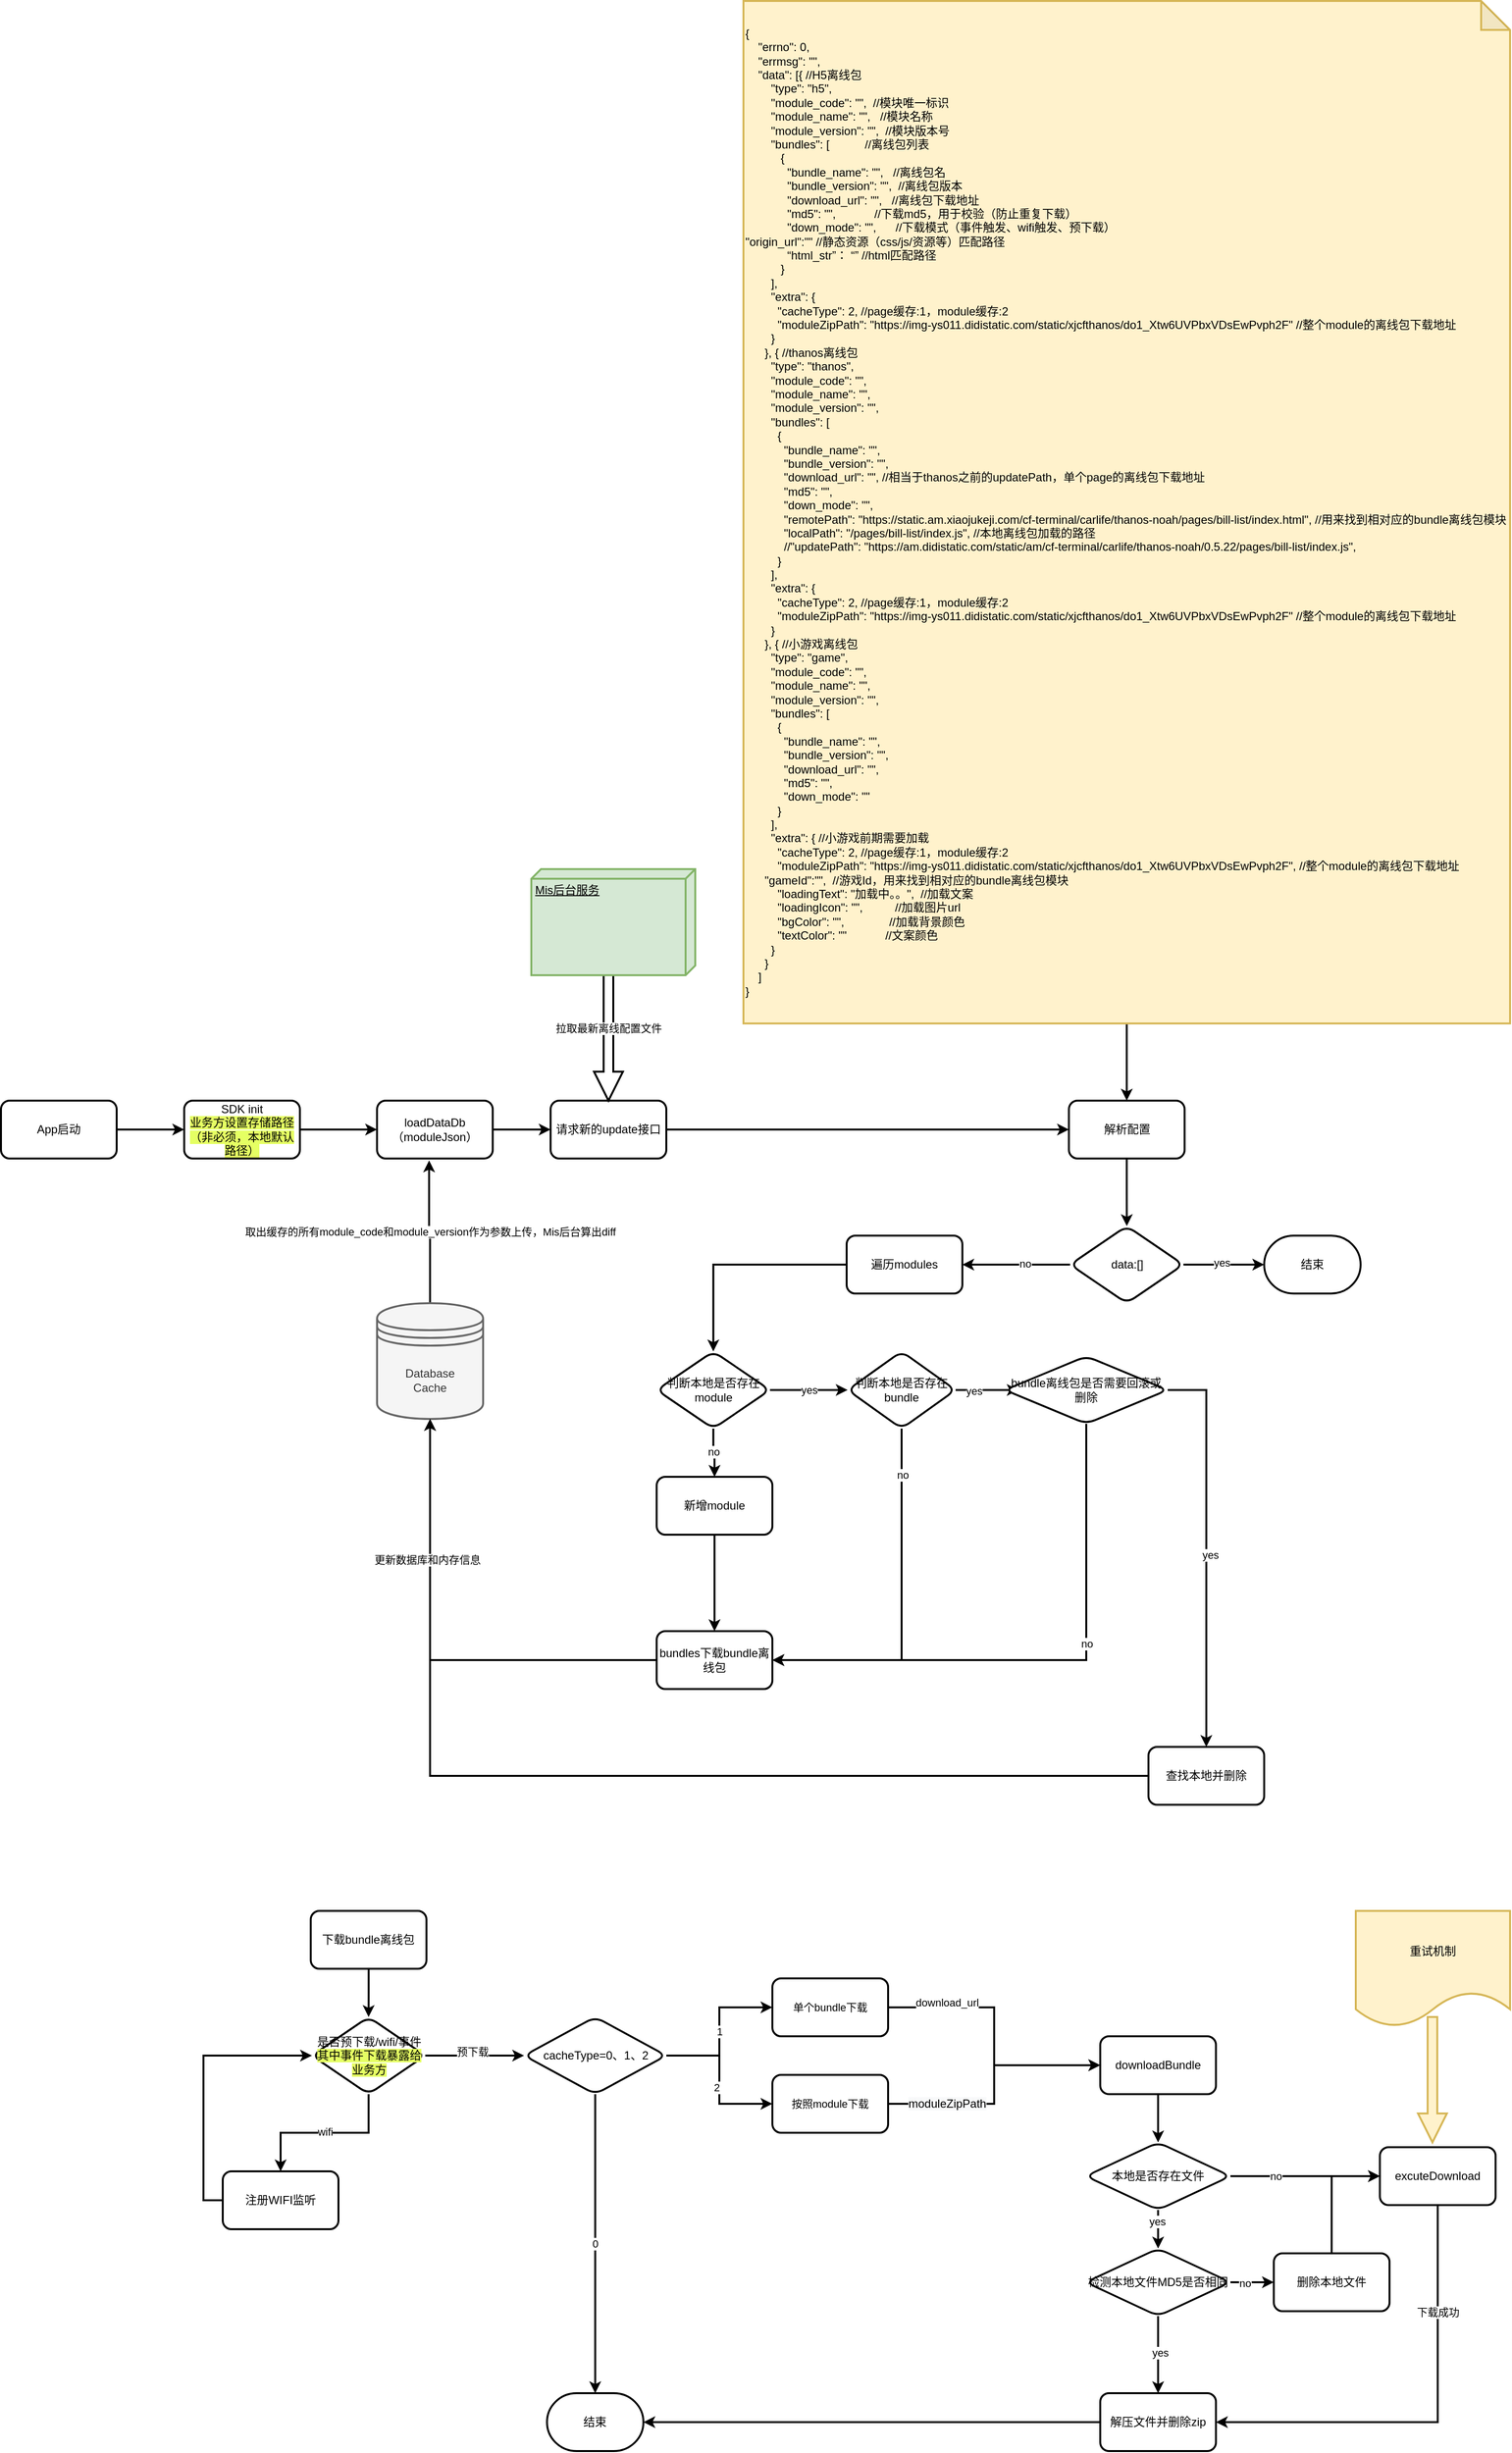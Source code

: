 <mxfile version="20.4.0" type="github" pages="4">
  <diagram id="8JSz99i6mgAUcZoLd_IX" name="一期">
    <mxGraphModel dx="3437" dy="2013" grid="1" gridSize="10" guides="1" tooltips="1" connect="1" arrows="1" fold="1" page="1" pageScale="1" pageWidth="1654" pageHeight="1169" math="0" shadow="0">
      <root>
        <mxCell id="0" />
        <mxCell id="1" parent="0" />
        <mxCell id="gRpkOxRFtusnqfueK_hV-70" value="" style="edgeStyle=orthogonalEdgeStyle;rounded=0;orthogonalLoop=1;jettySize=auto;html=1;strokeWidth=2;" parent="1" source="gRpkOxRFtusnqfueK_hV-1" target="gRpkOxRFtusnqfueK_hV-69" edge="1">
          <mxGeometry relative="1" as="geometry" />
        </mxCell>
        <mxCell id="gRpkOxRFtusnqfueK_hV-1" value="App启动" style="rounded=1;whiteSpace=wrap;html=1;strokeWidth=2;" parent="1" vertex="1">
          <mxGeometry x="-170" y="200" width="120" height="60" as="geometry" />
        </mxCell>
        <mxCell id="gRpkOxRFtusnqfueK_hV-13" value="" style="edgeStyle=orthogonalEdgeStyle;rounded=0;orthogonalLoop=1;jettySize=auto;html=1;strokeWidth=2;" parent="1" source="gRpkOxRFtusnqfueK_hV-2" target="gRpkOxRFtusnqfueK_hV-12" edge="1">
          <mxGeometry relative="1" as="geometry" />
        </mxCell>
        <mxCell id="gRpkOxRFtusnqfueK_hV-2" value="请求新的update接口" style="whiteSpace=wrap;html=1;rounded=1;strokeWidth=2;" parent="1" vertex="1">
          <mxGeometry x="400" y="200" width="120" height="60" as="geometry" />
        </mxCell>
        <mxCell id="gRpkOxRFtusnqfueK_hV-5" style="edgeStyle=orthogonalEdgeStyle;rounded=0;orthogonalLoop=1;jettySize=auto;html=1;exitX=0;exitY=0;exitDx=110;exitDy=90;exitPerimeter=0;strokeWidth=2;shape=arrow;" parent="1" source="gRpkOxRFtusnqfueK_hV-4" target="gRpkOxRFtusnqfueK_hV-2" edge="1">
          <mxGeometry relative="1" as="geometry" />
        </mxCell>
        <mxCell id="gRpkOxRFtusnqfueK_hV-11" value="拉取最新离线配置文件" style="edgeLabel;html=1;align=center;verticalAlign=middle;resizable=0;points=[];" parent="gRpkOxRFtusnqfueK_hV-5" vertex="1" connectable="0">
          <mxGeometry x="-0.154" relative="1" as="geometry">
            <mxPoint as="offset" />
          </mxGeometry>
        </mxCell>
        <mxCell id="gRpkOxRFtusnqfueK_hV-4" value="Mis后台服务" style="verticalAlign=top;align=left;spacingTop=8;spacingLeft=2;spacingRight=12;shape=cube;size=10;direction=south;fontStyle=4;html=1;strokeWidth=2;fillColor=#d5e8d4;strokeColor=#82b366;" parent="1" vertex="1">
          <mxGeometry x="380" y="-40" width="170" height="110" as="geometry" />
        </mxCell>
        <mxCell id="gRpkOxRFtusnqfueK_hV-10" style="edgeStyle=orthogonalEdgeStyle;rounded=0;orthogonalLoop=1;jettySize=auto;html=1;exitX=1;exitY=0.5;exitDx=0;exitDy=0;strokeWidth=2;" parent="1" source="gRpkOxRFtusnqfueK_hV-6" target="gRpkOxRFtusnqfueK_hV-2" edge="1">
          <mxGeometry relative="1" as="geometry" />
        </mxCell>
        <mxCell id="gRpkOxRFtusnqfueK_hV-6" value="loadDataDb（moduleJson）" style="whiteSpace=wrap;html=1;rounded=1;strokeWidth=2;" parent="1" vertex="1">
          <mxGeometry x="220" y="200" width="120" height="60" as="geometry" />
        </mxCell>
        <mxCell id="gRpkOxRFtusnqfueK_hV-9" value="取出缓存的所有module_code和module_version作为参数上传，Mis后台算出diff" style="edgeStyle=orthogonalEdgeStyle;rounded=0;orthogonalLoop=1;jettySize=auto;html=1;exitX=0.5;exitY=0;exitDx=0;exitDy=0;entryX=0.45;entryY=1.033;entryDx=0;entryDy=0;entryPerimeter=0;strokeWidth=2;" parent="1" source="gRpkOxRFtusnqfueK_hV-8" target="gRpkOxRFtusnqfueK_hV-6" edge="1">
          <mxGeometry relative="1" as="geometry" />
        </mxCell>
        <mxCell id="gRpkOxRFtusnqfueK_hV-8" value="Database&lt;br&gt;Cache" style="shape=datastore;whiteSpace=wrap;html=1;strokeWidth=2;fillColor=#f5f5f5;strokeColor=#666666;fontColor=#333333;" parent="1" vertex="1">
          <mxGeometry x="220" y="410" width="110" height="120" as="geometry" />
        </mxCell>
        <mxCell id="gRpkOxRFtusnqfueK_hV-21" value="" style="edgeStyle=orthogonalEdgeStyle;rounded=0;orthogonalLoop=1;jettySize=auto;html=1;strokeWidth=2;" parent="1" source="gRpkOxRFtusnqfueK_hV-12" target="gRpkOxRFtusnqfueK_hV-20" edge="1">
          <mxGeometry relative="1" as="geometry" />
        </mxCell>
        <mxCell id="gRpkOxRFtusnqfueK_hV-12" value="解析配置" style="whiteSpace=wrap;html=1;rounded=1;strokeWidth=2;" parent="1" vertex="1">
          <mxGeometry x="937.5" y="200" width="120" height="60" as="geometry" />
        </mxCell>
        <mxCell id="gRpkOxRFtusnqfueK_hV-17" style="edgeStyle=orthogonalEdgeStyle;rounded=0;orthogonalLoop=1;jettySize=auto;html=1;exitX=0.5;exitY=1;exitDx=0;exitDy=0;exitPerimeter=0;strokeWidth=2;" parent="1" source="gRpkOxRFtusnqfueK_hV-16" target="gRpkOxRFtusnqfueK_hV-12" edge="1">
          <mxGeometry relative="1" as="geometry" />
        </mxCell>
        <mxCell id="gRpkOxRFtusnqfueK_hV-16" value="&lt;div&gt;{&lt;/div&gt;&lt;div&gt;&amp;nbsp; &amp;nbsp; &quot;errno&quot;: 0,&lt;/div&gt;&lt;div&gt;&amp;nbsp; &amp;nbsp; &quot;errmsg&quot;: &quot;&quot;,&lt;/div&gt;&lt;div&gt;&amp;nbsp; &amp;nbsp; &quot;data&quot;: [{ //H5离线包&lt;/div&gt;&lt;div&gt;&amp;nbsp; &amp;nbsp; &amp;nbsp; &amp;nbsp; &quot;type&quot;: &quot;h5&quot;,&lt;/div&gt;&lt;div&gt;&amp;nbsp; &amp;nbsp; &amp;nbsp; &amp;nbsp; &quot;module_code&quot;: &quot;&quot;,&amp;nbsp; //模块唯一标识&lt;/div&gt;&lt;div&gt;&amp;nbsp; &amp;nbsp; &amp;nbsp; &amp;nbsp; &quot;module_name&quot;: &quot;&quot;,&amp;nbsp; &amp;nbsp;//模块名称&lt;/div&gt;&lt;div&gt;&amp;nbsp; &amp;nbsp; &amp;nbsp; &amp;nbsp; &quot;module_version&quot;: &quot;&quot;,&amp;nbsp; //模块版本号&lt;/div&gt;&lt;div&gt;&amp;nbsp; &amp;nbsp; &amp;nbsp; &amp;nbsp; &quot;bundles&quot;: [&amp;nbsp; &amp;nbsp; &amp;nbsp; &amp;nbsp; &amp;nbsp; &amp;nbsp;//离线包列表&lt;/div&gt;&lt;div&gt;&amp;nbsp; &amp;nbsp; &amp;nbsp; &amp;nbsp; &amp;nbsp; &amp;nbsp;{&lt;/div&gt;&lt;div&gt;&amp;nbsp; &amp;nbsp; &amp;nbsp; &amp;nbsp; &amp;nbsp; &amp;nbsp; &amp;nbsp;&quot;bundle_name&quot;: &quot;&quot;,&amp;nbsp; &amp;nbsp;//离线包名&lt;/div&gt;&lt;div&gt;&amp;nbsp; &amp;nbsp; &amp;nbsp; &amp;nbsp; &amp;nbsp; &amp;nbsp; &amp;nbsp;&quot;bundle_version&quot;: &quot;&quot;,&amp;nbsp; //离线包版本&lt;/div&gt;&lt;div&gt;&amp;nbsp; &amp;nbsp; &amp;nbsp; &amp;nbsp; &amp;nbsp; &amp;nbsp; &amp;nbsp;&quot;download_url&quot;: &quot;&quot;,&amp;nbsp; &amp;nbsp;//离线包下载地址&lt;/div&gt;&lt;div&gt;&amp;nbsp; &amp;nbsp; &amp;nbsp; &amp;nbsp; &amp;nbsp; &amp;nbsp; &amp;nbsp;&quot;md5&quot;: &quot;&quot;,&amp;nbsp; &amp;nbsp; &amp;nbsp; &amp;nbsp; &amp;nbsp; &amp;nbsp; //下载md5，用于校验（防止重复下载）&lt;/div&gt;&lt;div&gt;&amp;nbsp; &amp;nbsp; &amp;nbsp; &amp;nbsp; &amp;nbsp; &amp;nbsp; &amp;nbsp;&quot;down_mode&quot;: &quot;&quot;,&amp;nbsp; &amp;nbsp; &amp;nbsp; //下载模式（事件触发、wifi触发、预下载）&lt;/div&gt;&lt;div&gt;&lt;span&gt;   &lt;/span&gt; &quot;origin_url&quot;:&quot;&quot; //静态资源（css/js/资源等）匹配路径&amp;nbsp;&lt;/div&gt;&lt;div&gt;&amp;nbsp; &amp;nbsp; &amp;nbsp; &amp;nbsp; &amp;nbsp; &amp;nbsp; &amp;nbsp;“html_str”： “” //html匹配路径&lt;/div&gt;&lt;div&gt;&amp;nbsp; &amp;nbsp; &amp;nbsp; &amp;nbsp; &amp;nbsp; &amp;nbsp;}&lt;/div&gt;&lt;div&gt;&amp;nbsp; &amp;nbsp; &amp;nbsp; &amp;nbsp; ],&lt;/div&gt;&lt;div&gt;&amp;nbsp; &amp;nbsp; &amp;nbsp; &amp;nbsp; &quot;extra&quot;: {&lt;/div&gt;&lt;div&gt;&amp;nbsp; &amp;nbsp; &amp;nbsp; &amp;nbsp; &amp;nbsp; &quot;cacheType&quot;: 2, //page缓存:1，module缓存:2&lt;/div&gt;&lt;div&gt;&amp;nbsp; &amp;nbsp; &amp;nbsp; &amp;nbsp; &amp;nbsp; &quot;moduleZipPath&quot;: &quot;https://img-ys011.didistatic.com/static/xjcfthanos/do1_Xtw6UVPbxVDsEwPvph2F&quot; //整个module的离线包下载地址&lt;/div&gt;&lt;div&gt;&amp;nbsp; &amp;nbsp; &amp;nbsp; &amp;nbsp; }&lt;/div&gt;&lt;div&gt;&amp;nbsp; &amp;nbsp; &amp;nbsp; }, { //thanos离线包&lt;/div&gt;&lt;div&gt;&amp;nbsp; &amp;nbsp; &amp;nbsp; &amp;nbsp; &quot;type&quot;: &quot;thanos&quot;,&lt;/div&gt;&lt;div&gt;&amp;nbsp; &amp;nbsp; &amp;nbsp; &amp;nbsp; &quot;module_code&quot;: &quot;&quot;,&lt;/div&gt;&lt;div&gt;&amp;nbsp; &amp;nbsp; &amp;nbsp; &amp;nbsp; &quot;module_name&quot;: &quot;&quot;,&lt;/div&gt;&lt;div&gt;&amp;nbsp; &amp;nbsp; &amp;nbsp; &amp;nbsp; &quot;module_version&quot;: &quot;&quot;,&lt;/div&gt;&lt;div&gt;&amp;nbsp; &amp;nbsp; &amp;nbsp; &amp;nbsp; &quot;bundles&quot;: [&lt;/div&gt;&lt;div&gt;&amp;nbsp; &amp;nbsp; &amp;nbsp; &amp;nbsp; &amp;nbsp; {&lt;/div&gt;&lt;div&gt;&amp;nbsp; &amp;nbsp; &amp;nbsp; &amp;nbsp; &amp;nbsp; &amp;nbsp; &quot;bundle_name&quot;: &quot;&quot;,&lt;/div&gt;&lt;div&gt;&amp;nbsp; &amp;nbsp; &amp;nbsp; &amp;nbsp; &amp;nbsp; &amp;nbsp; &quot;bundle_version&quot;: &quot;&quot;,&lt;/div&gt;&lt;div&gt;&amp;nbsp; &amp;nbsp; &amp;nbsp; &amp;nbsp; &amp;nbsp; &amp;nbsp; &quot;download_url&quot;: &quot;&quot;, //相当于thanos之前的updatePath，单个page的离线包下载地址&lt;/div&gt;&lt;div&gt;&amp;nbsp; &amp;nbsp; &amp;nbsp; &amp;nbsp; &amp;nbsp; &amp;nbsp; &quot;md5&quot;: &quot;&quot;,&lt;/div&gt;&lt;div&gt;&amp;nbsp; &amp;nbsp; &amp;nbsp; &amp;nbsp; &amp;nbsp; &amp;nbsp; &quot;down_mode&quot;: &quot;&quot;,&lt;/div&gt;&lt;div&gt;&amp;nbsp; &amp;nbsp; &amp;nbsp; &amp;nbsp; &amp;nbsp; &amp;nbsp; &quot;remotePath&quot;: &quot;https://static.am.xiaojukeji.com/cf-terminal/carlife/thanos-noah/pages/bill-list/index.html&quot;, //用来找到相对应的bundle离线包模块&lt;/div&gt;&lt;div&gt;&amp;nbsp; &amp;nbsp; &amp;nbsp; &amp;nbsp; &amp;nbsp; &amp;nbsp; &quot;localPath&quot;: &quot;/pages/bill-list/index.js&quot;, //本地离线包加载的路径&lt;/div&gt;&lt;div&gt;&amp;nbsp; &amp;nbsp; &amp;nbsp; &amp;nbsp; &amp;nbsp; &amp;nbsp; //&quot;updatePath&quot;: &quot;https://am.didistatic.com/static/am/cf-terminal/carlife/thanos-noah/0.5.22/pages/bill-list/index.js&quot;,&lt;/div&gt;&lt;div&gt;&amp;nbsp; &amp;nbsp; &amp;nbsp; &amp;nbsp; &amp;nbsp; }&lt;/div&gt;&lt;div&gt;&amp;nbsp; &amp;nbsp; &amp;nbsp; &amp;nbsp; ],&lt;/div&gt;&lt;div&gt;&amp;nbsp; &amp;nbsp; &amp;nbsp; &amp;nbsp; &quot;extra&quot;: {&lt;/div&gt;&lt;div&gt;&amp;nbsp; &amp;nbsp; &amp;nbsp; &amp;nbsp; &amp;nbsp; &quot;cacheType&quot;: 2, //page缓存:1，module缓存:2&lt;/div&gt;&lt;div&gt;&amp;nbsp; &amp;nbsp; &amp;nbsp; &amp;nbsp; &amp;nbsp; &quot;moduleZipPath&quot;: &quot;https://img-ys011.didistatic.com/static/xjcfthanos/do1_Xtw6UVPbxVDsEwPvph2F&quot; //整个module的离线包下载地址&lt;/div&gt;&lt;div&gt;&amp;nbsp; &amp;nbsp; &amp;nbsp; &amp;nbsp; }&lt;/div&gt;&lt;div&gt;&amp;nbsp; &amp;nbsp; &amp;nbsp; }, { //小游戏离线包&lt;/div&gt;&lt;div&gt;&amp;nbsp; &amp;nbsp; &amp;nbsp; &amp;nbsp; &quot;type&quot;: &quot;game&quot;,&lt;/div&gt;&lt;div&gt;&amp;nbsp; &amp;nbsp; &amp;nbsp; &amp;nbsp; &quot;module_code&quot;: &quot;&quot;,&lt;/div&gt;&lt;div&gt;&amp;nbsp; &amp;nbsp; &amp;nbsp; &amp;nbsp; &quot;module_name&quot;: &quot;&quot;,&lt;/div&gt;&lt;div&gt;&amp;nbsp; &amp;nbsp; &amp;nbsp; &amp;nbsp; &quot;module_version&quot;: &quot;&quot;,&lt;/div&gt;&lt;div&gt;&amp;nbsp; &amp;nbsp; &amp;nbsp; &amp;nbsp; &quot;bundles&quot;: [&lt;/div&gt;&lt;div&gt;&amp;nbsp; &amp;nbsp; &amp;nbsp; &amp;nbsp; &amp;nbsp; {&lt;/div&gt;&lt;div&gt;&amp;nbsp; &amp;nbsp; &amp;nbsp; &amp;nbsp; &amp;nbsp; &amp;nbsp; &quot;bundle_name&quot;: &quot;&quot;,&lt;/div&gt;&lt;div&gt;&amp;nbsp; &amp;nbsp; &amp;nbsp; &amp;nbsp; &amp;nbsp; &amp;nbsp; &quot;bundle_version&quot;: &quot;&quot;,&lt;/div&gt;&lt;div&gt;&amp;nbsp; &amp;nbsp; &amp;nbsp; &amp;nbsp; &amp;nbsp; &amp;nbsp; &quot;download_url&quot;: &quot;&quot;,&lt;/div&gt;&lt;div&gt;&amp;nbsp; &amp;nbsp; &amp;nbsp; &amp;nbsp; &amp;nbsp; &amp;nbsp; &quot;md5&quot;: &quot;&quot;,&lt;/div&gt;&lt;div&gt;&amp;nbsp; &amp;nbsp; &amp;nbsp; &amp;nbsp; &amp;nbsp; &amp;nbsp; &quot;down_mode&quot;: &quot;&quot;&lt;/div&gt;&lt;div&gt;&amp;nbsp; &amp;nbsp; &amp;nbsp; &amp;nbsp; &amp;nbsp; }&lt;/div&gt;&lt;div&gt;&amp;nbsp; &amp;nbsp; &amp;nbsp; &amp;nbsp; ],&lt;/div&gt;&lt;div&gt;&amp;nbsp; &amp;nbsp; &amp;nbsp; &amp;nbsp; &quot;extra&quot;: { //小游戏前期需要加载&lt;/div&gt;&lt;div&gt;&amp;nbsp; &amp;nbsp; &amp;nbsp; &amp;nbsp; &amp;nbsp; &quot;cacheType&quot;: 2, //page缓存:1，module缓存:2&lt;/div&gt;&lt;div&gt;&amp;nbsp; &amp;nbsp; &amp;nbsp; &amp;nbsp; &amp;nbsp; &quot;moduleZipPath&quot;: &quot;https://img-ys011.didistatic.com/static/xjcfthanos/do1_Xtw6UVPbxVDsEwPvph2F&quot;, //整个module的离线包下载地址&lt;/div&gt;&lt;div&gt;&lt;span&gt;  &lt;/span&gt;&amp;nbsp; &amp;nbsp; &amp;nbsp; &quot;gameId&quot;:&quot;&quot;,&amp;nbsp; //游戏Id，用来找到相对应的bundle离线包模块&lt;/div&gt;&lt;div&gt;&amp;nbsp; &amp;nbsp; &amp;nbsp; &amp;nbsp; &amp;nbsp; &quot;loadingText&quot;: &quot;加载中。。&quot;,&amp;nbsp; //加载文案&lt;/div&gt;&lt;div&gt;&amp;nbsp; &amp;nbsp; &amp;nbsp; &amp;nbsp; &amp;nbsp; &quot;loadingIcon&quot;: &quot;&quot;,&amp;nbsp; &amp;nbsp; &amp;nbsp; &amp;nbsp; &amp;nbsp; //加载图片url&lt;/div&gt;&lt;div&gt;&amp;nbsp; &amp;nbsp; &amp;nbsp; &amp;nbsp; &amp;nbsp; &quot;bgColor&quot;: &quot;&quot;,&amp;nbsp; &amp;nbsp; &amp;nbsp; &amp;nbsp; &amp;nbsp; &amp;nbsp; &amp;nbsp; //加载背景颜色&lt;/div&gt;&lt;div&gt;&amp;nbsp; &amp;nbsp; &amp;nbsp; &amp;nbsp; &amp;nbsp; &quot;textColor&quot;: &quot;&quot;&amp;nbsp; &amp;nbsp; &amp;nbsp; &amp;nbsp; &amp;nbsp; &amp;nbsp; //文案颜色&lt;/div&gt;&lt;div&gt;&amp;nbsp; &amp;nbsp; &amp;nbsp; &amp;nbsp; }&lt;/div&gt;&lt;div&gt;&amp;nbsp; &amp;nbsp; &amp;nbsp; }&lt;/div&gt;&lt;div&gt;&amp;nbsp; &amp;nbsp; ]&lt;/div&gt;&lt;div&gt;}&lt;/div&gt;" style="shape=note;whiteSpace=wrap;html=1;backgroundOutline=1;darkOpacity=0.05;strokeWidth=2;fillColor=#fff2cc;strokeColor=#d6b656;align=left;" parent="1" vertex="1">
          <mxGeometry x="600" y="-940" width="795" height="1060" as="geometry" />
        </mxCell>
        <mxCell id="gRpkOxRFtusnqfueK_hV-23" value="" style="edgeStyle=orthogonalEdgeStyle;rounded=0;orthogonalLoop=1;jettySize=auto;html=1;strokeWidth=2;" parent="1" source="gRpkOxRFtusnqfueK_hV-20" target="gRpkOxRFtusnqfueK_hV-22" edge="1">
          <mxGeometry relative="1" as="geometry" />
        </mxCell>
        <mxCell id="gRpkOxRFtusnqfueK_hV-28" value="no" style="edgeLabel;html=1;align=center;verticalAlign=middle;resizable=0;points=[];" parent="gRpkOxRFtusnqfueK_hV-23" vertex="1" connectable="0">
          <mxGeometry x="-0.156" y="-1" relative="1" as="geometry">
            <mxPoint as="offset" />
          </mxGeometry>
        </mxCell>
        <mxCell id="gRpkOxRFtusnqfueK_hV-25" value="" style="edgeStyle=orthogonalEdgeStyle;rounded=0;orthogonalLoop=1;jettySize=auto;html=1;strokeWidth=2;" parent="1" source="gRpkOxRFtusnqfueK_hV-20" target="gRpkOxRFtusnqfueK_hV-26" edge="1">
          <mxGeometry relative="1" as="geometry">
            <mxPoint x="1097.5" y="370" as="targetPoint" />
          </mxGeometry>
        </mxCell>
        <mxCell id="gRpkOxRFtusnqfueK_hV-27" value="yes" style="edgeLabel;html=1;align=center;verticalAlign=middle;resizable=0;points=[];" parent="gRpkOxRFtusnqfueK_hV-25" vertex="1" connectable="0">
          <mxGeometry x="-0.093" y="2" relative="1" as="geometry">
            <mxPoint x="1" as="offset" />
          </mxGeometry>
        </mxCell>
        <mxCell id="gRpkOxRFtusnqfueK_hV-20" value="data:[]" style="rhombus;whiteSpace=wrap;html=1;rounded=1;strokeWidth=2;" parent="1" vertex="1">
          <mxGeometry x="938.75" y="330" width="117.5" height="80" as="geometry" />
        </mxCell>
        <mxCell id="gRpkOxRFtusnqfueK_hV-30" value="" style="edgeStyle=orthogonalEdgeStyle;rounded=0;orthogonalLoop=1;jettySize=auto;html=1;strokeWidth=2;" parent="1" source="gRpkOxRFtusnqfueK_hV-22" target="gRpkOxRFtusnqfueK_hV-31" edge="1">
          <mxGeometry relative="1" as="geometry">
            <mxPoint x="998.75" y="585" as="targetPoint" />
          </mxGeometry>
        </mxCell>
        <mxCell id="gRpkOxRFtusnqfueK_hV-22" value="遍历modules" style="whiteSpace=wrap;html=1;rounded=1;strokeWidth=2;" parent="1" vertex="1">
          <mxGeometry x="707" y="340" width="120" height="60" as="geometry" />
        </mxCell>
        <mxCell id="gRpkOxRFtusnqfueK_hV-26" value="&lt;span&gt;结束&lt;/span&gt;" style="strokeWidth=2;html=1;shape=mxgraph.flowchart.terminator;whiteSpace=wrap;" parent="1" vertex="1">
          <mxGeometry x="1140" y="340" width="100" height="60" as="geometry" />
        </mxCell>
        <mxCell id="gRpkOxRFtusnqfueK_hV-33" value="" style="edgeStyle=orthogonalEdgeStyle;rounded=0;orthogonalLoop=1;jettySize=auto;html=1;strokeWidth=2;" parent="1" source="gRpkOxRFtusnqfueK_hV-31" target="gRpkOxRFtusnqfueK_hV-32" edge="1">
          <mxGeometry relative="1" as="geometry" />
        </mxCell>
        <mxCell id="gRpkOxRFtusnqfueK_hV-34" value="no" style="edgeLabel;html=1;align=center;verticalAlign=middle;resizable=0;points=[];" parent="gRpkOxRFtusnqfueK_hV-33" vertex="1" connectable="0">
          <mxGeometry x="-0.022" y="1" relative="1" as="geometry">
            <mxPoint as="offset" />
          </mxGeometry>
        </mxCell>
        <mxCell id="gRpkOxRFtusnqfueK_hV-36" value="yes" style="edgeStyle=orthogonalEdgeStyle;rounded=0;orthogonalLoop=1;jettySize=auto;html=1;strokeWidth=2;" parent="1" source="gRpkOxRFtusnqfueK_hV-31" target="gRpkOxRFtusnqfueK_hV-43" edge="1">
          <mxGeometry relative="1" as="geometry">
            <mxPoint x="680" y="500" as="targetPoint" />
          </mxGeometry>
        </mxCell>
        <mxCell id="gRpkOxRFtusnqfueK_hV-31" value="判断本地是否存在module" style="rhombus;whiteSpace=wrap;html=1;rounded=1;strokeWidth=2;" parent="1" vertex="1">
          <mxGeometry x="510" y="460" width="117.5" height="80" as="geometry" />
        </mxCell>
        <mxCell id="gRpkOxRFtusnqfueK_hV-40" value="" style="edgeStyle=orthogonalEdgeStyle;rounded=0;orthogonalLoop=1;jettySize=auto;html=1;strokeWidth=2;" parent="1" source="gRpkOxRFtusnqfueK_hV-32" target="gRpkOxRFtusnqfueK_hV-46" edge="1">
          <mxGeometry relative="1" as="geometry">
            <mxPoint x="570" y="700" as="targetPoint" />
          </mxGeometry>
        </mxCell>
        <mxCell id="gRpkOxRFtusnqfueK_hV-32" value="新增module" style="whiteSpace=wrap;html=1;rounded=1;strokeWidth=2;" parent="1" vertex="1">
          <mxGeometry x="510" y="590" width="120" height="60" as="geometry" />
        </mxCell>
        <mxCell id="gRpkOxRFtusnqfueK_hV-41" style="edgeStyle=orthogonalEdgeStyle;rounded=0;orthogonalLoop=1;jettySize=auto;html=1;exitX=0;exitY=0.5;exitDx=0;exitDy=0;entryX=0.5;entryY=1;entryDx=0;entryDy=0;strokeWidth=2;" parent="1" source="gRpkOxRFtusnqfueK_hV-46" target="gRpkOxRFtusnqfueK_hV-8" edge="1">
          <mxGeometry relative="1" as="geometry" />
        </mxCell>
        <mxCell id="gRpkOxRFtusnqfueK_hV-49" style="edgeStyle=orthogonalEdgeStyle;rounded=0;orthogonalLoop=1;jettySize=auto;html=1;exitX=0.5;exitY=1;exitDx=0;exitDy=0;entryX=1;entryY=0.5;entryDx=0;entryDy=0;strokeWidth=2;" parent="1" source="gRpkOxRFtusnqfueK_hV-43" target="gRpkOxRFtusnqfueK_hV-46" edge="1">
          <mxGeometry relative="1" as="geometry" />
        </mxCell>
        <mxCell id="gRpkOxRFtusnqfueK_hV-50" value="no" style="edgeLabel;html=1;align=center;verticalAlign=middle;resizable=0;points=[];" parent="gRpkOxRFtusnqfueK_hV-49" vertex="1" connectable="0">
          <mxGeometry x="-0.745" y="1" relative="1" as="geometry">
            <mxPoint as="offset" />
          </mxGeometry>
        </mxCell>
        <mxCell id="gRpkOxRFtusnqfueK_hV-52" value="" style="edgeStyle=orthogonalEdgeStyle;rounded=0;orthogonalLoop=1;jettySize=auto;html=1;strokeWidth=2;entryX=0.085;entryY=0.5;entryDx=0;entryDy=0;entryPerimeter=0;" parent="1" source="gRpkOxRFtusnqfueK_hV-43" target="gRpkOxRFtusnqfueK_hV-56" edge="1">
          <mxGeometry relative="1" as="geometry">
            <mxPoint x="896" y="500" as="targetPoint" />
          </mxGeometry>
        </mxCell>
        <mxCell id="gRpkOxRFtusnqfueK_hV-53" value="yes" style="edgeLabel;html=1;align=center;verticalAlign=middle;resizable=0;points=[];" parent="gRpkOxRFtusnqfueK_hV-52" vertex="1" connectable="0">
          <mxGeometry x="-0.421" y="-1" relative="1" as="geometry">
            <mxPoint as="offset" />
          </mxGeometry>
        </mxCell>
        <mxCell id="gRpkOxRFtusnqfueK_hV-43" value="判断本地是否存在bundle" style="rhombus;whiteSpace=wrap;html=1;rounded=1;strokeWidth=2;" parent="1" vertex="1">
          <mxGeometry x="708" y="460" width="112" height="80" as="geometry" />
        </mxCell>
        <mxCell id="gRpkOxRFtusnqfueK_hV-46" value="bundles下载bundle离线包" style="whiteSpace=wrap;html=1;rounded=1;strokeWidth=2;" parent="1" vertex="1">
          <mxGeometry x="510" y="750" width="120" height="60" as="geometry" />
        </mxCell>
        <mxCell id="gRpkOxRFtusnqfueK_hV-64" style="edgeStyle=orthogonalEdgeStyle;rounded=0;orthogonalLoop=1;jettySize=auto;html=1;exitX=0;exitY=0.5;exitDx=0;exitDy=0;entryX=0.5;entryY=1;entryDx=0;entryDy=0;strokeWidth=2;" parent="1" source="gRpkOxRFtusnqfueK_hV-54" target="gRpkOxRFtusnqfueK_hV-8" edge="1">
          <mxGeometry relative="1" as="geometry" />
        </mxCell>
        <mxCell id="gRpkOxRFtusnqfueK_hV-65" value="更新数据库和内存信息" style="edgeLabel;html=1;align=center;verticalAlign=middle;resizable=0;points=[];" parent="gRpkOxRFtusnqfueK_hV-64" vertex="1" connectable="0">
          <mxGeometry x="0.738" y="3" relative="1" as="geometry">
            <mxPoint as="offset" />
          </mxGeometry>
        </mxCell>
        <mxCell id="gRpkOxRFtusnqfueK_hV-54" value="查找本地并删除" style="whiteSpace=wrap;html=1;rounded=1;strokeWidth=2;" parent="1" vertex="1">
          <mxGeometry x="1020" y="870" width="120" height="60" as="geometry" />
        </mxCell>
        <mxCell id="gRpkOxRFtusnqfueK_hV-60" value="" style="edgeStyle=orthogonalEdgeStyle;rounded=0;orthogonalLoop=1;jettySize=auto;html=1;strokeWidth=2;entryX=1;entryY=0.5;entryDx=0;entryDy=0;" parent="1" source="gRpkOxRFtusnqfueK_hV-56" target="gRpkOxRFtusnqfueK_hV-46" edge="1">
          <mxGeometry relative="1" as="geometry">
            <mxPoint x="970" y="770" as="targetPoint" />
            <Array as="points">
              <mxPoint x="956" y="780" />
            </Array>
          </mxGeometry>
        </mxCell>
        <mxCell id="gRpkOxRFtusnqfueK_hV-61" value="no" style="edgeLabel;html=1;align=center;verticalAlign=middle;resizable=0;points=[];" parent="gRpkOxRFtusnqfueK_hV-60" vertex="1" connectable="0">
          <mxGeometry x="-0.2" relative="1" as="geometry">
            <mxPoint as="offset" />
          </mxGeometry>
        </mxCell>
        <mxCell id="gRpkOxRFtusnqfueK_hV-66" style="edgeStyle=orthogonalEdgeStyle;rounded=0;orthogonalLoop=1;jettySize=auto;html=1;exitX=1;exitY=0.5;exitDx=0;exitDy=0;entryX=0.5;entryY=0;entryDx=0;entryDy=0;strokeWidth=2;" parent="1" source="gRpkOxRFtusnqfueK_hV-56" target="gRpkOxRFtusnqfueK_hV-54" edge="1">
          <mxGeometry relative="1" as="geometry" />
        </mxCell>
        <mxCell id="gRpkOxRFtusnqfueK_hV-67" value="yes" style="edgeLabel;html=1;align=center;verticalAlign=middle;resizable=0;points=[];" parent="gRpkOxRFtusnqfueK_hV-66" vertex="1" connectable="0">
          <mxGeometry x="0.026" y="4" relative="1" as="geometry">
            <mxPoint as="offset" />
          </mxGeometry>
        </mxCell>
        <mxCell id="gRpkOxRFtusnqfueK_hV-56" value="bundle离线包是否需要回滚或删除" style="rhombus;whiteSpace=wrap;html=1;rounded=1;strokeWidth=2;" parent="1" vertex="1">
          <mxGeometry x="871" y="465" width="169" height="70" as="geometry" />
        </mxCell>
        <mxCell id="gRpkOxRFtusnqfueK_hV-71" style="edgeStyle=orthogonalEdgeStyle;rounded=0;orthogonalLoop=1;jettySize=auto;html=1;exitX=1;exitY=0.5;exitDx=0;exitDy=0;strokeWidth=2;" parent="1" source="gRpkOxRFtusnqfueK_hV-69" target="gRpkOxRFtusnqfueK_hV-6" edge="1">
          <mxGeometry relative="1" as="geometry" />
        </mxCell>
        <mxCell id="gRpkOxRFtusnqfueK_hV-69" value="SDK init&lt;br&gt;&lt;span style=&quot;background-color: rgb(229 , 255 , 99)&quot;&gt;业务方设置存储路径（非必须，本地默认路径）&lt;/span&gt;" style="whiteSpace=wrap;html=1;rounded=1;strokeWidth=2;" parent="1" vertex="1">
          <mxGeometry x="20" y="200" width="120" height="60" as="geometry" />
        </mxCell>
        <mxCell id="gRpkOxRFtusnqfueK_hV-74" value="" style="edgeStyle=orthogonalEdgeStyle;rounded=0;orthogonalLoop=1;jettySize=auto;html=1;strokeWidth=2;" parent="1" source="gRpkOxRFtusnqfueK_hV-72" target="gRpkOxRFtusnqfueK_hV-75" edge="1">
          <mxGeometry relative="1" as="geometry">
            <mxPoint x="170" y="1190" as="targetPoint" />
          </mxGeometry>
        </mxCell>
        <mxCell id="gRpkOxRFtusnqfueK_hV-72" value="下载bundle离线包" style="whiteSpace=wrap;html=1;rounded=1;strokeWidth=2;" parent="1" vertex="1">
          <mxGeometry x="151.25" y="1040" width="120" height="60" as="geometry" />
        </mxCell>
        <mxCell id="gRpkOxRFtusnqfueK_hV-77" value="" style="edgeStyle=orthogonalEdgeStyle;rounded=0;orthogonalLoop=1;jettySize=auto;html=1;strokeWidth=2;entryX=0;entryY=0.5;entryDx=0;entryDy=0;" parent="1" source="gRpkOxRFtusnqfueK_hV-75" target="gRpkOxRFtusnqfueK_hV-81" edge="1">
          <mxGeometry relative="1" as="geometry">
            <mxPoint x="348.75" y="1190" as="targetPoint" />
          </mxGeometry>
        </mxCell>
        <mxCell id="gRpkOxRFtusnqfueK_hV-95" value="预下载" style="edgeLabel;html=1;align=center;verticalAlign=middle;resizable=0;points=[];" parent="gRpkOxRFtusnqfueK_hV-77" vertex="1" connectable="0">
          <mxGeometry x="-0.044" y="4" relative="1" as="geometry">
            <mxPoint as="offset" />
          </mxGeometry>
        </mxCell>
        <mxCell id="gRpkOxRFtusnqfueK_hV-98" value="" style="edgeStyle=orthogonalEdgeStyle;rounded=0;orthogonalLoop=1;jettySize=auto;html=1;strokeWidth=2;" parent="1" source="gRpkOxRFtusnqfueK_hV-75" target="gRpkOxRFtusnqfueK_hV-97" edge="1">
          <mxGeometry relative="1" as="geometry" />
        </mxCell>
        <mxCell id="gRpkOxRFtusnqfueK_hV-99" value="wifi" style="edgeLabel;html=1;align=center;verticalAlign=middle;resizable=0;points=[];" parent="gRpkOxRFtusnqfueK_hV-98" vertex="1" connectable="0">
          <mxGeometry x="-0.004" y="-1" relative="1" as="geometry">
            <mxPoint as="offset" />
          </mxGeometry>
        </mxCell>
        <mxCell id="gRpkOxRFtusnqfueK_hV-75" value="是否预下载/wifi/事件&lt;br&gt;&lt;span style=&quot;background-color: rgb(229 , 255 , 99)&quot;&gt;其中事件下载暴露给业务方&lt;/span&gt;" style="rhombus;whiteSpace=wrap;html=1;rounded=1;strokeWidth=2;" parent="1" vertex="1">
          <mxGeometry x="152.5" y="1150" width="117.5" height="80" as="geometry" />
        </mxCell>
        <mxCell id="gRpkOxRFtusnqfueK_hV-78" value="结束" style="strokeWidth=2;html=1;shape=mxgraph.flowchart.terminator;whiteSpace=wrap;" parent="1" vertex="1">
          <mxGeometry x="396.25" y="1540" width="100" height="60" as="geometry" />
        </mxCell>
        <mxCell id="gRpkOxRFtusnqfueK_hV-83" value="1" style="edgeStyle=orthogonalEdgeStyle;rounded=0;orthogonalLoop=1;jettySize=auto;html=1;strokeWidth=2;" parent="1" source="gRpkOxRFtusnqfueK_hV-81" target="gRpkOxRFtusnqfueK_hV-82" edge="1">
          <mxGeometry relative="1" as="geometry" />
        </mxCell>
        <mxCell id="gRpkOxRFtusnqfueK_hV-86" value="" style="edgeStyle=orthogonalEdgeStyle;rounded=0;orthogonalLoop=1;jettySize=auto;html=1;strokeWidth=2;" parent="1" source="gRpkOxRFtusnqfueK_hV-81" target="gRpkOxRFtusnqfueK_hV-85" edge="1">
          <mxGeometry relative="1" as="geometry" />
        </mxCell>
        <mxCell id="gRpkOxRFtusnqfueK_hV-89" value="2" style="edgeLabel;html=1;align=center;verticalAlign=middle;resizable=0;points=[];" parent="gRpkOxRFtusnqfueK_hV-86" vertex="1" connectable="0">
          <mxGeometry x="0.097" y="-3" relative="1" as="geometry">
            <mxPoint as="offset" />
          </mxGeometry>
        </mxCell>
        <mxCell id="gRpkOxRFtusnqfueK_hV-88" value="0" style="edgeStyle=orthogonalEdgeStyle;rounded=0;orthogonalLoop=1;jettySize=auto;html=1;exitX=0.5;exitY=1;exitDx=0;exitDy=0;entryX=0.5;entryY=0;entryDx=0;entryDy=0;entryPerimeter=0;strokeWidth=2;" parent="1" source="gRpkOxRFtusnqfueK_hV-81" target="gRpkOxRFtusnqfueK_hV-78" edge="1">
          <mxGeometry relative="1" as="geometry" />
        </mxCell>
        <mxCell id="gRpkOxRFtusnqfueK_hV-81" value="cacheType=0、1、2" style="rhombus;whiteSpace=wrap;html=1;rounded=1;strokeWidth=2;" parent="1" vertex="1">
          <mxGeometry x="372.5" y="1150" width="147.5" height="80" as="geometry" />
        </mxCell>
        <mxCell id="gRpkOxRFtusnqfueK_hV-91" value="" style="edgeStyle=orthogonalEdgeStyle;rounded=0;orthogonalLoop=1;jettySize=auto;html=1;strokeWidth=2;" parent="1" source="gRpkOxRFtusnqfueK_hV-82" target="gRpkOxRFtusnqfueK_hV-90" edge="1">
          <mxGeometry relative="1" as="geometry" />
        </mxCell>
        <mxCell id="gRpkOxRFtusnqfueK_hV-93" value="download_url" style="edgeLabel;html=1;align=center;verticalAlign=middle;resizable=0;points=[];" parent="gRpkOxRFtusnqfueK_hV-91" vertex="1" connectable="0">
          <mxGeometry x="-0.564" y="5" relative="1" as="geometry">
            <mxPoint as="offset" />
          </mxGeometry>
        </mxCell>
        <mxCell id="gRpkOxRFtusnqfueK_hV-82" value="&lt;span style=&quot;font-size: 11px ; background-color: rgb(255 , 255 , 255)&quot;&gt;单个bundle下载&lt;/span&gt;" style="whiteSpace=wrap;html=1;rounded=1;strokeWidth=2;" parent="1" vertex="1">
          <mxGeometry x="630" y="1110" width="120" height="60" as="geometry" />
        </mxCell>
        <mxCell id="gRpkOxRFtusnqfueK_hV-92" style="edgeStyle=orthogonalEdgeStyle;rounded=0;orthogonalLoop=1;jettySize=auto;html=1;exitX=1;exitY=0.5;exitDx=0;exitDy=0;entryX=0;entryY=0.5;entryDx=0;entryDy=0;strokeWidth=2;" parent="1" source="gRpkOxRFtusnqfueK_hV-85" target="gRpkOxRFtusnqfueK_hV-90" edge="1">
          <mxGeometry relative="1" as="geometry" />
        </mxCell>
        <mxCell id="gRpkOxRFtusnqfueK_hV-94" value="&lt;span style=&quot;font-size: 12px ; text-align: left ; background-color: rgb(248 , 249 , 250)&quot;&gt;moduleZipPath&lt;/span&gt;" style="edgeLabel;html=1;align=center;verticalAlign=middle;resizable=0;points=[];" parent="gRpkOxRFtusnqfueK_hV-92" vertex="1" connectable="0">
          <mxGeometry x="-0.631" relative="1" as="geometry">
            <mxPoint x="13" as="offset" />
          </mxGeometry>
        </mxCell>
        <mxCell id="gRpkOxRFtusnqfueK_hV-85" value="&lt;span style=&quot;font-size: 11px ; background-color: rgb(255 , 255 , 255)&quot;&gt;按照module下载&lt;/span&gt;" style="whiteSpace=wrap;html=1;rounded=1;strokeWidth=2;" parent="1" vertex="1">
          <mxGeometry x="630" y="1210" width="120" height="60" as="geometry" />
        </mxCell>
        <mxCell id="gRpkOxRFtusnqfueK_hV-103" value="" style="edgeStyle=orthogonalEdgeStyle;rounded=0;orthogonalLoop=1;jettySize=auto;html=1;strokeWidth=2;" parent="1" source="gRpkOxRFtusnqfueK_hV-90" target="gRpkOxRFtusnqfueK_hV-102" edge="1">
          <mxGeometry relative="1" as="geometry" />
        </mxCell>
        <mxCell id="gRpkOxRFtusnqfueK_hV-90" value="downloadBundle" style="whiteSpace=wrap;html=1;rounded=1;strokeWidth=2;" parent="1" vertex="1">
          <mxGeometry x="970" y="1170" width="120" height="60" as="geometry" />
        </mxCell>
        <mxCell id="gRpkOxRFtusnqfueK_hV-100" style="edgeStyle=orthogonalEdgeStyle;rounded=0;orthogonalLoop=1;jettySize=auto;html=1;exitX=0;exitY=0.5;exitDx=0;exitDy=0;entryX=0;entryY=0.5;entryDx=0;entryDy=0;strokeWidth=2;" parent="1" source="gRpkOxRFtusnqfueK_hV-97" target="gRpkOxRFtusnqfueK_hV-75" edge="1">
          <mxGeometry relative="1" as="geometry" />
        </mxCell>
        <mxCell id="gRpkOxRFtusnqfueK_hV-97" value="注册WIFI监听" style="whiteSpace=wrap;html=1;rounded=1;strokeWidth=2;" parent="1" vertex="1">
          <mxGeometry x="60" y="1310" width="120" height="60" as="geometry" />
        </mxCell>
        <mxCell id="gRpkOxRFtusnqfueK_hV-105" value="" style="edgeStyle=orthogonalEdgeStyle;rounded=0;orthogonalLoop=1;jettySize=auto;html=1;strokeWidth=2;" parent="1" source="gRpkOxRFtusnqfueK_hV-102" target="gRpkOxRFtusnqfueK_hV-104" edge="1">
          <mxGeometry relative="1" as="geometry" />
        </mxCell>
        <mxCell id="gRpkOxRFtusnqfueK_hV-106" value="no" style="edgeLabel;html=1;align=center;verticalAlign=middle;resizable=0;points=[];" parent="gRpkOxRFtusnqfueK_hV-105" vertex="1" connectable="0">
          <mxGeometry x="-0.2" y="2" relative="1" as="geometry">
            <mxPoint x="-15" y="2" as="offset" />
          </mxGeometry>
        </mxCell>
        <mxCell id="gRpkOxRFtusnqfueK_hV-112" value="" style="edgeStyle=orthogonalEdgeStyle;rounded=0;orthogonalLoop=1;jettySize=auto;html=1;strokeWidth=2;" parent="1" source="gRpkOxRFtusnqfueK_hV-102" target="gRpkOxRFtusnqfueK_hV-111" edge="1">
          <mxGeometry relative="1" as="geometry" />
        </mxCell>
        <mxCell id="gRpkOxRFtusnqfueK_hV-113" value="yes" style="edgeLabel;html=1;align=center;verticalAlign=middle;resizable=0;points=[];" parent="gRpkOxRFtusnqfueK_hV-112" vertex="1" connectable="0">
          <mxGeometry x="-0.4" y="-1" relative="1" as="geometry">
            <mxPoint as="offset" />
          </mxGeometry>
        </mxCell>
        <mxCell id="gRpkOxRFtusnqfueK_hV-102" value="本地是否存在文件" style="rhombus;whiteSpace=wrap;html=1;rounded=1;strokeWidth=2;" parent="1" vertex="1">
          <mxGeometry x="955" y="1280" width="150" height="70" as="geometry" />
        </mxCell>
        <mxCell id="gRpkOxRFtusnqfueK_hV-110" style="edgeStyle=orthogonalEdgeStyle;rounded=0;orthogonalLoop=1;jettySize=auto;html=1;exitX=0.5;exitY=1;exitDx=0;exitDy=0;entryX=1;entryY=0.5;entryDx=0;entryDy=0;strokeWidth=2;" parent="1" source="gRpkOxRFtusnqfueK_hV-104" target="gRpkOxRFtusnqfueK_hV-107" edge="1">
          <mxGeometry relative="1" as="geometry" />
        </mxCell>
        <mxCell id="gRpkOxRFtusnqfueK_hV-122" value="下载成功" style="edgeLabel;html=1;align=center;verticalAlign=middle;resizable=0;points=[];" parent="gRpkOxRFtusnqfueK_hV-110" vertex="1" connectable="0">
          <mxGeometry x="-0.512" relative="1" as="geometry">
            <mxPoint as="offset" />
          </mxGeometry>
        </mxCell>
        <mxCell id="gRpkOxRFtusnqfueK_hV-104" value="excuteDownload" style="whiteSpace=wrap;html=1;rounded=1;strokeWidth=2;" parent="1" vertex="1">
          <mxGeometry x="1260" y="1285" width="120" height="60" as="geometry" />
        </mxCell>
        <mxCell id="gRpkOxRFtusnqfueK_hV-127" style="edgeStyle=orthogonalEdgeStyle;rounded=0;orthogonalLoop=1;jettySize=auto;html=1;exitX=0;exitY=0.5;exitDx=0;exitDy=0;entryX=1;entryY=0.5;entryDx=0;entryDy=0;entryPerimeter=0;strokeWidth=2;" parent="1" source="gRpkOxRFtusnqfueK_hV-107" target="gRpkOxRFtusnqfueK_hV-78" edge="1">
          <mxGeometry relative="1" as="geometry" />
        </mxCell>
        <mxCell id="gRpkOxRFtusnqfueK_hV-107" value="解压文件并删除zip" style="whiteSpace=wrap;html=1;rounded=1;strokeWidth=2;" parent="1" vertex="1">
          <mxGeometry x="970" y="1540" width="120" height="60" as="geometry" />
        </mxCell>
        <mxCell id="gRpkOxRFtusnqfueK_hV-114" style="edgeStyle=orthogonalEdgeStyle;rounded=0;orthogonalLoop=1;jettySize=auto;html=1;exitX=0.5;exitY=1;exitDx=0;exitDy=0;strokeWidth=2;" parent="1" source="gRpkOxRFtusnqfueK_hV-111" target="gRpkOxRFtusnqfueK_hV-107" edge="1">
          <mxGeometry relative="1" as="geometry" />
        </mxCell>
        <mxCell id="gRpkOxRFtusnqfueK_hV-117" value="yes" style="edgeLabel;html=1;align=center;verticalAlign=middle;resizable=0;points=[];" parent="gRpkOxRFtusnqfueK_hV-114" vertex="1" connectable="0">
          <mxGeometry x="-0.05" y="2" relative="1" as="geometry">
            <mxPoint as="offset" />
          </mxGeometry>
        </mxCell>
        <mxCell id="gRpkOxRFtusnqfueK_hV-119" value="" style="edgeStyle=orthogonalEdgeStyle;rounded=0;orthogonalLoop=1;jettySize=auto;html=1;strokeWidth=2;" parent="1" source="gRpkOxRFtusnqfueK_hV-111" target="gRpkOxRFtusnqfueK_hV-118" edge="1">
          <mxGeometry relative="1" as="geometry" />
        </mxCell>
        <mxCell id="gRpkOxRFtusnqfueK_hV-121" value="no" style="edgeLabel;html=1;align=center;verticalAlign=middle;resizable=0;points=[];" parent="gRpkOxRFtusnqfueK_hV-119" vertex="1" connectable="0">
          <mxGeometry x="-0.333" y="-1" relative="1" as="geometry">
            <mxPoint as="offset" />
          </mxGeometry>
        </mxCell>
        <mxCell id="gRpkOxRFtusnqfueK_hV-111" value="检测本地文件MD5是否相同" style="rhombus;whiteSpace=wrap;html=1;rounded=1;strokeWidth=2;" parent="1" vertex="1">
          <mxGeometry x="955" y="1390" width="150" height="70" as="geometry" />
        </mxCell>
        <mxCell id="gRpkOxRFtusnqfueK_hV-120" style="edgeStyle=orthogonalEdgeStyle;rounded=0;orthogonalLoop=1;jettySize=auto;html=1;exitX=0.5;exitY=0;exitDx=0;exitDy=0;entryX=0;entryY=0.5;entryDx=0;entryDy=0;strokeWidth=2;" parent="1" source="gRpkOxRFtusnqfueK_hV-118" target="gRpkOxRFtusnqfueK_hV-104" edge="1">
          <mxGeometry relative="1" as="geometry" />
        </mxCell>
        <mxCell id="gRpkOxRFtusnqfueK_hV-118" value="删除本地文件" style="whiteSpace=wrap;html=1;rounded=1;strokeWidth=2;" parent="1" vertex="1">
          <mxGeometry x="1150" y="1395" width="120" height="60" as="geometry" />
        </mxCell>
        <mxCell id="gRpkOxRFtusnqfueK_hV-123" value="重试机制" style="shape=document;whiteSpace=wrap;html=1;boundedLbl=1;strokeWidth=2;fillColor=#fff2cc;strokeColor=#d6b656;" parent="1" vertex="1">
          <mxGeometry x="1235" y="1040" width="160" height="120" as="geometry" />
        </mxCell>
        <mxCell id="gRpkOxRFtusnqfueK_hV-128" style="edgeStyle=orthogonalEdgeStyle;rounded=0;orthogonalLoop=1;jettySize=auto;html=1;exitX=0;exitY=0;exitDx=110;exitDy=90;exitPerimeter=0;strokeWidth=2;shape=arrow;fillColor=#fff2cc;strokeColor=#d6b656;" parent="1" edge="1">
          <mxGeometry relative="1" as="geometry">
            <mxPoint x="1314.5" y="1150" as="sourcePoint" />
            <mxPoint x="1314.5" y="1280" as="targetPoint" />
          </mxGeometry>
        </mxCell>
      </root>
    </mxGraphModel>
  </diagram>
  <diagram id="4ml1aYxl_b_MYkkNB5UJ" name="二期">
    <mxGraphModel dx="1042" dy="1724" grid="1" gridSize="10" guides="1" tooltips="1" connect="1" arrows="1" fold="1" page="1" pageScale="1" pageWidth="1654" pageHeight="1169" math="0" shadow="0">
      <root>
        <mxCell id="-xqtF7sIuRGaCEHhMnnk-0" />
        <mxCell id="-xqtF7sIuRGaCEHhMnnk-1" parent="-xqtF7sIuRGaCEHhMnnk-0" />
        <mxCell id="vPuBDwLVbH5oFyyP9LaE-1" value="App启动" style="rounded=1;whiteSpace=wrap;html=1;strokeWidth=2;" parent="-xqtF7sIuRGaCEHhMnnk-1" vertex="1">
          <mxGeometry x="20" y="200" width="120" height="60" as="geometry" />
        </mxCell>
        <mxCell id="iVoLokeWMwHunrRpb-uh-5" value="" style="edgeStyle=orthogonalEdgeStyle;rounded=0;orthogonalLoop=1;jettySize=auto;html=1;strokeWidth=2;" parent="-xqtF7sIuRGaCEHhMnnk-1" source="vPuBDwLVbH5oFyyP9LaE-3" target="iVoLokeWMwHunrRpb-uh-4" edge="1">
          <mxGeometry relative="1" as="geometry" />
        </mxCell>
        <mxCell id="vPuBDwLVbH5oFyyP9LaE-3" value="请求update接口" style="whiteSpace=wrap;html=1;rounded=1;strokeWidth=2;" parent="-xqtF7sIuRGaCEHhMnnk-1" vertex="1">
          <mxGeometry x="440" y="200" width="180" height="60" as="geometry" />
        </mxCell>
        <mxCell id="vPuBDwLVbH5oFyyP9LaE-4" style="edgeStyle=orthogonalEdgeStyle;rounded=0;orthogonalLoop=1;jettySize=auto;html=1;exitX=0;exitY=0;exitDx=110;exitDy=90;exitPerimeter=0;strokeWidth=2;shape=arrow;" parent="-xqtF7sIuRGaCEHhMnnk-1" source="vPuBDwLVbH5oFyyP9LaE-6" target="vPuBDwLVbH5oFyyP9LaE-3" edge="1">
          <mxGeometry relative="1" as="geometry" />
        </mxCell>
        <mxCell id="vPuBDwLVbH5oFyyP9LaE-5" value="拉取最新离线配置文件" style="edgeLabel;html=1;align=center;verticalAlign=middle;resizable=0;points=[];" parent="vPuBDwLVbH5oFyyP9LaE-4" vertex="1" connectable="0">
          <mxGeometry x="-0.154" relative="1" as="geometry">
            <mxPoint x="100" y="60" as="offset" />
          </mxGeometry>
        </mxCell>
        <mxCell id="vPuBDwLVbH5oFyyP9LaE-6" value="Mis后台服务" style="verticalAlign=top;align=left;spacingTop=8;spacingLeft=2;spacingRight=12;shape=cube;size=10;direction=south;fontStyle=4;html=1;strokeWidth=2;fillColor=#d5e8d4;strokeColor=#82b366;" parent="-xqtF7sIuRGaCEHhMnnk-1" vertex="1">
          <mxGeometry x="450" y="360" width="170" height="110" as="geometry" />
        </mxCell>
        <mxCell id="vPuBDwLVbH5oFyyP9LaE-7" style="edgeStyle=orthogonalEdgeStyle;rounded=0;orthogonalLoop=1;jettySize=auto;html=1;exitX=1;exitY=0.5;exitDx=0;exitDy=0;strokeWidth=2;" parent="-xqtF7sIuRGaCEHhMnnk-1" source="vPuBDwLVbH5oFyyP9LaE-8" target="vPuBDwLVbH5oFyyP9LaE-3" edge="1">
          <mxGeometry relative="1" as="geometry" />
        </mxCell>
        <mxCell id="vPuBDwLVbH5oFyyP9LaE-8" value="loadDataDb（moduleJson）" style="whiteSpace=wrap;html=1;rounded=1;strokeWidth=2;" parent="-xqtF7sIuRGaCEHhMnnk-1" vertex="1">
          <mxGeometry x="220" y="200" width="120" height="60" as="geometry" />
        </mxCell>
        <mxCell id="vPuBDwLVbH5oFyyP9LaE-9" value="取出缓存的所有module_code和module_version作为参数上传，Mis后台算出diff" style="edgeStyle=orthogonalEdgeStyle;rounded=0;orthogonalLoop=1;jettySize=auto;html=1;exitX=0.5;exitY=0;exitDx=0;exitDy=0;entryX=0.45;entryY=1.033;entryDx=0;entryDy=0;entryPerimeter=0;strokeWidth=2;" parent="-xqtF7sIuRGaCEHhMnnk-1" source="vPuBDwLVbH5oFyyP9LaE-10" target="vPuBDwLVbH5oFyyP9LaE-8" edge="1">
          <mxGeometry relative="1" as="geometry" />
        </mxCell>
        <mxCell id="vPuBDwLVbH5oFyyP9LaE-10" value="Database&lt;br&gt;Cache" style="shape=datastore;whiteSpace=wrap;html=1;strokeWidth=2;fillColor=#f5f5f5;strokeColor=#666666;fontColor=#333333;" parent="-xqtF7sIuRGaCEHhMnnk-1" vertex="1">
          <mxGeometry x="220" y="410" width="110" height="120" as="geometry" />
        </mxCell>
        <mxCell id="iVoLokeWMwHunrRpb-uh-10" style="edgeStyle=orthogonalEdgeStyle;rounded=0;orthogonalLoop=1;jettySize=auto;html=1;exitX=0.5;exitY=1;exitDx=0;exitDy=0;entryX=0.5;entryY=0;entryDx=0;entryDy=0;strokeWidth=2;" parent="-xqtF7sIuRGaCEHhMnnk-1" source="vPuBDwLVbH5oFyyP9LaE-12" target="vPuBDwLVbH5oFyyP9LaE-26" edge="1">
          <mxGeometry relative="1" as="geometry" />
        </mxCell>
        <mxCell id="vPuBDwLVbH5oFyyP9LaE-12" value="解析配置info.conf" style="whiteSpace=wrap;html=1;rounded=1;strokeWidth=2;" parent="-xqtF7sIuRGaCEHhMnnk-1" vertex="1">
          <mxGeometry x="1168.75" y="200" width="120" height="60" as="geometry" />
        </mxCell>
        <mxCell id="iVoLokeWMwHunrRpb-uh-11" style="rounded=0;orthogonalLoop=1;jettySize=auto;html=1;exitX=0.5;exitY=1;exitDx=0;exitDy=0;exitPerimeter=0;strokeWidth=2;" parent="-xqtF7sIuRGaCEHhMnnk-1" source="vPuBDwLVbH5oFyyP9LaE-14" target="vPuBDwLVbH5oFyyP9LaE-12" edge="1">
          <mxGeometry relative="1" as="geometry" />
        </mxCell>
        <mxCell id="vPuBDwLVbH5oFyyP9LaE-14" value="&lt;div&gt;//H5&lt;/div&gt;&lt;div&gt;&amp;nbsp; &amp;nbsp; {&lt;/div&gt;&lt;div&gt;&amp;nbsp; &amp;nbsp; &amp;nbsp; &quot;type&quot;: &quot;h5&quot;,&lt;/div&gt;&lt;div&gt;&amp;nbsp; &amp;nbsp; &amp;nbsp; &quot;module_code&quot;: &quot;模块唯一标识，mis后台计算diff参数之一&quot;,&lt;/div&gt;&lt;div&gt;&amp;nbsp; &amp;nbsp; &amp;nbsp; &quot;module_name&quot;: &quot;模块名称&quot;,&lt;/div&gt;&lt;div&gt;&amp;nbsp; &amp;nbsp; &amp;nbsp; &quot;moudle_version&quot;: &quot;模块版本号&quot;,&lt;/div&gt;&lt;div&gt;&amp;nbsp; &amp;nbsp; &amp;nbsp; &quot;url_map&quot;: [&lt;/div&gt;&lt;div&gt;&amp;nbsp; &amp;nbsp; &amp;nbsp; &amp;nbsp; {&lt;/div&gt;&lt;div&gt;&amp;nbsp; &amp;nbsp; &amp;nbsp; &amp;nbsp; &amp;nbsp; &amp;nbsp;&quot;remote_absolute_path&quot;: &quot;绝对路径(资源url)&quot;,&lt;/div&gt;&lt;div&gt;&amp;nbsp; &amp;nbsp; &amp;nbsp; &amp;nbsp; &amp;nbsp; &quot;remote_relative_path&quot;: &quot;相对路劲&quot;,&lt;/div&gt;&lt;div&gt;&amp;nbsp; &amp;nbsp; &amp;nbsp; &amp;nbsp; &amp;nbsp; &quot;use_offline&quot;: &quot;是否使用离线包资源 0：不缓存 1：缓存&quot;,&lt;/div&gt;&lt;div&gt;&amp;nbsp; &amp;nbsp; &amp;nbsp; &amp;nbsp; &amp;nbsp; &quot;local_path&quot;: &quot;本地路劲&quot;&lt;/div&gt;&lt;div&gt;&amp;nbsp; &amp;nbsp; &amp;nbsp; &amp;nbsp; }&lt;/div&gt;&lt;div&gt;&amp;nbsp; &amp;nbsp; &amp;nbsp; ],&lt;/div&gt;&lt;div&gt;&amp;nbsp; &amp;nbsp; &amp;nbsp; &quot;is_increment&quot;: &quot;本次是否增量下载&quot;,&lt;/div&gt;&lt;div&gt;&amp;nbsp; &amp;nbsp; &amp;nbsp; &quot;md5&quot;: &quot;下载md5，用于校验（防止重复下载和安全性校验)&quot;,&lt;/div&gt;&lt;div&gt;&amp;nbsp; &amp;nbsp; &amp;nbsp; &quot;down_mode&quot;: &quot;下载模式（事件触发、wifi触发、预下载）&quot;,&lt;/div&gt;&lt;div&gt;&amp;nbsp; &amp;nbsp; &amp;nbsp; &quot;module_zip_path&quot;: &quot;整个module的离线包下载地址/增量下载地址&quot;&lt;/div&gt;&lt;div&gt;&amp;nbsp; &amp;nbsp; }&lt;/div&gt;&lt;div&gt;//Thanos&lt;/div&gt;&lt;div&gt;&amp;nbsp; &amp;nbsp; {&lt;/div&gt;&lt;div&gt;&amp;nbsp; &amp;nbsp; &amp;nbsp; &quot;type&quot;: &quot;thanos&quot;,&lt;/div&gt;&lt;div&gt;&amp;nbsp; &amp;nbsp; &amp;nbsp; &quot;module_code&quot;: &quot;模块唯一标识，mis后台计算diff参数之一&quot;,&lt;/div&gt;&lt;div&gt;&amp;nbsp; &amp;nbsp; &amp;nbsp; &quot;module_name&quot;: &quot;模块名称&quot;,&lt;/div&gt;&lt;div&gt;&amp;nbsp; &amp;nbsp; &amp;nbsp; &quot;moudle_version&quot;: &quot;模块版本号&quot;,&lt;/div&gt;&lt;div&gt;&amp;nbsp; &amp;nbsp; &amp;nbsp; &quot;url_map&quot;: [&lt;/div&gt;&lt;div&gt;&amp;nbsp; &amp;nbsp; &amp;nbsp; &amp;nbsp; {&lt;/div&gt;&lt;div&gt;&amp;nbsp; &amp;nbsp; &amp;nbsp; &amp;nbsp; &amp;nbsp; &amp;nbsp;&quot;remote_absolute_path&quot;: &quot;绝对路径(资源url)&quot;,&lt;/div&gt;&lt;div&gt;&amp;nbsp; &amp;nbsp; &amp;nbsp; &amp;nbsp; &amp;nbsp; &amp;nbsp;&quot;remote_relative_path&quot;: &quot;相对路劲&quot;,&lt;/div&gt;&lt;div&gt;&amp;nbsp; &amp;nbsp; &amp;nbsp; &amp;nbsp; &amp;nbsp; &quot;use_offline&quot;: &quot;是否使用离线包资源 0：不缓存 1：缓存&quot;,&lt;/div&gt;&lt;div&gt;&amp;nbsp; &amp;nbsp; &amp;nbsp; &amp;nbsp; &amp;nbsp; &quot;local_path&quot;: &quot;本地路劲&quot;,&lt;/div&gt;&lt;div&gt;&amp;nbsp; &amp;nbsp; &amp;nbsp; &amp;nbsp; &amp;nbsp; &quot;update_path&quot;: &quot;thanos加载js路径(thanos特有)&quot;&lt;/div&gt;&lt;div&gt;&amp;nbsp; &amp;nbsp; &amp;nbsp; &amp;nbsp; }&lt;/div&gt;&lt;div&gt;&amp;nbsp; &amp;nbsp; &amp;nbsp; ],&lt;/div&gt;&lt;div&gt;&amp;nbsp; &amp;nbsp; &amp;nbsp; &quot;is_increment&quot;: &quot;本次是否增量下载&quot;,&lt;/div&gt;&lt;div&gt;&amp;nbsp; &amp;nbsp; &amp;nbsp; &quot;md5&quot;: &quot;下载md5，用于校验（防止重复下载和安全性校验)&quot;,&lt;/div&gt;&lt;div&gt;&amp;nbsp; &amp;nbsp; &amp;nbsp; &quot;down_mode&quot;: &quot;下载模式（事件触发、wifi触发、预下载）&quot;,&lt;/div&gt;&lt;div&gt;&amp;nbsp; &amp;nbsp; &amp;nbsp; &quot;module_zip_path&quot;: &quot;整个module的离线包下载地址/增量下载地址&quot;&lt;/div&gt;&lt;div&gt;&amp;nbsp; &amp;nbsp; }&lt;/div&gt;&lt;div&gt;//Game&lt;/div&gt;&lt;div&gt;&amp;nbsp; &amp;nbsp; {&lt;/div&gt;&lt;div&gt;&amp;nbsp; &amp;nbsp; &amp;nbsp; &quot;type&quot;: &quot;game&quot;,&lt;/div&gt;&lt;div&gt;&amp;nbsp; &amp;nbsp; &amp;nbsp; &quot;module_code&quot;: &quot;模块唯一标识，mis后台计算diff参数之一（同时替代之前的gameId）&quot;,&lt;/div&gt;&lt;div&gt;&amp;nbsp; &amp;nbsp; &amp;nbsp; &quot;module_name&quot;: &quot;模块名称&quot;,&lt;/div&gt;&lt;div&gt;&amp;nbsp; &amp;nbsp; &amp;nbsp; &quot;moudle_version&quot;: &quot;模块版本号&quot;,&lt;/div&gt;&lt;div&gt;&amp;nbsp; &amp;nbsp; &amp;nbsp; &quot;url_map&quot;: [&lt;/div&gt;&lt;div&gt;&amp;nbsp; &amp;nbsp; &amp;nbsp; &amp;nbsp; {&lt;/div&gt;&lt;div&gt;&amp;nbsp; &amp;nbsp; &amp;nbsp; &amp;nbsp; &amp;nbsp; &amp;nbsp;&quot;remote_absolute_path&quot;: &quot;绝对路径(资源url)&quot;,&lt;/div&gt;&lt;div&gt;&amp;nbsp; &amp;nbsp; &amp;nbsp; &amp;nbsp; &amp;nbsp; &quot;remote_relative_path&quot;: &quot;相对路劲&quot;,&lt;/div&gt;&lt;div&gt;&amp;nbsp; &amp;nbsp; &amp;nbsp; &amp;nbsp; &amp;nbsp; &quot;use_offline&quot;: &quot;是否使用离线包资源 0：不缓存 1：缓存&quot;,&lt;/div&gt;&lt;div&gt;&amp;nbsp; &amp;nbsp; &amp;nbsp; &amp;nbsp; &amp;nbsp; &quot;local_path&quot;: &quot;本地路劲&quot;&lt;/div&gt;&lt;div&gt;&amp;nbsp; &amp;nbsp; &amp;nbsp; &amp;nbsp; }&lt;/div&gt;&lt;div&gt;&amp;nbsp; &amp;nbsp; &amp;nbsp; ],&lt;/div&gt;&lt;div&gt;&amp;nbsp; &amp;nbsp; &amp;nbsp; &quot;is_increment&quot;: &quot;本次是否增量下载&quot;,&lt;/div&gt;&lt;div&gt;&amp;nbsp; &amp;nbsp; &amp;nbsp; &quot;md5&quot;: &quot;下载md5，用于校验（防止重复下载和安全性校验)&quot;,&lt;/div&gt;&lt;div&gt;&amp;nbsp; &amp;nbsp; &amp;nbsp; &quot;down_mode&quot;: &quot;下载模式（事件触发、wifi触发、预下载）&quot;,&lt;/div&gt;&lt;div&gt;&amp;nbsp; &amp;nbsp; &amp;nbsp; &quot;module_zip_path&quot;: &quot;整个module的离线包下载地址/增量下载地址&quot;,&lt;/div&gt;&lt;div&gt;&amp;nbsp; &amp;nbsp; &amp;nbsp; &quot;extra&quot;: {&amp;nbsp; //扩展字段，业务方根据字典key获取值&lt;/div&gt;&lt;div&gt;&amp;nbsp; &amp;nbsp; &amp;nbsp; &amp;nbsp; &quot;loadingText&quot;: &quot;加载中。。(加载文案)&quot;,&lt;/div&gt;&lt;div&gt;&amp;nbsp; &amp;nbsp; &amp;nbsp; &amp;nbsp; &quot;loadingIcon&quot;: &quot;加载图片url&quot;,&lt;/div&gt;&lt;div&gt;&amp;nbsp; &amp;nbsp; &amp;nbsp; &amp;nbsp; &quot;bgColor&quot;: &quot;加载背景颜色&quot;,&lt;/div&gt;&lt;div&gt;&amp;nbsp; &amp;nbsp; &amp;nbsp; &amp;nbsp; &quot;textColor&quot;: &quot;文案颜色&quot;&lt;/div&gt;&lt;div&gt;&amp;nbsp; &amp;nbsp; &amp;nbsp; }&lt;/div&gt;&lt;div&gt;&amp;nbsp; &amp;nbsp; }&lt;/div&gt;" style="shape=note;whiteSpace=wrap;html=1;backgroundOutline=1;darkOpacity=0.05;strokeWidth=2;fillColor=#fff2cc;strokeColor=#d6b656;align=left;" parent="-xqtF7sIuRGaCEHhMnnk-1" vertex="1">
          <mxGeometry x="1015" y="-780" width="435" height="930" as="geometry" />
        </mxCell>
        <mxCell id="vPuBDwLVbH5oFyyP9LaE-23" value="" style="edgeStyle=orthogonalEdgeStyle;rounded=0;orthogonalLoop=1;jettySize=auto;html=1;strokeWidth=2;" parent="-xqtF7sIuRGaCEHhMnnk-1" source="vPuBDwLVbH5oFyyP9LaE-26" target="vPuBDwLVbH5oFyyP9LaE-28" edge="1">
          <mxGeometry relative="1" as="geometry" />
        </mxCell>
        <mxCell id="vPuBDwLVbH5oFyyP9LaE-24" value="no" style="edgeLabel;html=1;align=center;verticalAlign=middle;resizable=0;points=[];" parent="vPuBDwLVbH5oFyyP9LaE-23" vertex="1" connectable="0">
          <mxGeometry x="-0.022" y="1" relative="1" as="geometry">
            <mxPoint as="offset" />
          </mxGeometry>
        </mxCell>
        <mxCell id="vPuBDwLVbH5oFyyP9LaE-25" value="yes" style="edgeStyle=orthogonalEdgeStyle;rounded=0;orthogonalLoop=1;jettySize=auto;html=1;strokeWidth=2;entryX=0;entryY=0.5;entryDx=0;entryDy=0;" parent="-xqtF7sIuRGaCEHhMnnk-1" source="vPuBDwLVbH5oFyyP9LaE-26" target="vPuBDwLVbH5oFyyP9LaE-43" edge="1">
          <mxGeometry relative="1" as="geometry">
            <mxPoint x="1128" y="450" as="targetPoint" />
          </mxGeometry>
        </mxCell>
        <mxCell id="vPuBDwLVbH5oFyyP9LaE-26" value="判断本地是否存在module离线包" style="rhombus;whiteSpace=wrap;html=1;rounded=1;strokeWidth=2;" parent="-xqtF7sIuRGaCEHhMnnk-1" vertex="1">
          <mxGeometry x="930" y="410" width="117.5" height="80" as="geometry" />
        </mxCell>
        <mxCell id="vPuBDwLVbH5oFyyP9LaE-27" value="" style="edgeStyle=orthogonalEdgeStyle;rounded=0;orthogonalLoop=1;jettySize=auto;html=1;strokeWidth=2;" parent="-xqtF7sIuRGaCEHhMnnk-1" source="vPuBDwLVbH5oFyyP9LaE-28" target="vPuBDwLVbH5oFyyP9LaE-35" edge="1">
          <mxGeometry relative="1" as="geometry">
            <mxPoint x="990" y="650" as="targetPoint" />
          </mxGeometry>
        </mxCell>
        <mxCell id="vPuBDwLVbH5oFyyP9LaE-28" value="新增module" style="whiteSpace=wrap;html=1;rounded=1;strokeWidth=2;" parent="-xqtF7sIuRGaCEHhMnnk-1" vertex="1">
          <mxGeometry x="930" y="565" width="120" height="60" as="geometry" />
        </mxCell>
        <mxCell id="vPuBDwLVbH5oFyyP9LaE-29" style="edgeStyle=orthogonalEdgeStyle;rounded=0;orthogonalLoop=1;jettySize=auto;html=1;exitX=0;exitY=0.5;exitDx=0;exitDy=0;entryX=0.5;entryY=1;entryDx=0;entryDy=0;strokeWidth=2;" parent="-xqtF7sIuRGaCEHhMnnk-1" source="vPuBDwLVbH5oFyyP9LaE-35" target="vPuBDwLVbH5oFyyP9LaE-10" edge="1">
          <mxGeometry relative="1" as="geometry" />
        </mxCell>
        <mxCell id="vPuBDwLVbH5oFyyP9LaE-35" value="下载离线包zip" style="whiteSpace=wrap;html=1;rounded=1;strokeWidth=2;" parent="-xqtF7sIuRGaCEHhMnnk-1" vertex="1">
          <mxGeometry x="930" y="700" width="120" height="60" as="geometry" />
        </mxCell>
        <mxCell id="vPuBDwLVbH5oFyyP9LaE-36" style="edgeStyle=orthogonalEdgeStyle;rounded=0;orthogonalLoop=1;jettySize=auto;html=1;exitX=0;exitY=0.5;exitDx=0;exitDy=0;entryX=0.5;entryY=1;entryDx=0;entryDy=0;strokeWidth=2;" parent="-xqtF7sIuRGaCEHhMnnk-1" source="vPuBDwLVbH5oFyyP9LaE-38" target="vPuBDwLVbH5oFyyP9LaE-10" edge="1">
          <mxGeometry relative="1" as="geometry" />
        </mxCell>
        <mxCell id="vPuBDwLVbH5oFyyP9LaE-37" value="更新数据库和内存信息" style="edgeLabel;html=1;align=center;verticalAlign=middle;resizable=0;points=[];" parent="vPuBDwLVbH5oFyyP9LaE-36" vertex="1" connectable="0">
          <mxGeometry x="0.738" y="3" relative="1" as="geometry">
            <mxPoint as="offset" />
          </mxGeometry>
        </mxCell>
        <mxCell id="vPuBDwLVbH5oFyyP9LaE-38" value="查找本地并删除" style="whiteSpace=wrap;html=1;rounded=1;strokeWidth=2;" parent="-xqtF7sIuRGaCEHhMnnk-1" vertex="1">
          <mxGeometry x="1660" y="810" width="120" height="60" as="geometry" />
        </mxCell>
        <mxCell id="vPuBDwLVbH5oFyyP9LaE-41" style="edgeStyle=orthogonalEdgeStyle;rounded=0;orthogonalLoop=1;jettySize=auto;html=1;exitX=1;exitY=0.5;exitDx=0;exitDy=0;entryX=0.5;entryY=0;entryDx=0;entryDy=0;strokeWidth=2;" parent="-xqtF7sIuRGaCEHhMnnk-1" source="vPuBDwLVbH5oFyyP9LaE-43" target="vPuBDwLVbH5oFyyP9LaE-38" edge="1">
          <mxGeometry relative="1" as="geometry" />
        </mxCell>
        <mxCell id="vPuBDwLVbH5oFyyP9LaE-42" value="yes" style="edgeLabel;html=1;align=center;verticalAlign=middle;resizable=0;points=[];" parent="vPuBDwLVbH5oFyyP9LaE-41" vertex="1" connectable="0">
          <mxGeometry x="0.026" y="4" relative="1" as="geometry">
            <mxPoint as="offset" />
          </mxGeometry>
        </mxCell>
        <mxCell id="YcwgNCK_tIEk0k5z12io-1" value="" style="edgeStyle=orthogonalEdgeStyle;rounded=0;orthogonalLoop=1;jettySize=auto;html=1;strokeWidth=2;" parent="-xqtF7sIuRGaCEHhMnnk-1" source="vPuBDwLVbH5oFyyP9LaE-43" target="YcwgNCK_tIEk0k5z12io-0" edge="1">
          <mxGeometry relative="1" as="geometry" />
        </mxCell>
        <mxCell id="YcwgNCK_tIEk0k5z12io-11" value="no" style="edgeLabel;html=1;align=center;verticalAlign=middle;resizable=0;points=[];" parent="YcwgNCK_tIEk0k5z12io-1" vertex="1" connectable="0">
          <mxGeometry x="-0.273" y="-1" relative="1" as="geometry">
            <mxPoint as="offset" />
          </mxGeometry>
        </mxCell>
        <mxCell id="vPuBDwLVbH5oFyyP9LaE-43" value="module离线包是否需要回滚或删除" style="rhombus;whiteSpace=wrap;html=1;rounded=1;strokeWidth=2;" parent="-xqtF7sIuRGaCEHhMnnk-1" vertex="1">
          <mxGeometry x="1284.5" y="415" width="169" height="70" as="geometry" />
        </mxCell>
        <mxCell id="vPuBDwLVbH5oFyyP9LaE-44" style="edgeStyle=orthogonalEdgeStyle;rounded=0;orthogonalLoop=1;jettySize=auto;html=1;strokeWidth=2;" parent="-xqtF7sIuRGaCEHhMnnk-1" source="vPuBDwLVbH5oFyyP9LaE-1" target="vPuBDwLVbH5oFyyP9LaE-8" edge="1">
          <mxGeometry relative="1" as="geometry">
            <mxPoint x="140" y="230" as="sourcePoint" />
          </mxGeometry>
        </mxCell>
        <mxCell id="vPuBDwLVbH5oFyyP9LaE-46" value="" style="edgeStyle=orthogonalEdgeStyle;rounded=0;orthogonalLoop=1;jettySize=auto;html=1;strokeWidth=2;" parent="-xqtF7sIuRGaCEHhMnnk-1" source="vPuBDwLVbH5oFyyP9LaE-47" target="vPuBDwLVbH5oFyyP9LaE-52" edge="1">
          <mxGeometry relative="1" as="geometry">
            <mxPoint x="170" y="1190" as="targetPoint" />
          </mxGeometry>
        </mxCell>
        <mxCell id="vPuBDwLVbH5oFyyP9LaE-47" value="下载离线包zip" style="whiteSpace=wrap;html=1;rounded=1;strokeWidth=2;" parent="-xqtF7sIuRGaCEHhMnnk-1" vertex="1">
          <mxGeometry x="151.25" y="1040" width="120" height="60" as="geometry" />
        </mxCell>
        <mxCell id="vPuBDwLVbH5oFyyP9LaE-48" value="" style="edgeStyle=orthogonalEdgeStyle;rounded=0;orthogonalLoop=1;jettySize=auto;html=1;strokeWidth=2;entryX=0;entryY=0.5;entryDx=0;entryDy=0;" parent="-xqtF7sIuRGaCEHhMnnk-1" source="vPuBDwLVbH5oFyyP9LaE-52" target="vPuBDwLVbH5oFyyP9LaE-64" edge="1">
          <mxGeometry relative="1" as="geometry">
            <mxPoint x="372.5" y="1190" as="targetPoint" />
          </mxGeometry>
        </mxCell>
        <mxCell id="vPuBDwLVbH5oFyyP9LaE-49" value="预下载" style="edgeLabel;html=1;align=center;verticalAlign=middle;resizable=0;points=[];" parent="vPuBDwLVbH5oFyyP9LaE-48" vertex="1" connectable="0">
          <mxGeometry x="-0.044" y="4" relative="1" as="geometry">
            <mxPoint as="offset" />
          </mxGeometry>
        </mxCell>
        <mxCell id="vPuBDwLVbH5oFyyP9LaE-50" value="" style="edgeStyle=orthogonalEdgeStyle;rounded=0;orthogonalLoop=1;jettySize=auto;html=1;strokeWidth=2;" parent="-xqtF7sIuRGaCEHhMnnk-1" source="vPuBDwLVbH5oFyyP9LaE-52" target="vPuBDwLVbH5oFyyP9LaE-68" edge="1">
          <mxGeometry relative="1" as="geometry" />
        </mxCell>
        <mxCell id="vPuBDwLVbH5oFyyP9LaE-51" value="wifi" style="edgeLabel;html=1;align=center;verticalAlign=middle;resizable=0;points=[];" parent="vPuBDwLVbH5oFyyP9LaE-50" vertex="1" connectable="0">
          <mxGeometry x="-0.004" y="-1" relative="1" as="geometry">
            <mxPoint as="offset" />
          </mxGeometry>
        </mxCell>
        <mxCell id="vPuBDwLVbH5oFyyP9LaE-52" value="是否预下载/wifi/事件&lt;br&gt;&lt;span style=&quot;background-color: rgb(229 , 255 , 99)&quot;&gt;其中事件下载暴露给业务方&lt;/span&gt;" style="rhombus;whiteSpace=wrap;html=1;rounded=1;strokeWidth=2;" parent="-xqtF7sIuRGaCEHhMnnk-1" vertex="1">
          <mxGeometry x="152.5" y="1150" width="117.5" height="80" as="geometry" />
        </mxCell>
        <mxCell id="vPuBDwLVbH5oFyyP9LaE-53" value="结束" style="strokeWidth=2;html=1;shape=mxgraph.flowchart.terminator;whiteSpace=wrap;" parent="-xqtF7sIuRGaCEHhMnnk-1" vertex="1">
          <mxGeometry x="350" y="1540" width="100" height="60" as="geometry" />
        </mxCell>
        <mxCell id="vPuBDwLVbH5oFyyP9LaE-62" style="edgeStyle=orthogonalEdgeStyle;rounded=0;orthogonalLoop=1;jettySize=auto;html=1;exitX=1;exitY=0.5;exitDx=0;exitDy=0;entryX=0;entryY=0.5;entryDx=0;entryDy=0;strokeWidth=2;" parent="-xqtF7sIuRGaCEHhMnnk-1" source="vPuBDwLVbH5oFyyP9LaE-64" target="vPuBDwLVbH5oFyyP9LaE-66" edge="1">
          <mxGeometry relative="1" as="geometry" />
        </mxCell>
        <mxCell id="vPuBDwLVbH5oFyyP9LaE-63" value="&lt;span style=&quot;font-size: 12px ; text-align: left ; background-color: rgb(248 , 249 , 250)&quot;&gt;moduleZipPath&lt;/span&gt;" style="edgeLabel;html=1;align=center;verticalAlign=middle;resizable=0;points=[];" parent="vPuBDwLVbH5oFyyP9LaE-62" vertex="1" connectable="0">
          <mxGeometry x="-0.631" relative="1" as="geometry">
            <mxPoint x="35" as="offset" />
          </mxGeometry>
        </mxCell>
        <mxCell id="vPuBDwLVbH5oFyyP9LaE-64" value="&lt;span style=&quot;font-size: 11px ; background-color: rgb(255 , 255 , 255)&quot;&gt;zip下载&lt;/span&gt;" style="whiteSpace=wrap;html=1;rounded=1;strokeWidth=2;" parent="-xqtF7sIuRGaCEHhMnnk-1" vertex="1">
          <mxGeometry x="360" y="1160" width="120" height="60" as="geometry" />
        </mxCell>
        <mxCell id="vPuBDwLVbH5oFyyP9LaE-65" value="" style="edgeStyle=orthogonalEdgeStyle;rounded=0;orthogonalLoop=1;jettySize=auto;html=1;strokeWidth=2;" parent="-xqtF7sIuRGaCEHhMnnk-1" source="vPuBDwLVbH5oFyyP9LaE-66" target="vPuBDwLVbH5oFyyP9LaE-73" edge="1">
          <mxGeometry relative="1" as="geometry" />
        </mxCell>
        <mxCell id="vPuBDwLVbH5oFyyP9LaE-66" value="downloadZip" style="whiteSpace=wrap;html=1;rounded=1;strokeWidth=2;" parent="-xqtF7sIuRGaCEHhMnnk-1" vertex="1">
          <mxGeometry x="615" y="1160" width="120" height="60" as="geometry" />
        </mxCell>
        <mxCell id="vPuBDwLVbH5oFyyP9LaE-67" style="edgeStyle=orthogonalEdgeStyle;rounded=0;orthogonalLoop=1;jettySize=auto;html=1;exitX=0;exitY=0.5;exitDx=0;exitDy=0;entryX=0;entryY=0.5;entryDx=0;entryDy=0;strokeWidth=2;" parent="-xqtF7sIuRGaCEHhMnnk-1" source="vPuBDwLVbH5oFyyP9LaE-68" target="vPuBDwLVbH5oFyyP9LaE-52" edge="1">
          <mxGeometry relative="1" as="geometry">
            <Array as="points">
              <mxPoint x="110" y="1350" />
              <mxPoint x="110" y="1190" />
            </Array>
          </mxGeometry>
        </mxCell>
        <mxCell id="vPuBDwLVbH5oFyyP9LaE-68" value="注册WIFI监听" style="whiteSpace=wrap;html=1;rounded=1;strokeWidth=2;" parent="-xqtF7sIuRGaCEHhMnnk-1" vertex="1">
          <mxGeometry x="151.25" y="1320" width="120" height="60" as="geometry" />
        </mxCell>
        <mxCell id="vPuBDwLVbH5oFyyP9LaE-69" value="" style="edgeStyle=orthogonalEdgeStyle;rounded=0;orthogonalLoop=1;jettySize=auto;html=1;strokeWidth=2;" parent="-xqtF7sIuRGaCEHhMnnk-1" source="vPuBDwLVbH5oFyyP9LaE-73" target="vPuBDwLVbH5oFyyP9LaE-76" edge="1">
          <mxGeometry relative="1" as="geometry" />
        </mxCell>
        <mxCell id="vPuBDwLVbH5oFyyP9LaE-70" value="no" style="edgeLabel;html=1;align=center;verticalAlign=middle;resizable=0;points=[];" parent="vPuBDwLVbH5oFyyP9LaE-69" vertex="1" connectable="0">
          <mxGeometry x="-0.2" y="2" relative="1" as="geometry">
            <mxPoint x="-15" y="2" as="offset" />
          </mxGeometry>
        </mxCell>
        <mxCell id="vPuBDwLVbH5oFyyP9LaE-71" value="" style="edgeStyle=orthogonalEdgeStyle;rounded=0;orthogonalLoop=1;jettySize=auto;html=1;strokeWidth=2;" parent="-xqtF7sIuRGaCEHhMnnk-1" source="vPuBDwLVbH5oFyyP9LaE-73" target="vPuBDwLVbH5oFyyP9LaE-83" edge="1">
          <mxGeometry relative="1" as="geometry" />
        </mxCell>
        <mxCell id="vPuBDwLVbH5oFyyP9LaE-72" value="yes" style="edgeLabel;html=1;align=center;verticalAlign=middle;resizable=0;points=[];" parent="vPuBDwLVbH5oFyyP9LaE-71" vertex="1" connectable="0">
          <mxGeometry x="-0.4" y="-1" relative="1" as="geometry">
            <mxPoint as="offset" />
          </mxGeometry>
        </mxCell>
        <mxCell id="vPuBDwLVbH5oFyyP9LaE-73" value="本地是否存在文件" style="rhombus;whiteSpace=wrap;html=1;rounded=1;strokeWidth=2;" parent="-xqtF7sIuRGaCEHhMnnk-1" vertex="1">
          <mxGeometry x="600" y="1280" width="150" height="70" as="geometry" />
        </mxCell>
        <mxCell id="vPuBDwLVbH5oFyyP9LaE-74" style="edgeStyle=orthogonalEdgeStyle;rounded=0;orthogonalLoop=1;jettySize=auto;html=1;exitX=0.5;exitY=1;exitDx=0;exitDy=0;entryX=1;entryY=0.5;entryDx=0;entryDy=0;strokeWidth=2;" parent="-xqtF7sIuRGaCEHhMnnk-1" source="vPuBDwLVbH5oFyyP9LaE-76" target="vPuBDwLVbH5oFyyP9LaE-78" edge="1">
          <mxGeometry relative="1" as="geometry" />
        </mxCell>
        <mxCell id="vPuBDwLVbH5oFyyP9LaE-75" value="下载成功" style="edgeLabel;html=1;align=center;verticalAlign=middle;resizable=0;points=[];" parent="vPuBDwLVbH5oFyyP9LaE-74" vertex="1" connectable="0">
          <mxGeometry x="-0.512" relative="1" as="geometry">
            <mxPoint as="offset" />
          </mxGeometry>
        </mxCell>
        <mxCell id="vPuBDwLVbH5oFyyP9LaE-76" value="excuteDownload" style="whiteSpace=wrap;html=1;rounded=1;strokeWidth=2;" parent="-xqtF7sIuRGaCEHhMnnk-1" vertex="1">
          <mxGeometry x="905" y="1285" width="120" height="60" as="geometry" />
        </mxCell>
        <mxCell id="vPuBDwLVbH5oFyyP9LaE-77" style="edgeStyle=orthogonalEdgeStyle;rounded=0;orthogonalLoop=1;jettySize=auto;html=1;exitX=0;exitY=0.5;exitDx=0;exitDy=0;entryX=1;entryY=0.5;entryDx=0;entryDy=0;entryPerimeter=0;strokeWidth=2;" parent="-xqtF7sIuRGaCEHhMnnk-1" source="vPuBDwLVbH5oFyyP9LaE-78" target="vPuBDwLVbH5oFyyP9LaE-53" edge="1">
          <mxGeometry relative="1" as="geometry" />
        </mxCell>
        <mxCell id="vPuBDwLVbH5oFyyP9LaE-78" value="解压文件并删除zip" style="whiteSpace=wrap;html=1;rounded=1;strokeWidth=2;" parent="-xqtF7sIuRGaCEHhMnnk-1" vertex="1">
          <mxGeometry x="615" y="1540" width="120" height="60" as="geometry" />
        </mxCell>
        <mxCell id="vPuBDwLVbH5oFyyP9LaE-79" style="edgeStyle=orthogonalEdgeStyle;rounded=0;orthogonalLoop=1;jettySize=auto;html=1;exitX=0.5;exitY=1;exitDx=0;exitDy=0;strokeWidth=2;" parent="-xqtF7sIuRGaCEHhMnnk-1" source="vPuBDwLVbH5oFyyP9LaE-83" target="vPuBDwLVbH5oFyyP9LaE-78" edge="1">
          <mxGeometry relative="1" as="geometry" />
        </mxCell>
        <mxCell id="vPuBDwLVbH5oFyyP9LaE-80" value="yes" style="edgeLabel;html=1;align=center;verticalAlign=middle;resizable=0;points=[];" parent="vPuBDwLVbH5oFyyP9LaE-79" vertex="1" connectable="0">
          <mxGeometry x="-0.05" y="2" relative="1" as="geometry">
            <mxPoint as="offset" />
          </mxGeometry>
        </mxCell>
        <mxCell id="vPuBDwLVbH5oFyyP9LaE-81" value="" style="edgeStyle=orthogonalEdgeStyle;rounded=0;orthogonalLoop=1;jettySize=auto;html=1;strokeWidth=2;" parent="-xqtF7sIuRGaCEHhMnnk-1" source="vPuBDwLVbH5oFyyP9LaE-83" target="vPuBDwLVbH5oFyyP9LaE-85" edge="1">
          <mxGeometry relative="1" as="geometry" />
        </mxCell>
        <mxCell id="vPuBDwLVbH5oFyyP9LaE-82" value="no" style="edgeLabel;html=1;align=center;verticalAlign=middle;resizable=0;points=[];" parent="vPuBDwLVbH5oFyyP9LaE-81" vertex="1" connectable="0">
          <mxGeometry x="-0.333" y="-1" relative="1" as="geometry">
            <mxPoint as="offset" />
          </mxGeometry>
        </mxCell>
        <mxCell id="vPuBDwLVbH5oFyyP9LaE-83" value="检测本地文件MD5是否相同" style="rhombus;whiteSpace=wrap;html=1;rounded=1;strokeWidth=2;" parent="-xqtF7sIuRGaCEHhMnnk-1" vertex="1">
          <mxGeometry x="600" y="1390" width="150" height="70" as="geometry" />
        </mxCell>
        <mxCell id="vPuBDwLVbH5oFyyP9LaE-84" style="edgeStyle=orthogonalEdgeStyle;rounded=0;orthogonalLoop=1;jettySize=auto;html=1;exitX=0.5;exitY=0;exitDx=0;exitDy=0;entryX=0;entryY=0.5;entryDx=0;entryDy=0;strokeWidth=2;" parent="-xqtF7sIuRGaCEHhMnnk-1" source="vPuBDwLVbH5oFyyP9LaE-85" target="vPuBDwLVbH5oFyyP9LaE-76" edge="1">
          <mxGeometry relative="1" as="geometry" />
        </mxCell>
        <mxCell id="vPuBDwLVbH5oFyyP9LaE-85" value="删除本地文件" style="whiteSpace=wrap;html=1;rounded=1;strokeWidth=2;" parent="-xqtF7sIuRGaCEHhMnnk-1" vertex="1">
          <mxGeometry x="795" y="1395" width="120" height="60" as="geometry" />
        </mxCell>
        <mxCell id="YcwgNCK_tIEk0k5z12io-3" value="" style="edgeStyle=orthogonalEdgeStyle;rounded=0;orthogonalLoop=1;jettySize=auto;html=1;strokeWidth=2;" parent="-xqtF7sIuRGaCEHhMnnk-1" source="YcwgNCK_tIEk0k5z12io-0" target="YcwgNCK_tIEk0k5z12io-2" edge="1">
          <mxGeometry relative="1" as="geometry" />
        </mxCell>
        <mxCell id="YcwgNCK_tIEk0k5z12io-4" value="yes" style="edgeLabel;html=1;align=center;verticalAlign=middle;resizable=0;points=[];" parent="YcwgNCK_tIEk0k5z12io-3" vertex="1" connectable="0">
          <mxGeometry x="-0.35" y="1" relative="1" as="geometry">
            <mxPoint as="offset" />
          </mxGeometry>
        </mxCell>
        <mxCell id="YcwgNCK_tIEk0k5z12io-8" value="" style="edgeStyle=orthogonalEdgeStyle;rounded=0;orthogonalLoop=1;jettySize=auto;html=1;strokeWidth=2;" parent="-xqtF7sIuRGaCEHhMnnk-1" source="YcwgNCK_tIEk0k5z12io-0" target="YcwgNCK_tIEk0k5z12io-7" edge="1">
          <mxGeometry relative="1" as="geometry" />
        </mxCell>
        <mxCell id="YcwgNCK_tIEk0k5z12io-9" value="no" style="edgeLabel;html=1;align=center;verticalAlign=middle;resizable=0;points=[];" parent="YcwgNCK_tIEk0k5z12io-8" vertex="1" connectable="0">
          <mxGeometry x="-0.289" y="1" relative="1" as="geometry">
            <mxPoint as="offset" />
          </mxGeometry>
        </mxCell>
        <mxCell id="YcwgNCK_tIEk0k5z12io-0" value="是否增量更新is_increment" style="rhombus;whiteSpace=wrap;html=1;rounded=1;strokeWidth=2;" parent="-xqtF7sIuRGaCEHhMnnk-1" vertex="1">
          <mxGeometry x="1284.5" y="560" width="169" height="70" as="geometry" />
        </mxCell>
        <mxCell id="YcwgNCK_tIEk0k5z12io-14" style="edgeStyle=orthogonalEdgeStyle;rounded=0;orthogonalLoop=1;jettySize=auto;html=1;exitX=0;exitY=0.5;exitDx=0;exitDy=0;entryX=1;entryY=0.5;entryDx=0;entryDy=0;strokeWidth=2;" parent="-xqtF7sIuRGaCEHhMnnk-1" source="YcwgNCK_tIEk0k5z12io-2" target="vPuBDwLVbH5oFyyP9LaE-35" edge="1">
          <mxGeometry relative="1" as="geometry" />
        </mxCell>
        <mxCell id="YcwgNCK_tIEk0k5z12io-15" value="moduleZipPath增量下载地址" style="edgeLabel;html=1;align=center;verticalAlign=middle;resizable=0;points=[];" parent="YcwgNCK_tIEk0k5z12io-14" vertex="1" connectable="0">
          <mxGeometry x="-0.424" y="-2" relative="1" as="geometry">
            <mxPoint x="-4" as="offset" />
          </mxGeometry>
        </mxCell>
        <mxCell id="YcwgNCK_tIEk0k5z12io-2" value="merge info.conf配置" style="whiteSpace=wrap;html=1;rounded=1;strokeWidth=2;" parent="-xqtF7sIuRGaCEHhMnnk-1" vertex="1">
          <mxGeometry x="1309" y="700" width="120" height="60" as="geometry" />
        </mxCell>
        <mxCell id="YcwgNCK_tIEk0k5z12io-10" style="edgeStyle=orthogonalEdgeStyle;rounded=0;orthogonalLoop=1;jettySize=auto;html=1;exitX=0.5;exitY=1;exitDx=0;exitDy=0;entryX=1;entryY=0.5;entryDx=0;entryDy=0;strokeWidth=2;" parent="-xqtF7sIuRGaCEHhMnnk-1" source="YcwgNCK_tIEk0k5z12io-7" target="vPuBDwLVbH5oFyyP9LaE-35" edge="1">
          <mxGeometry relative="1" as="geometry" />
        </mxCell>
        <mxCell id="YcwgNCK_tIEk0k5z12io-7" value="删除本地对应module离线包" style="whiteSpace=wrap;html=1;rounded=1;strokeWidth=2;" parent="-xqtF7sIuRGaCEHhMnnk-1" vertex="1">
          <mxGeometry x="1082.5" y="565" width="120" height="60" as="geometry" />
        </mxCell>
        <mxCell id="YcwgNCK_tIEk0k5z12io-12" value="&lt;br&gt;&lt;br&gt;&lt;br&gt;merge规则：&lt;br&gt;&lt;br&gt;1.取出本地保存info.conf配置文件的url_map数组，根据remote_path作为key和远程拉取info.conf比对，相同则使用远程数据覆盖；不同则新老都保存。&lt;br&gt;2.其他数据数据使用远程配置数据保存&lt;br&gt;&lt;br&gt;&lt;br&gt;" style="shape=note;whiteSpace=wrap;html=1;backgroundOutline=1;darkOpacity=0.05;fillColor=#fff2cc;strokeColor=#d6b656;align=left;" parent="-xqtF7sIuRGaCEHhMnnk-1" vertex="1">
          <mxGeometry x="1510" y="610" width="170" height="170" as="geometry" />
        </mxCell>
        <mxCell id="YcwgNCK_tIEk0k5z12io-13" value="" style="shape=singleArrow;direction=west;whiteSpace=wrap;html=1;strokeWidth=2;" parent="-xqtF7sIuRGaCEHhMnnk-1" vertex="1">
          <mxGeometry x="1440" y="720" width="60" height="20" as="geometry" />
        </mxCell>
        <mxCell id="iVoLokeWMwHunrRpb-uh-1" style="edgeStyle=orthogonalEdgeStyle;rounded=0;orthogonalLoop=1;jettySize=auto;html=1;exitX=0.5;exitY=1;exitDx=0;exitDy=0;exitPerimeter=0;entryX=0.5;entryY=0;entryDx=0;entryDy=0;strokeWidth=2;" parent="-xqtF7sIuRGaCEHhMnnk-1" source="iVoLokeWMwHunrRpb-uh-0" target="vPuBDwLVbH5oFyyP9LaE-3" edge="1">
          <mxGeometry relative="1" as="geometry" />
        </mxCell>
        <mxCell id="iVoLokeWMwHunrRpb-uh-0" value="&lt;div&gt;{&lt;/div&gt;&lt;div&gt;&amp;nbsp; &quot;error&quot;: 0,&lt;/div&gt;&lt;div&gt;&amp;nbsp; &quot;errmsg&quot;: &quot;&quot;,&lt;/div&gt;&lt;div&gt;&amp;nbsp; &quot;data&quot;: [&lt;/div&gt;&lt;div&gt;&amp;nbsp; &amp;nbsp; {&lt;/div&gt;&lt;div&gt;&amp;nbsp; &amp;nbsp; &amp;nbsp; &quot;type&quot;: &quot;h5&quot;,&lt;/div&gt;&lt;div&gt;&amp;nbsp; &amp;nbsp; &amp;nbsp; &quot;module_code&quot;: &quot;模块唯一标识，mis后台计算diff参数之一&quot;,&lt;/div&gt;&lt;div&gt;&amp;nbsp; &amp;nbsp; &amp;nbsp; &quot;module_name&quot;: &quot;模块名称&quot;,&lt;/div&gt;&lt;div&gt;&amp;nbsp; &amp;nbsp; &amp;nbsp; &quot;moudle_version&quot;: &quot;模块版本号&quot;,&lt;/div&gt;&lt;div&gt;&amp;nbsp; &amp;nbsp; &amp;nbsp; &quot;module_zip_path&quot;: &quot;配置文件 and 首包资源&quot;&lt;/div&gt;&lt;div&gt;&amp;nbsp; &amp;nbsp; },&lt;/div&gt;&lt;div&gt;&amp;nbsp; &amp;nbsp; {&lt;/div&gt;&lt;div&gt;&amp;nbsp; &amp;nbsp; &amp;nbsp; &quot;type&quot;: &quot;thanos&quot;,&lt;/div&gt;&lt;div&gt;&amp;nbsp; &amp;nbsp; &amp;nbsp; &quot;module_code&quot;: &quot;模块唯一标识，mis后台计算diff参数之一&quot;,&lt;/div&gt;&lt;div&gt;&amp;nbsp; &amp;nbsp; &amp;nbsp; &quot;module_name&quot;: &quot;模块名称&quot;,&lt;/div&gt;&lt;div&gt;&amp;nbsp; &amp;nbsp; &amp;nbsp; &quot;moudle_version&quot;: &quot;模块版本号&quot;,&lt;/div&gt;&lt;div&gt;&amp;nbsp; &amp;nbsp; &amp;nbsp; &quot;module_zip_path&quot;: &quot;配置文件 and 首包资源&quot;&lt;/div&gt;&lt;div&gt;&amp;nbsp; &amp;nbsp; },&lt;/div&gt;&lt;div&gt;&amp;nbsp; &amp;nbsp; {&lt;/div&gt;&lt;div&gt;&amp;nbsp; &amp;nbsp; &amp;nbsp; &quot;type&quot;: &quot;game&quot;,&lt;/div&gt;&lt;div&gt;&amp;nbsp; &amp;nbsp; &amp;nbsp; &quot;module_code&quot;: &quot;模块唯一标识，mis后台计算diff参数之一（同时替代之前的gameId）&quot;,&lt;/div&gt;&lt;div&gt;&amp;nbsp; &amp;nbsp; &amp;nbsp; &quot;module_name&quot;: &quot;模块名称&quot;,&lt;/div&gt;&lt;div&gt;&amp;nbsp; &amp;nbsp; &amp;nbsp; &quot;moudle_version&quot;: &quot;模块版本号&quot;,&lt;/div&gt;&lt;div&gt;&amp;nbsp; &amp;nbsp; &amp;nbsp; &quot;module_zip_path&quot;: &quot;配置文件 and 首包资源&quot;&lt;/div&gt;&lt;div&gt;&amp;nbsp; &amp;nbsp; }&lt;/div&gt;&lt;div&gt;&amp;nbsp; ]&lt;/div&gt;&lt;div&gt;}&lt;/div&gt;" style="shape=note;whiteSpace=wrap;html=1;backgroundOutline=1;darkOpacity=0.05;strokeWidth=2;fillColor=#fff2cc;strokeColor=#d6b656;align=left;" parent="-xqtF7sIuRGaCEHhMnnk-1" vertex="1">
          <mxGeometry x="390" y="-290" width="280" height="440" as="geometry" />
        </mxCell>
        <mxCell id="iVoLokeWMwHunrRpb-uh-7" value="" style="edgeStyle=orthogonalEdgeStyle;rounded=0;orthogonalLoop=1;jettySize=auto;html=1;strokeWidth=2;" parent="-xqtF7sIuRGaCEHhMnnk-1" source="iVoLokeWMwHunrRpb-uh-4" target="iVoLokeWMwHunrRpb-uh-6" edge="1">
          <mxGeometry relative="1" as="geometry" />
        </mxCell>
        <mxCell id="iVoLokeWMwHunrRpb-uh-4" value="解析配置" style="whiteSpace=wrap;html=1;rounded=1;strokeWidth=2;" parent="-xqtF7sIuRGaCEHhMnnk-1" vertex="1">
          <mxGeometry x="730" y="200" width="120" height="60" as="geometry" />
        </mxCell>
        <mxCell id="iVoLokeWMwHunrRpb-uh-9" style="edgeStyle=orthogonalEdgeStyle;rounded=0;orthogonalLoop=1;jettySize=auto;html=1;exitX=1;exitY=0.5;exitDx=0;exitDy=0;entryX=0;entryY=0.5;entryDx=0;entryDy=0;strokeWidth=2;" parent="-xqtF7sIuRGaCEHhMnnk-1" source="iVoLokeWMwHunrRpb-uh-6" target="vPuBDwLVbH5oFyyP9LaE-12" edge="1">
          <mxGeometry relative="1" as="geometry" />
        </mxCell>
        <mxCell id="iVoLokeWMwHunrRpb-uh-6" value="根据&lt;span style=&quot;text-align: left&quot;&gt;module_zip_path&lt;br&gt;下载moudle配置文件&lt;b&gt;info.conf和首包离线包&lt;/b&gt;&lt;br&gt;&lt;/span&gt;" style="whiteSpace=wrap;html=1;rounded=1;strokeWidth=2;" parent="-xqtF7sIuRGaCEHhMnnk-1" vertex="1">
          <mxGeometry x="940" y="200" width="120" height="60" as="geometry" />
        </mxCell>
      </root>
    </mxGraphModel>
  </diagram>
  <diagram id="QK7v3P242GSs1ZlD5zi-" name="三期">
    <mxGraphModel dx="1042" dy="1724" grid="1" gridSize="10" guides="1" tooltips="1" connect="1" arrows="1" fold="1" page="1" pageScale="1" pageWidth="1654" pageHeight="1169" math="0" shadow="0">
      <root>
        <mxCell id="LsmdyYilQ7khlSyOfKwx-0" />
        <mxCell id="LsmdyYilQ7khlSyOfKwx-1" parent="LsmdyYilQ7khlSyOfKwx-0" />
        <mxCell id="s4kFzeR5fK_37KerpDi0-0" value="App启动" style="rounded=1;whiteSpace=wrap;html=1;strokeWidth=2;" parent="LsmdyYilQ7khlSyOfKwx-1" vertex="1">
          <mxGeometry x="20" y="200" width="120" height="60" as="geometry" />
        </mxCell>
        <mxCell id="s4kFzeR5fK_37KerpDi0-1" value="" style="edgeStyle=orthogonalEdgeStyle;rounded=0;orthogonalLoop=1;jettySize=auto;html=1;strokeWidth=2;" parent="LsmdyYilQ7khlSyOfKwx-1" source="s4kFzeR5fK_37KerpDi0-2" target="s4kFzeR5fK_37KerpDi0-78" edge="1">
          <mxGeometry relative="1" as="geometry" />
        </mxCell>
        <mxCell id="s4kFzeR5fK_37KerpDi0-2" value="请求&lt;span style=&quot;color: rgba(0 , 0 , 0 , 0.85) ; font-family: , &amp;#34;blinkmacsystemfont&amp;#34; , &amp;#34;pingfang sc&amp;#34; , &amp;#34;apple color emoji&amp;#34; , &amp;#34;helvetica&amp;#34; , &amp;#34;tahoma&amp;#34; , &amp;#34;arial&amp;#34; , &amp;#34;hiragino sans gb&amp;#34; , &amp;#34;microsoft yahei&amp;#34; , , sans-serif ; font-size: 18.667px ; background-color: rgb(255 , 255 , 255)&quot;&gt;getUpdates&lt;/span&gt;接口" style="whiteSpace=wrap;html=1;rounded=1;strokeWidth=2;" parent="LsmdyYilQ7khlSyOfKwx-1" vertex="1">
          <mxGeometry x="440" y="200" width="180" height="60" as="geometry" />
        </mxCell>
        <mxCell id="s4kFzeR5fK_37KerpDi0-3" style="edgeStyle=orthogonalEdgeStyle;rounded=0;orthogonalLoop=1;jettySize=auto;html=1;exitX=0;exitY=0;exitDx=110;exitDy=90;exitPerimeter=0;strokeWidth=2;shape=arrow;" parent="LsmdyYilQ7khlSyOfKwx-1" source="s4kFzeR5fK_37KerpDi0-5" target="s4kFzeR5fK_37KerpDi0-2" edge="1">
          <mxGeometry relative="1" as="geometry" />
        </mxCell>
        <mxCell id="s4kFzeR5fK_37KerpDi0-4" value="拉取最新离线配置文件和离线包" style="edgeLabel;html=1;align=center;verticalAlign=middle;resizable=0;points=[];" parent="s4kFzeR5fK_37KerpDi0-3" vertex="1" connectable="0">
          <mxGeometry x="-0.154" relative="1" as="geometry">
            <mxPoint x="100" y="60" as="offset" />
          </mxGeometry>
        </mxCell>
        <mxCell id="s4kFzeR5fK_37KerpDi0-5" value="server服务" style="verticalAlign=top;align=left;spacingTop=8;spacingLeft=2;spacingRight=12;shape=cube;size=10;direction=south;fontStyle=4;html=1;strokeWidth=2;fillColor=#d5e8d4;strokeColor=#82b366;" parent="LsmdyYilQ7khlSyOfKwx-1" vertex="1">
          <mxGeometry x="450" y="360" width="170" height="110" as="geometry" />
        </mxCell>
        <mxCell id="s4kFzeR5fK_37KerpDi0-6" style="edgeStyle=orthogonalEdgeStyle;rounded=0;orthogonalLoop=1;jettySize=auto;html=1;exitX=1;exitY=0.5;exitDx=0;exitDy=0;strokeWidth=2;" parent="LsmdyYilQ7khlSyOfKwx-1" source="s4kFzeR5fK_37KerpDi0-7" target="s4kFzeR5fK_37KerpDi0-2" edge="1">
          <mxGeometry relative="1" as="geometry" />
        </mxCell>
        <mxCell id="s4kFzeR5fK_37KerpDi0-7" value="load本地加载配置信息" style="whiteSpace=wrap;html=1;rounded=1;strokeWidth=2;" parent="LsmdyYilQ7khlSyOfKwx-1" vertex="1">
          <mxGeometry x="220" y="200" width="120" height="60" as="geometry" />
        </mxCell>
        <mxCell id="s4kFzeR5fK_37KerpDi0-8" value="取出缓存的所有pro_key和version作为参数上传，在线服务算出diff" style="edgeStyle=orthogonalEdgeStyle;rounded=0;orthogonalLoop=1;jettySize=auto;html=1;exitX=0.5;exitY=0;exitDx=0;exitDy=0;entryX=0.45;entryY=1.033;entryDx=0;entryDy=0;entryPerimeter=0;strokeWidth=2;" parent="LsmdyYilQ7khlSyOfKwx-1" source="s4kFzeR5fK_37KerpDi0-9" target="s4kFzeR5fK_37KerpDi0-7" edge="1">
          <mxGeometry relative="1" as="geometry" />
        </mxCell>
        <mxCell id="s4kFzeR5fK_37KerpDi0-9" value="Local&lt;br&gt;Cache" style="shape=datastore;whiteSpace=wrap;html=1;strokeWidth=2;fillColor=#f5f5f5;strokeColor=#666666;fontColor=#333333;" parent="LsmdyYilQ7khlSyOfKwx-1" vertex="1">
          <mxGeometry x="220" y="410" width="110" height="120" as="geometry" />
        </mxCell>
        <mxCell id="s4kFzeR5fK_37KerpDi0-10" style="edgeStyle=orthogonalEdgeStyle;rounded=0;orthogonalLoop=1;jettySize=auto;html=1;exitX=0.5;exitY=1;exitDx=0;exitDy=0;entryX=0.5;entryY=0;entryDx=0;entryDy=0;strokeWidth=2;" parent="LsmdyYilQ7khlSyOfKwx-1" source="s4kFzeR5fK_37KerpDi0-11" target="s4kFzeR5fK_37KerpDi0-17" edge="1">
          <mxGeometry relative="1" as="geometry" />
        </mxCell>
        <mxCell id="s4kFzeR5fK_37KerpDi0-11" value="解析配置info.json" style="whiteSpace=wrap;html=1;rounded=1;strokeWidth=2;" parent="LsmdyYilQ7khlSyOfKwx-1" vertex="1">
          <mxGeometry x="1169.75" y="200" width="120" height="60" as="geometry" />
        </mxCell>
        <mxCell id="s4kFzeR5fK_37KerpDi0-12" style="rounded=0;orthogonalLoop=1;jettySize=auto;html=1;exitX=0.5;exitY=1;exitDx=0;exitDy=0;exitPerimeter=0;strokeWidth=2;" parent="LsmdyYilQ7khlSyOfKwx-1" source="s4kFzeR5fK_37KerpDi0-13" target="s4kFzeR5fK_37KerpDi0-11" edge="1">
          <mxGeometry relative="1" as="geometry" />
        </mxCell>
        <mxCell id="s4kFzeR5fK_37KerpDi0-13" value="&lt;div&gt;{&lt;/div&gt;&lt;div&gt;&amp;nbsp; &quot;errno&quot;: 0,// 整型&lt;/div&gt;&lt;div&gt;&amp;nbsp; &quot;errmsg&quot;: &quot;&quot;,&lt;/div&gt;&lt;div&gt;&amp;nbsp; &quot;data&quot;: {&lt;/div&gt;&lt;div&gt;&amp;nbsp; &amp;nbsp; &quot;pkgs&quot;: [&lt;/div&gt;&lt;div&gt;&amp;nbsp; &amp;nbsp; &amp;nbsp; {&lt;/div&gt;&lt;div&gt;&amp;nbsp; &amp;nbsp; &amp;nbsp; &amp;nbsp; &quot;key&quot;: &quot;产品/模块唯一标识=prod_key&quot;,&lt;/div&gt;&lt;div&gt;&amp;nbsp; &amp;nbsp; &amp;nbsp; &amp;nbsp; &quot;type&quot;:&quot;h5/thanos/game&quot;,&lt;/div&gt;&lt;div&gt;&amp;nbsp; &amp;nbsp; &amp;nbsp; &amp;nbsp; &quot;version&quot;:&quot;模块版本号&quot;,&lt;/div&gt;&lt;div&gt;&amp;nbsp; &amp;nbsp; &amp;nbsp; &amp;nbsp; &quot;hash&quot;:&quot;下载，包的md5，用于校验（防止重复下载和安全性校验)&quot;,&lt;/div&gt;&lt;div&gt;&amp;nbsp; &amp;nbsp; &amp;nbsp; &amp;nbsp; &quot;download_url&quot;: &quot;主包下载地址&quot;,&lt;/div&gt;&lt;div&gt;&amp;nbsp; &amp;nbsp; &amp;nbsp; &amp;nbsp; &quot;sub_pkgs&quot;: {&lt;/div&gt;&lt;div&gt;&amp;nbsp; &amp;nbsp; &amp;nbsp; &amp;nbsp; &amp;nbsp; &amp;nbsp; &quot;a/a&quot;: {&lt;/div&gt;&lt;div&gt;&amp;nbsp; &amp;nbsp; &amp;nbsp; &amp;nbsp; &amp;nbsp; &amp;nbsp; &amp;nbsp; &amp;nbsp; &quot;download_url&quot;: &quot;子包下载地址1&quot;&lt;/div&gt;&lt;div&gt;&amp;nbsp; &amp;nbsp; &amp;nbsp; &amp;nbsp; &amp;nbsp; &amp;nbsp; },&lt;/div&gt;&lt;div&gt;&amp;nbsp; &amp;nbsp; &amp;nbsp; &amp;nbsp; &amp;nbsp; &amp;nbsp; &quot;a&quot;: {&lt;/div&gt;&lt;div&gt;&amp;nbsp; &amp;nbsp; &amp;nbsp; &amp;nbsp; &amp;nbsp; &amp;nbsp; &amp;nbsp; &amp;nbsp; &quot;download_url&quot;: &quot;子包下载地址1，这种情况不允许出现&quot;&lt;/div&gt;&lt;div&gt;&amp;nbsp; &amp;nbsp; &amp;nbsp; &amp;nbsp; &amp;nbsp; &amp;nbsp; },&lt;/div&gt;&lt;div&gt;&amp;nbsp; &amp;nbsp; &amp;nbsp; &amp;nbsp; &amp;nbsp; &amp;nbsp; &quot;c&quot;: {&lt;/div&gt;&lt;div&gt;&amp;nbsp; &amp;nbsp; &amp;nbsp; &amp;nbsp; &amp;nbsp; &amp;nbsp; &amp;nbsp; &amp;nbsp;&quot;download_url&quot;: &quot;子包下载地址2&quot;&lt;/div&gt;&lt;div&gt;&amp;nbsp; &amp;nbsp; &amp;nbsp; &amp;nbsp; &amp;nbsp; &amp;nbsp; }&lt;/div&gt;&lt;div&gt;&amp;nbsp; &amp;nbsp; &amp;nbsp; &amp;nbsp; },&lt;/div&gt;&lt;div&gt;&amp;nbsp; &amp;nbsp; &amp;nbsp; &amp;nbsp; &quot;manifest&quot;: [ // todo, 二期确定，可考虑给url&lt;/div&gt;&lt;div&gt;&amp;nbsp; &amp;nbsp; &amp;nbsp; &amp;nbsp; &amp;nbsp; &amp;nbsp; {&lt;/div&gt;&lt;div&gt;&amp;nbsp; &amp;nbsp; &amp;nbsp; &amp;nbsp; &amp;nbsp; &amp;nbsp; &amp;nbsp; &amp;nbsp; &quot;resource&quot;: &quot;资源路径(资源url)&quot;,&lt;/div&gt;&lt;div&gt;&amp;nbsp; &amp;nbsp; &amp;nbsp; &amp;nbsp; &amp;nbsp; &amp;nbsp; &amp;nbsp; &amp;nbsp; &quot;target&quot;: &quot;a/b/1.js&quot;,&lt;/div&gt;&lt;div&gt;&amp;nbsp; &amp;nbsp; &amp;nbsp; &amp;nbsp; &amp;nbsp; &amp;nbsp; &amp;nbsp; &amp;nbsp; &quot;sub_pkg&quot;: &quot;a/b&quot;,&lt;/div&gt;&lt;div&gt;&amp;nbsp; &amp;nbsp; &amp;nbsp; &amp;nbsp; &amp;nbsp; &amp;nbsp; &amp;nbsp; &amp;nbsp; &quot;config&quot;: {&lt;/div&gt;&lt;div&gt;&amp;nbsp; &amp;nbsp; &amp;nbsp; &amp;nbsp; &amp;nbsp; &amp;nbsp; &amp;nbsp; &amp;nbsp; &amp;nbsp; &quot;xx&quot;: &quot;其他场景额外配置数据&quot;,&lt;/div&gt;&lt;div&gt;&amp;nbsp; &amp;nbsp; &amp;nbsp; &amp;nbsp; &amp;nbsp; &amp;nbsp; &amp;nbsp; &amp;nbsp; &amp;nbsp; &quot;use_offline&quot;:&quot;是否使用离线包资源 0：不缓存 1：缓存&quot;,&lt;/div&gt;&lt;div&gt;&amp;nbsp; &amp;nbsp; &amp;nbsp; &amp;nbsp; &amp;nbsp; &amp;nbsp; &amp;nbsp; &amp;nbsp; &amp;nbsp; &quot;update_path&quot;:&quot;thanos加载js路径(thanos特有)&quot;&lt;/div&gt;&lt;div&gt;&amp;nbsp; &amp;nbsp; &amp;nbsp; &amp;nbsp; &amp;nbsp; &amp;nbsp; &amp;nbsp; &amp;nbsp; }&lt;/div&gt;&lt;div&gt;&amp;nbsp; &amp;nbsp; &amp;nbsp; &amp;nbsp; &amp;nbsp; &amp;nbsp; },&lt;/div&gt;&lt;div&gt;&amp;nbsp; &amp;nbsp; &amp;nbsp; &amp;nbsp; &amp;nbsp; &amp;nbsp; {&lt;/div&gt;&lt;div&gt;&amp;nbsp; &amp;nbsp; &amp;nbsp; &amp;nbsp; &amp;nbsp; &amp;nbsp; &amp;nbsp; &amp;nbsp; &quot;resource&quot;: &quot;资源路径(资源url)&quot;,&lt;/div&gt;&lt;div&gt;&amp;nbsp; &amp;nbsp; &amp;nbsp; &amp;nbsp; &amp;nbsp; &amp;nbsp; &amp;nbsp; &amp;nbsp; &quot;target&quot;: &quot;b/2.js&quot;,&lt;/div&gt;&lt;div&gt;&amp;nbsp; &amp;nbsp; &amp;nbsp; &amp;nbsp; &amp;nbsp; &amp;nbsp; &amp;nbsp; &amp;nbsp; &quot;config&quot;: {&lt;/div&gt;&lt;div&gt;&amp;nbsp; &amp;nbsp; &amp;nbsp; &amp;nbsp; &amp;nbsp; &amp;nbsp; &amp;nbsp; &amp;nbsp; &amp;nbsp; &quot;xx&quot;: &quot;其他场景额外配置数据&quot;,&lt;/div&gt;&lt;div&gt;&amp;nbsp; &amp;nbsp; &amp;nbsp; &amp;nbsp; &amp;nbsp; &amp;nbsp; &amp;nbsp; &amp;nbsp; &amp;nbsp; &quot;use_offline&quot;:&quot;是否使用离线包资源 0：不缓存 1：缓存&quot;,&lt;/div&gt;&lt;div&gt;&amp;nbsp; &amp;nbsp; &amp;nbsp; &amp;nbsp; &amp;nbsp; &amp;nbsp; &amp;nbsp; &amp;nbsp; &amp;nbsp; &quot;update_path&quot;:&quot;thanos加载js路径(thanos特有)&quot;&lt;/div&gt;&lt;div&gt;&amp;nbsp; &amp;nbsp; &amp;nbsp; &amp;nbsp; &amp;nbsp; &amp;nbsp; &amp;nbsp; &amp;nbsp; }&lt;/div&gt;&lt;div&gt;&amp;nbsp; &amp;nbsp; &amp;nbsp; &amp;nbsp; &amp;nbsp; &amp;nbsp; },&lt;/div&gt;&lt;div&gt;&amp;nbsp; &amp;nbsp; &amp;nbsp; &amp;nbsp; &amp;nbsp; &amp;nbsp; {&lt;/div&gt;&lt;div&gt;&amp;nbsp; &amp;nbsp; &amp;nbsp; &amp;nbsp; &amp;nbsp; &amp;nbsp; &amp;nbsp; &amp;nbsp; &quot;resource&quot;: &quot;资源路径(资源url)&quot;,&lt;/div&gt;&lt;div&gt;&amp;nbsp; &amp;nbsp; &amp;nbsp; &amp;nbsp; &amp;nbsp; &amp;nbsp; &amp;nbsp; &amp;nbsp; &quot;target&quot;: &quot;a/3.js&quot;,&lt;/div&gt;&lt;div&gt;&amp;nbsp; &amp;nbsp; &amp;nbsp; &amp;nbsp; &amp;nbsp; &amp;nbsp; &amp;nbsp; &amp;nbsp; &quot;config&quot;: {&lt;/div&gt;&lt;div&gt;&amp;nbsp; &amp;nbsp; &amp;nbsp; &amp;nbsp; &amp;nbsp; &amp;nbsp; &amp;nbsp; &amp;nbsp; &amp;nbsp; &quot;xx&quot;: &quot;其他场景额外配置数据&quot;,&lt;/div&gt;&lt;div&gt;&amp;nbsp; &amp;nbsp; &amp;nbsp; &amp;nbsp; &amp;nbsp; &amp;nbsp; &amp;nbsp; &amp;nbsp; &amp;nbsp; &quot;use_offline&quot;:&quot;是否使用离线包资源 0：不缓存 1：缓存&quot;,&lt;/div&gt;&lt;div&gt;&amp;nbsp; &amp;nbsp; &amp;nbsp; &amp;nbsp; &amp;nbsp; &amp;nbsp; &amp;nbsp; &amp;nbsp; &amp;nbsp; &quot;update_path&quot;:&quot;thanos加载js路径(thanos特有)&quot;&lt;/div&gt;&lt;div&gt;&amp;nbsp; &amp;nbsp; &amp;nbsp; &amp;nbsp; &amp;nbsp; &amp;nbsp; &amp;nbsp; &amp;nbsp; }&lt;/div&gt;&lt;div&gt;&amp;nbsp; &amp;nbsp; &amp;nbsp; &amp;nbsp; &amp;nbsp; &amp;nbsp; },&lt;/div&gt;&lt;div&gt;&amp;nbsp; &amp;nbsp; &amp;nbsp; &amp;nbsp; &amp;nbsp; &amp;nbsp; {&lt;/div&gt;&lt;div&gt;&amp;nbsp; &amp;nbsp; &amp;nbsp; &amp;nbsp; &amp;nbsp; &amp;nbsp; &amp;nbsp; &amp;nbsp; &quot;resource&quot;: &quot;资源路径(资源url)&quot;,&lt;/div&gt;&lt;div&gt;&amp;nbsp; &amp;nbsp; &amp;nbsp; &amp;nbsp; &amp;nbsp; &amp;nbsp; &amp;nbsp; &amp;nbsp; &quot;target&quot;: &quot;c/a/xxx2.js&quot;,&lt;/div&gt;&lt;div&gt;&amp;nbsp; &amp;nbsp; &amp;nbsp; &amp;nbsp; &amp;nbsp; &amp;nbsp; &amp;nbsp; &amp;nbsp; &quot;sub_pkg&quot;: &quot;c&quot;,&lt;/div&gt;&lt;div&gt;&amp;nbsp; &amp;nbsp; &amp;nbsp; &amp;nbsp; &amp;nbsp; &amp;nbsp; &amp;nbsp; &amp;nbsp; &quot;config&quot;: {&lt;/div&gt;&lt;div&gt;&amp;nbsp; &amp;nbsp; &amp;nbsp; &amp;nbsp; &amp;nbsp; &amp;nbsp; &amp;nbsp; &amp;nbsp; &amp;nbsp; &quot;xx&quot;: &quot;其他场景额外配置数据&quot;,&lt;/div&gt;&lt;div&gt;&amp;nbsp; &amp;nbsp; &amp;nbsp; &amp;nbsp; &amp;nbsp; &amp;nbsp; &amp;nbsp; &amp;nbsp; &amp;nbsp; &quot;use_offline&quot;:&quot;是否使用离线包资源 0：不缓存 1：缓存&quot;,&lt;/div&gt;&lt;div&gt;&amp;nbsp; &amp;nbsp; &amp;nbsp; &amp;nbsp; &amp;nbsp; &amp;nbsp; &amp;nbsp; &amp;nbsp; &amp;nbsp; &quot;update_path&quot;:&quot;thanos加载js路径(thanos特有)&quot;&lt;/div&gt;&lt;div&gt;&amp;nbsp; &amp;nbsp; &amp;nbsp; &amp;nbsp; &amp;nbsp; &amp;nbsp; &amp;nbsp; &amp;nbsp; }&lt;/div&gt;&lt;div&gt;&amp;nbsp; &amp;nbsp; &amp;nbsp; &amp;nbsp; &amp;nbsp; &amp;nbsp; }&lt;/div&gt;&lt;div&gt;&amp;nbsp; &amp;nbsp; &amp;nbsp; &amp;nbsp; ],&lt;/div&gt;&lt;div&gt;&amp;nbsp; &amp;nbsp; &amp;nbsp; &amp;nbsp; &quot;extra&quot;:{&lt;/div&gt;&lt;div&gt;&amp;nbsp; &amp;nbsp; &amp;nbsp; &amp;nbsp; &amp;nbsp; &amp;nbsp; &quot;loading_text&quot;:&quot;加载中。。(加载文案)&quot;,&lt;/div&gt;&lt;div&gt;&amp;nbsp; &amp;nbsp; &amp;nbsp; &amp;nbsp; &amp;nbsp; &amp;nbsp; &quot;loading_icon&quot;:&quot;加载图片url&quot;,&lt;/div&gt;&lt;div&gt;&amp;nbsp; &amp;nbsp; &amp;nbsp; &amp;nbsp; &amp;nbsp; &amp;nbsp; &quot;bg_color&quot;:&quot;加载背景颜色&quot;,&lt;/div&gt;&lt;div&gt;&amp;nbsp; &amp;nbsp; &amp;nbsp; &amp;nbsp; &amp;nbsp; &amp;nbsp; &quot;text_color&quot;:&quot;文案颜色&quot;&lt;/div&gt;&lt;div&gt;&amp;nbsp; &amp;nbsp; &amp;nbsp; &amp;nbsp; }&lt;/div&gt;&lt;div&gt;&amp;nbsp; &amp;nbsp; ]&lt;/div&gt;&lt;div&gt;&amp;nbsp; }&lt;/div&gt;&lt;div&gt;}&lt;/div&gt;" style="shape=note;whiteSpace=wrap;html=1;backgroundOutline=1;darkOpacity=0.05;strokeWidth=2;fillColor=#fff2cc;strokeColor=#d6b656;align=left;" parent="LsmdyYilQ7khlSyOfKwx-1" vertex="1">
          <mxGeometry x="1012.25" y="-850" width="435" height="1000" as="geometry" />
        </mxCell>
        <mxCell id="s4kFzeR5fK_37KerpDi0-14" value="" style="edgeStyle=orthogonalEdgeStyle;rounded=0;orthogonalLoop=1;jettySize=auto;html=1;strokeWidth=2;" parent="LsmdyYilQ7khlSyOfKwx-1" source="s4kFzeR5fK_37KerpDi0-17" target="s4kFzeR5fK_37KerpDi0-19" edge="1">
          <mxGeometry relative="1" as="geometry" />
        </mxCell>
        <mxCell id="s4kFzeR5fK_37KerpDi0-15" value="no" style="edgeLabel;html=1;align=center;verticalAlign=middle;resizable=0;points=[];" parent="s4kFzeR5fK_37KerpDi0-14" vertex="1" connectable="0">
          <mxGeometry x="-0.022" y="1" relative="1" as="geometry">
            <mxPoint as="offset" />
          </mxGeometry>
        </mxCell>
        <mxCell id="s4kFzeR5fK_37KerpDi0-16" value="yes" style="edgeStyle=orthogonalEdgeStyle;rounded=0;orthogonalLoop=1;jettySize=auto;html=1;strokeWidth=2;entryX=0;entryY=0.5;entryDx=0;entryDy=0;" parent="LsmdyYilQ7khlSyOfKwx-1" source="s4kFzeR5fK_37KerpDi0-17" target="s4kFzeR5fK_37KerpDi0-29" edge="1">
          <mxGeometry relative="1" as="geometry">
            <mxPoint x="1128" y="450" as="targetPoint" />
          </mxGeometry>
        </mxCell>
        <mxCell id="s4kFzeR5fK_37KerpDi0-17" value="判断本地是否存在module离线包" style="rhombus;whiteSpace=wrap;html=1;rounded=1;strokeWidth=2;" parent="LsmdyYilQ7khlSyOfKwx-1" vertex="1">
          <mxGeometry x="930" y="410" width="117.5" height="80" as="geometry" />
        </mxCell>
        <mxCell id="s4kFzeR5fK_37KerpDi0-18" value="" style="edgeStyle=orthogonalEdgeStyle;rounded=0;orthogonalLoop=1;jettySize=auto;html=1;strokeWidth=2;" parent="LsmdyYilQ7khlSyOfKwx-1" source="s4kFzeR5fK_37KerpDi0-19" target="s4kFzeR5fK_37KerpDi0-21" edge="1">
          <mxGeometry relative="1" as="geometry">
            <mxPoint x="990" y="650" as="targetPoint" />
          </mxGeometry>
        </mxCell>
        <mxCell id="s4kFzeR5fK_37KerpDi0-19" value="新增module" style="whiteSpace=wrap;html=1;rounded=1;strokeWidth=2;" parent="LsmdyYilQ7khlSyOfKwx-1" vertex="1">
          <mxGeometry x="930" y="565" width="120" height="60" as="geometry" />
        </mxCell>
        <mxCell id="s4kFzeR5fK_37KerpDi0-20" style="edgeStyle=orthogonalEdgeStyle;rounded=0;orthogonalLoop=1;jettySize=auto;html=1;exitX=0;exitY=0.5;exitDx=0;exitDy=0;entryX=0.5;entryY=1;entryDx=0;entryDy=0;strokeWidth=2;" parent="LsmdyYilQ7khlSyOfKwx-1" source="s4kFzeR5fK_37KerpDi0-21" target="s4kFzeR5fK_37KerpDi0-9" edge="1">
          <mxGeometry relative="1" as="geometry" />
        </mxCell>
        <mxCell id="s4kFzeR5fK_37KerpDi0-21" value="下载离线包zip" style="whiteSpace=wrap;html=1;rounded=1;strokeWidth=2;" parent="LsmdyYilQ7khlSyOfKwx-1" vertex="1">
          <mxGeometry x="930" y="700" width="120" height="60" as="geometry" />
        </mxCell>
        <mxCell id="s4kFzeR5fK_37KerpDi0-22" style="edgeStyle=orthogonalEdgeStyle;rounded=0;orthogonalLoop=1;jettySize=auto;html=1;exitX=0;exitY=0.5;exitDx=0;exitDy=0;entryX=0.5;entryY=1;entryDx=0;entryDy=0;strokeWidth=2;" parent="LsmdyYilQ7khlSyOfKwx-1" source="s4kFzeR5fK_37KerpDi0-24" target="s4kFzeR5fK_37KerpDi0-9" edge="1">
          <mxGeometry relative="1" as="geometry" />
        </mxCell>
        <mxCell id="s4kFzeR5fK_37KerpDi0-23" value="更新本地和内存信息" style="edgeLabel;html=1;align=center;verticalAlign=middle;resizable=0;points=[];" parent="s4kFzeR5fK_37KerpDi0-22" vertex="1" connectable="0">
          <mxGeometry x="0.738" y="3" relative="1" as="geometry">
            <mxPoint as="offset" />
          </mxGeometry>
        </mxCell>
        <mxCell id="s4kFzeR5fK_37KerpDi0-24" value="查找本地并删除" style="whiteSpace=wrap;html=1;rounded=1;strokeWidth=2;" parent="LsmdyYilQ7khlSyOfKwx-1" vertex="1">
          <mxGeometry x="1660" y="810" width="120" height="60" as="geometry" />
        </mxCell>
        <mxCell id="s4kFzeR5fK_37KerpDi0-25" style="edgeStyle=orthogonalEdgeStyle;rounded=0;orthogonalLoop=1;jettySize=auto;html=1;exitX=1;exitY=0.5;exitDx=0;exitDy=0;entryX=0.5;entryY=0;entryDx=0;entryDy=0;strokeWidth=2;" parent="LsmdyYilQ7khlSyOfKwx-1" source="s4kFzeR5fK_37KerpDi0-29" target="s4kFzeR5fK_37KerpDi0-24" edge="1">
          <mxGeometry relative="1" as="geometry" />
        </mxCell>
        <mxCell id="s4kFzeR5fK_37KerpDi0-26" value="yes" style="edgeLabel;html=1;align=center;verticalAlign=middle;resizable=0;points=[];" parent="s4kFzeR5fK_37KerpDi0-25" vertex="1" connectable="0">
          <mxGeometry x="0.026" y="4" relative="1" as="geometry">
            <mxPoint as="offset" />
          </mxGeometry>
        </mxCell>
        <mxCell id="s4kFzeR5fK_37KerpDi0-27" value="" style="edgeStyle=orthogonalEdgeStyle;rounded=0;orthogonalLoop=1;jettySize=auto;html=1;strokeWidth=2;" parent="LsmdyYilQ7khlSyOfKwx-1" source="s4kFzeR5fK_37KerpDi0-29" target="s4kFzeR5fK_37KerpDi0-67" edge="1">
          <mxGeometry relative="1" as="geometry" />
        </mxCell>
        <mxCell id="s4kFzeR5fK_37KerpDi0-28" value="no" style="edgeLabel;html=1;align=center;verticalAlign=middle;resizable=0;points=[];" parent="s4kFzeR5fK_37KerpDi0-27" vertex="1" connectable="0">
          <mxGeometry x="-0.273" y="-1" relative="1" as="geometry">
            <mxPoint as="offset" />
          </mxGeometry>
        </mxCell>
        <mxCell id="s4kFzeR5fK_37KerpDi0-29" value="module离线包是否需要回滚或删除" style="rhombus;whiteSpace=wrap;html=1;rounded=1;strokeWidth=2;" parent="LsmdyYilQ7khlSyOfKwx-1" vertex="1">
          <mxGeometry x="1284.5" y="415" width="169" height="70" as="geometry" />
        </mxCell>
        <mxCell id="s4kFzeR5fK_37KerpDi0-30" style="edgeStyle=orthogonalEdgeStyle;rounded=0;orthogonalLoop=1;jettySize=auto;html=1;strokeWidth=2;" parent="LsmdyYilQ7khlSyOfKwx-1" source="s4kFzeR5fK_37KerpDi0-0" target="s4kFzeR5fK_37KerpDi0-7" edge="1">
          <mxGeometry relative="1" as="geometry">
            <mxPoint x="140" y="230" as="sourcePoint" />
          </mxGeometry>
        </mxCell>
        <mxCell id="s4kFzeR5fK_37KerpDi0-31" value="" style="edgeStyle=orthogonalEdgeStyle;rounded=0;orthogonalLoop=1;jettySize=auto;html=1;strokeWidth=2;" parent="LsmdyYilQ7khlSyOfKwx-1" source="s4kFzeR5fK_37KerpDi0-32" target="s4kFzeR5fK_37KerpDi0-37" edge="1">
          <mxGeometry relative="1" as="geometry">
            <mxPoint x="170" y="1190" as="targetPoint" />
          </mxGeometry>
        </mxCell>
        <mxCell id="s4kFzeR5fK_37KerpDi0-32" value="下载离线包zip" style="whiteSpace=wrap;html=1;rounded=1;strokeWidth=2;" parent="LsmdyYilQ7khlSyOfKwx-1" vertex="1">
          <mxGeometry x="151.25" y="1040" width="120" height="60" as="geometry" />
        </mxCell>
        <mxCell id="s4kFzeR5fK_37KerpDi0-33" value="" style="edgeStyle=orthogonalEdgeStyle;rounded=0;orthogonalLoop=1;jettySize=auto;html=1;strokeWidth=2;entryX=0;entryY=0.5;entryDx=0;entryDy=0;" parent="LsmdyYilQ7khlSyOfKwx-1" source="s4kFzeR5fK_37KerpDi0-37" target="s4kFzeR5fK_37KerpDi0-41" edge="1">
          <mxGeometry relative="1" as="geometry">
            <mxPoint x="372.5" y="1190" as="targetPoint" />
          </mxGeometry>
        </mxCell>
        <mxCell id="s4kFzeR5fK_37KerpDi0-34" value="预下载" style="edgeLabel;html=1;align=center;verticalAlign=middle;resizable=0;points=[];" parent="s4kFzeR5fK_37KerpDi0-33" vertex="1" connectable="0">
          <mxGeometry x="-0.044" y="4" relative="1" as="geometry">
            <mxPoint as="offset" />
          </mxGeometry>
        </mxCell>
        <mxCell id="s4kFzeR5fK_37KerpDi0-35" value="" style="edgeStyle=orthogonalEdgeStyle;rounded=0;orthogonalLoop=1;jettySize=auto;html=1;strokeWidth=2;" parent="LsmdyYilQ7khlSyOfKwx-1" source="s4kFzeR5fK_37KerpDi0-37" target="s4kFzeR5fK_37KerpDi0-45" edge="1">
          <mxGeometry relative="1" as="geometry" />
        </mxCell>
        <mxCell id="s4kFzeR5fK_37KerpDi0-36" value="wifi" style="edgeLabel;html=1;align=center;verticalAlign=middle;resizable=0;points=[];" parent="s4kFzeR5fK_37KerpDi0-35" vertex="1" connectable="0">
          <mxGeometry x="-0.004" y="-1" relative="1" as="geometry">
            <mxPoint as="offset" />
          </mxGeometry>
        </mxCell>
        <mxCell id="s4kFzeR5fK_37KerpDi0-37" value="是否预下载/wifi/事件&lt;br&gt;&lt;span style=&quot;background-color: rgb(229 , 255 , 99)&quot;&gt;其中事件下载暴露给业务方&lt;/span&gt;" style="rhombus;whiteSpace=wrap;html=1;rounded=1;strokeWidth=2;" parent="LsmdyYilQ7khlSyOfKwx-1" vertex="1">
          <mxGeometry x="152.5" y="1150" width="117.5" height="80" as="geometry" />
        </mxCell>
        <mxCell id="s4kFzeR5fK_37KerpDi0-38" value="结束" style="strokeWidth=2;html=1;shape=mxgraph.flowchart.terminator;whiteSpace=wrap;" parent="LsmdyYilQ7khlSyOfKwx-1" vertex="1">
          <mxGeometry x="350" y="1540" width="100" height="60" as="geometry" />
        </mxCell>
        <mxCell id="s4kFzeR5fK_37KerpDi0-39" style="edgeStyle=orthogonalEdgeStyle;rounded=0;orthogonalLoop=1;jettySize=auto;html=1;exitX=1;exitY=0.5;exitDx=0;exitDy=0;entryX=0;entryY=0.5;entryDx=0;entryDy=0;strokeWidth=2;" parent="LsmdyYilQ7khlSyOfKwx-1" source="s4kFzeR5fK_37KerpDi0-41" target="s4kFzeR5fK_37KerpDi0-43" edge="1">
          <mxGeometry relative="1" as="geometry" />
        </mxCell>
        <mxCell id="s4kFzeR5fK_37KerpDi0-81" value="download_url&lt;br&gt;" style="edgeLabel;html=1;align=center;verticalAlign=middle;resizable=0;points=[];" parent="s4kFzeR5fK_37KerpDi0-39" vertex="1" connectable="0">
          <mxGeometry x="-0.437" relative="1" as="geometry">
            <mxPoint x="32" as="offset" />
          </mxGeometry>
        </mxCell>
        <mxCell id="s4kFzeR5fK_37KerpDi0-41" value="&lt;span style=&quot;font-size: 11px ; background-color: rgb(255 , 255 , 255)&quot;&gt;zip下载&lt;/span&gt;" style="whiteSpace=wrap;html=1;rounded=1;strokeWidth=2;" parent="LsmdyYilQ7khlSyOfKwx-1" vertex="1">
          <mxGeometry x="360" y="1160" width="120" height="60" as="geometry" />
        </mxCell>
        <mxCell id="s4kFzeR5fK_37KerpDi0-42" value="" style="edgeStyle=orthogonalEdgeStyle;rounded=0;orthogonalLoop=1;jettySize=auto;html=1;strokeWidth=2;" parent="LsmdyYilQ7khlSyOfKwx-1" source="s4kFzeR5fK_37KerpDi0-43" target="s4kFzeR5fK_37KerpDi0-50" edge="1">
          <mxGeometry relative="1" as="geometry" />
        </mxCell>
        <mxCell id="s4kFzeR5fK_37KerpDi0-43" value="downloadZip" style="whiteSpace=wrap;html=1;rounded=1;strokeWidth=2;" parent="LsmdyYilQ7khlSyOfKwx-1" vertex="1">
          <mxGeometry x="615" y="1160" width="120" height="60" as="geometry" />
        </mxCell>
        <mxCell id="s4kFzeR5fK_37KerpDi0-44" style="edgeStyle=orthogonalEdgeStyle;rounded=0;orthogonalLoop=1;jettySize=auto;html=1;exitX=0;exitY=0.5;exitDx=0;exitDy=0;entryX=0;entryY=0.5;entryDx=0;entryDy=0;strokeWidth=2;" parent="LsmdyYilQ7khlSyOfKwx-1" source="s4kFzeR5fK_37KerpDi0-45" target="s4kFzeR5fK_37KerpDi0-37" edge="1">
          <mxGeometry relative="1" as="geometry">
            <Array as="points">
              <mxPoint x="110" y="1350" />
              <mxPoint x="110" y="1190" />
            </Array>
          </mxGeometry>
        </mxCell>
        <mxCell id="s4kFzeR5fK_37KerpDi0-45" value="注册WIFI监听" style="whiteSpace=wrap;html=1;rounded=1;strokeWidth=2;" parent="LsmdyYilQ7khlSyOfKwx-1" vertex="1">
          <mxGeometry x="151.25" y="1320" width="120" height="60" as="geometry" />
        </mxCell>
        <mxCell id="s4kFzeR5fK_37KerpDi0-46" value="" style="edgeStyle=orthogonalEdgeStyle;rounded=0;orthogonalLoop=1;jettySize=auto;html=1;strokeWidth=2;" parent="LsmdyYilQ7khlSyOfKwx-1" source="s4kFzeR5fK_37KerpDi0-50" target="s4kFzeR5fK_37KerpDi0-53" edge="1">
          <mxGeometry relative="1" as="geometry" />
        </mxCell>
        <mxCell id="s4kFzeR5fK_37KerpDi0-47" value="no" style="edgeLabel;html=1;align=center;verticalAlign=middle;resizable=0;points=[];" parent="s4kFzeR5fK_37KerpDi0-46" vertex="1" connectable="0">
          <mxGeometry x="-0.2" y="2" relative="1" as="geometry">
            <mxPoint x="-15" y="2" as="offset" />
          </mxGeometry>
        </mxCell>
        <mxCell id="s4kFzeR5fK_37KerpDi0-48" value="" style="edgeStyle=orthogonalEdgeStyle;rounded=0;orthogonalLoop=1;jettySize=auto;html=1;strokeWidth=2;" parent="LsmdyYilQ7khlSyOfKwx-1" source="s4kFzeR5fK_37KerpDi0-50" target="s4kFzeR5fK_37KerpDi0-60" edge="1">
          <mxGeometry relative="1" as="geometry" />
        </mxCell>
        <mxCell id="s4kFzeR5fK_37KerpDi0-49" value="yes" style="edgeLabel;html=1;align=center;verticalAlign=middle;resizable=0;points=[];" parent="s4kFzeR5fK_37KerpDi0-48" vertex="1" connectable="0">
          <mxGeometry x="-0.4" y="-1" relative="1" as="geometry">
            <mxPoint as="offset" />
          </mxGeometry>
        </mxCell>
        <mxCell id="s4kFzeR5fK_37KerpDi0-50" value="本地是否存在文件" style="rhombus;whiteSpace=wrap;html=1;rounded=1;strokeWidth=2;" parent="LsmdyYilQ7khlSyOfKwx-1" vertex="1">
          <mxGeometry x="600" y="1280" width="150" height="70" as="geometry" />
        </mxCell>
        <mxCell id="s4kFzeR5fK_37KerpDi0-51" style="edgeStyle=orthogonalEdgeStyle;rounded=0;orthogonalLoop=1;jettySize=auto;html=1;exitX=0.5;exitY=1;exitDx=0;exitDy=0;entryX=1;entryY=0.5;entryDx=0;entryDy=0;strokeWidth=2;" parent="LsmdyYilQ7khlSyOfKwx-1" source="s4kFzeR5fK_37KerpDi0-53" target="s4kFzeR5fK_37KerpDi0-55" edge="1">
          <mxGeometry relative="1" as="geometry" />
        </mxCell>
        <mxCell id="s4kFzeR5fK_37KerpDi0-52" value="下载成功" style="edgeLabel;html=1;align=center;verticalAlign=middle;resizable=0;points=[];" parent="s4kFzeR5fK_37KerpDi0-51" vertex="1" connectable="0">
          <mxGeometry x="-0.512" relative="1" as="geometry">
            <mxPoint as="offset" />
          </mxGeometry>
        </mxCell>
        <mxCell id="s4kFzeR5fK_37KerpDi0-53" value="excuteDownload" style="whiteSpace=wrap;html=1;rounded=1;strokeWidth=2;" parent="LsmdyYilQ7khlSyOfKwx-1" vertex="1">
          <mxGeometry x="905" y="1285" width="120" height="60" as="geometry" />
        </mxCell>
        <mxCell id="s4kFzeR5fK_37KerpDi0-54" style="edgeStyle=orthogonalEdgeStyle;rounded=0;orthogonalLoop=1;jettySize=auto;html=1;exitX=0;exitY=0.5;exitDx=0;exitDy=0;entryX=1;entryY=0.5;entryDx=0;entryDy=0;entryPerimeter=0;strokeWidth=2;" parent="LsmdyYilQ7khlSyOfKwx-1" source="s4kFzeR5fK_37KerpDi0-55" target="s4kFzeR5fK_37KerpDi0-38" edge="1">
          <mxGeometry relative="1" as="geometry" />
        </mxCell>
        <mxCell id="s4kFzeR5fK_37KerpDi0-55" value="解压文件并删除zip" style="whiteSpace=wrap;html=1;rounded=1;strokeWidth=2;" parent="LsmdyYilQ7khlSyOfKwx-1" vertex="1">
          <mxGeometry x="615" y="1540" width="120" height="60" as="geometry" />
        </mxCell>
        <mxCell id="s4kFzeR5fK_37KerpDi0-56" style="edgeStyle=orthogonalEdgeStyle;rounded=0;orthogonalLoop=1;jettySize=auto;html=1;exitX=0.5;exitY=1;exitDx=0;exitDy=0;strokeWidth=2;" parent="LsmdyYilQ7khlSyOfKwx-1" source="s4kFzeR5fK_37KerpDi0-60" target="s4kFzeR5fK_37KerpDi0-55" edge="1">
          <mxGeometry relative="1" as="geometry" />
        </mxCell>
        <mxCell id="s4kFzeR5fK_37KerpDi0-57" value="yes" style="edgeLabel;html=1;align=center;verticalAlign=middle;resizable=0;points=[];" parent="s4kFzeR5fK_37KerpDi0-56" vertex="1" connectable="0">
          <mxGeometry x="-0.05" y="2" relative="1" as="geometry">
            <mxPoint as="offset" />
          </mxGeometry>
        </mxCell>
        <mxCell id="s4kFzeR5fK_37KerpDi0-58" value="" style="edgeStyle=orthogonalEdgeStyle;rounded=0;orthogonalLoop=1;jettySize=auto;html=1;strokeWidth=2;" parent="LsmdyYilQ7khlSyOfKwx-1" source="s4kFzeR5fK_37KerpDi0-60" target="s4kFzeR5fK_37KerpDi0-62" edge="1">
          <mxGeometry relative="1" as="geometry" />
        </mxCell>
        <mxCell id="s4kFzeR5fK_37KerpDi0-59" value="no" style="edgeLabel;html=1;align=center;verticalAlign=middle;resizable=0;points=[];" parent="s4kFzeR5fK_37KerpDi0-58" vertex="1" connectable="0">
          <mxGeometry x="-0.333" y="-1" relative="1" as="geometry">
            <mxPoint as="offset" />
          </mxGeometry>
        </mxCell>
        <mxCell id="s4kFzeR5fK_37KerpDi0-60" value="检测本地文件MD5是否相同" style="rhombus;whiteSpace=wrap;html=1;rounded=1;strokeWidth=2;" parent="LsmdyYilQ7khlSyOfKwx-1" vertex="1">
          <mxGeometry x="600" y="1390" width="150" height="70" as="geometry" />
        </mxCell>
        <mxCell id="s4kFzeR5fK_37KerpDi0-61" style="edgeStyle=orthogonalEdgeStyle;rounded=0;orthogonalLoop=1;jettySize=auto;html=1;exitX=0.5;exitY=0;exitDx=0;exitDy=0;entryX=0;entryY=0.5;entryDx=0;entryDy=0;strokeWidth=2;" parent="LsmdyYilQ7khlSyOfKwx-1" source="s4kFzeR5fK_37KerpDi0-62" target="s4kFzeR5fK_37KerpDi0-53" edge="1">
          <mxGeometry relative="1" as="geometry" />
        </mxCell>
        <mxCell id="s4kFzeR5fK_37KerpDi0-62" value="删除本地文件" style="whiteSpace=wrap;html=1;rounded=1;strokeWidth=2;" parent="LsmdyYilQ7khlSyOfKwx-1" vertex="1">
          <mxGeometry x="795" y="1395" width="120" height="60" as="geometry" />
        </mxCell>
        <mxCell id="s4kFzeR5fK_37KerpDi0-63" value="" style="edgeStyle=orthogonalEdgeStyle;rounded=0;orthogonalLoop=1;jettySize=auto;html=1;strokeWidth=2;" parent="LsmdyYilQ7khlSyOfKwx-1" source="s4kFzeR5fK_37KerpDi0-67" target="s4kFzeR5fK_37KerpDi0-70" edge="1">
          <mxGeometry relative="1" as="geometry" />
        </mxCell>
        <mxCell id="s4kFzeR5fK_37KerpDi0-64" value="yes" style="edgeLabel;html=1;align=center;verticalAlign=middle;resizable=0;points=[];" parent="s4kFzeR5fK_37KerpDi0-63" vertex="1" connectable="0">
          <mxGeometry x="-0.35" y="1" relative="1" as="geometry">
            <mxPoint as="offset" />
          </mxGeometry>
        </mxCell>
        <mxCell id="s4kFzeR5fK_37KerpDi0-65" value="" style="edgeStyle=orthogonalEdgeStyle;rounded=0;orthogonalLoop=1;jettySize=auto;html=1;strokeWidth=2;" parent="LsmdyYilQ7khlSyOfKwx-1" source="s4kFzeR5fK_37KerpDi0-67" target="s4kFzeR5fK_37KerpDi0-72" edge="1">
          <mxGeometry relative="1" as="geometry" />
        </mxCell>
        <mxCell id="s4kFzeR5fK_37KerpDi0-66" value="no" style="edgeLabel;html=1;align=center;verticalAlign=middle;resizable=0;points=[];" parent="s4kFzeR5fK_37KerpDi0-65" vertex="1" connectable="0">
          <mxGeometry x="-0.289" y="1" relative="1" as="geometry">
            <mxPoint as="offset" />
          </mxGeometry>
        </mxCell>
        <mxCell id="s4kFzeR5fK_37KerpDi0-67" value="是否增量更新is_increment" style="rhombus;whiteSpace=wrap;html=1;rounded=1;strokeWidth=2;" parent="LsmdyYilQ7khlSyOfKwx-1" vertex="1">
          <mxGeometry x="1284.5" y="560" width="169" height="70" as="geometry" />
        </mxCell>
        <mxCell id="s4kFzeR5fK_37KerpDi0-68" style="edgeStyle=orthogonalEdgeStyle;rounded=0;orthogonalLoop=1;jettySize=auto;html=1;exitX=0;exitY=0.5;exitDx=0;exitDy=0;entryX=1;entryY=0.5;entryDx=0;entryDy=0;strokeWidth=2;" parent="LsmdyYilQ7khlSyOfKwx-1" source="s4kFzeR5fK_37KerpDi0-70" target="s4kFzeR5fK_37KerpDi0-21" edge="1">
          <mxGeometry relative="1" as="geometry" />
        </mxCell>
        <mxCell id="s4kFzeR5fK_37KerpDi0-69" value="download_url&lt;br&gt;增量下载地址" style="edgeLabel;html=1;align=center;verticalAlign=middle;resizable=0;points=[];" parent="s4kFzeR5fK_37KerpDi0-68" vertex="1" connectable="0">
          <mxGeometry x="-0.424" y="-2" relative="1" as="geometry">
            <mxPoint x="-4" as="offset" />
          </mxGeometry>
        </mxCell>
        <mxCell id="s4kFzeR5fK_37KerpDi0-70" value="merge info.json配置" style="whiteSpace=wrap;html=1;rounded=1;strokeWidth=2;" parent="LsmdyYilQ7khlSyOfKwx-1" vertex="1">
          <mxGeometry x="1309" y="700" width="120" height="60" as="geometry" />
        </mxCell>
        <mxCell id="s4kFzeR5fK_37KerpDi0-71" style="edgeStyle=orthogonalEdgeStyle;rounded=0;orthogonalLoop=1;jettySize=auto;html=1;exitX=0.5;exitY=1;exitDx=0;exitDy=0;entryX=1;entryY=0.5;entryDx=0;entryDy=0;strokeWidth=2;" parent="LsmdyYilQ7khlSyOfKwx-1" source="s4kFzeR5fK_37KerpDi0-72" target="s4kFzeR5fK_37KerpDi0-21" edge="1">
          <mxGeometry relative="1" as="geometry" />
        </mxCell>
        <mxCell id="s4kFzeR5fK_37KerpDi0-72" value="删除本地对应module离线包" style="whiteSpace=wrap;html=1;rounded=1;strokeWidth=2;" parent="LsmdyYilQ7khlSyOfKwx-1" vertex="1">
          <mxGeometry x="1082.5" y="565" width="120" height="60" as="geometry" />
        </mxCell>
        <mxCell id="s4kFzeR5fK_37KerpDi0-73" value="&lt;br&gt;&lt;br&gt;&lt;br&gt;merge规则：&lt;br&gt;&lt;br&gt;1.取出本地保存info.json配置文件的manifest、sub_pkgs&lt;br&gt;数组，根据resource作为key和远程拉取info.json比对，相同则使用远程数据覆盖；不同则新老都保存。&lt;br&gt;2.其他数据数据使用远程配置数据保存" style="shape=note;whiteSpace=wrap;html=1;backgroundOutline=1;darkOpacity=0.05;fillColor=#fff2cc;strokeColor=#d6b656;align=left;" parent="LsmdyYilQ7khlSyOfKwx-1" vertex="1">
          <mxGeometry x="1510" y="590" width="180" height="190" as="geometry" />
        </mxCell>
        <mxCell id="s4kFzeR5fK_37KerpDi0-74" value="" style="shape=singleArrow;direction=west;whiteSpace=wrap;html=1;strokeWidth=2;" parent="LsmdyYilQ7khlSyOfKwx-1" vertex="1">
          <mxGeometry x="1440" y="720" width="60" height="20" as="geometry" />
        </mxCell>
        <mxCell id="s4kFzeR5fK_37KerpDi0-75" style="edgeStyle=orthogonalEdgeStyle;rounded=0;orthogonalLoop=1;jettySize=auto;html=1;exitX=0.5;exitY=1;exitDx=0;exitDy=0;exitPerimeter=0;entryX=0.5;entryY=0;entryDx=0;entryDy=0;strokeWidth=2;" parent="LsmdyYilQ7khlSyOfKwx-1" source="s4kFzeR5fK_37KerpDi0-76" target="s4kFzeR5fK_37KerpDi0-2" edge="1">
          <mxGeometry relative="1" as="geometry" />
        </mxCell>
        <mxCell id="s4kFzeR5fK_37KerpDi0-76" value="&lt;div&gt;{&lt;/div&gt;&lt;div&gt;&amp;nbsp; &quot;errno&quot;: 0, // 整型&lt;/div&gt;&lt;div&gt;&amp;nbsp; &quot;errmsg&quot;： &quot;&quot;，&lt;/div&gt;&lt;div&gt;&amp;nbsp; &quot;data&quot;: {&lt;/div&gt;&lt;div&gt;&amp;nbsp; &amp;nbsp; &quot;pkgs&quot;: [&lt;/div&gt;&lt;div&gt;&amp;nbsp; &amp;nbsp; &amp;nbsp; {&lt;/div&gt;&lt;div&gt;&amp;nbsp; &amp;nbsp; &amp;nbsp; &amp;nbsp; &quot;key&quot;: &quot;module1-key&quot;， // 必有，&lt;/div&gt;&lt;div&gt;&amp;nbsp; &amp;nbsp; &amp;nbsp; &amp;nbsp; &quot;operate&quot;: &quot;del&quot;, // 必有，[&#39;add&#39;, &#39;del&#39;, &#39;revert&#39;] 下线需要删除包&lt;/div&gt;&lt;div&gt;&amp;nbsp; &amp;nbsp; &amp;nbsp; &amp;nbsp; &quot;version&quot;: &quot;0.0.5&quot;,&lt;/div&gt;&lt;div&gt;&amp;nbsp; &amp;nbsp; &amp;nbsp; &amp;nbsp; &quot;url&quot;: &quot;https://xxx&quot;, // 发布包地址, 只有非del才有该字段&lt;/div&gt;&lt;div&gt;&amp;nbsp; &amp;nbsp; &amp;nbsp; &amp;nbsp; &quot;hash&quot;: &quot;123&quot;, // 发布包的md5&lt;/div&gt;&lt;div&gt;&amp;nbsp; &amp;nbsp; &amp;nbsp; &amp;nbsp; &quot;type&quot;:&quot;h5&quot;, // [&#39;thanos&#39;, &#39;game&#39;] 枚举&lt;/div&gt;&lt;div&gt;&amp;nbsp; &amp;nbsp; &amp;nbsp; }&lt;/div&gt;&lt;div&gt;&amp;nbsp; &amp;nbsp; &amp;nbsp;]&lt;/div&gt;&lt;div&gt;&amp;nbsp; &amp;nbsp;}&lt;/div&gt;&lt;div&gt;&amp;nbsp;}&amp;nbsp;&lt;/div&gt;" style="shape=note;whiteSpace=wrap;html=1;backgroundOutline=1;darkOpacity=0.05;strokeWidth=2;fillColor=#fff2cc;strokeColor=#d6b656;align=left;" parent="LsmdyYilQ7khlSyOfKwx-1" vertex="1">
          <mxGeometry x="375" y="-110" width="310" height="260" as="geometry" />
        </mxCell>
        <mxCell id="s4kFzeR5fK_37KerpDi0-77" value="" style="edgeStyle=orthogonalEdgeStyle;rounded=0;orthogonalLoop=1;jettySize=auto;html=1;strokeWidth=2;" parent="LsmdyYilQ7khlSyOfKwx-1" source="s4kFzeR5fK_37KerpDi0-78" target="s4kFzeR5fK_37KerpDi0-80" edge="1">
          <mxGeometry relative="1" as="geometry" />
        </mxCell>
        <mxCell id="s4kFzeR5fK_37KerpDi0-78" value="解析配置" style="whiteSpace=wrap;html=1;rounded=1;strokeWidth=2;" parent="LsmdyYilQ7khlSyOfKwx-1" vertex="1">
          <mxGeometry x="730" y="200" width="120" height="60" as="geometry" />
        </mxCell>
        <mxCell id="s4kFzeR5fK_37KerpDi0-79" style="edgeStyle=orthogonalEdgeStyle;rounded=0;orthogonalLoop=1;jettySize=auto;html=1;exitX=1;exitY=0.5;exitDx=0;exitDy=0;entryX=0;entryY=0.5;entryDx=0;entryDy=0;strokeWidth=2;" parent="LsmdyYilQ7khlSyOfKwx-1" source="s4kFzeR5fK_37KerpDi0-80" target="s4kFzeR5fK_37KerpDi0-11" edge="1">
          <mxGeometry relative="1" as="geometry" />
        </mxCell>
        <mxCell id="s4kFzeR5fK_37KerpDi0-80" value="根据&lt;span style=&quot;text-align: left&quot;&gt;url&lt;br&gt;下载moudle配置文件&lt;b&gt;info.json&lt;/b&gt;&lt;br&gt;&lt;/span&gt;" style="whiteSpace=wrap;html=1;rounded=1;strokeWidth=2;" parent="LsmdyYilQ7khlSyOfKwx-1" vertex="1">
          <mxGeometry x="940" y="200" width="120" height="60" as="geometry" />
        </mxCell>
      </root>
    </mxGraphModel>
  </diagram>
  <diagram id="5FANiETweMuPPkYI_vMq" name="四期">
    <mxGraphModel dx="1426" dy="675" grid="1" gridSize="10" guides="1" tooltips="1" connect="1" arrows="1" fold="1" page="1" pageScale="1" pageWidth="1654" pageHeight="1169" math="0" shadow="0">
      <root>
        <mxCell id="dEsy5eIckWQGi50N6uV0-0" />
        <mxCell id="dEsy5eIckWQGi50N6uV0-1" parent="dEsy5eIckWQGi50N6uV0-0" />
        <mxCell id="dEsy5eIckWQGi50N6uV0-2" value="App启动" style="rounded=1;whiteSpace=wrap;html=1;strokeWidth=2;" parent="dEsy5eIckWQGi50N6uV0-1" vertex="1">
          <mxGeometry x="20" y="200" width="120" height="60" as="geometry" />
        </mxCell>
        <mxCell id="dEsy5eIckWQGi50N6uV0-3" value="" style="edgeStyle=orthogonalEdgeStyle;rounded=0;orthogonalLoop=1;jettySize=auto;html=1;strokeWidth=2;" parent="dEsy5eIckWQGi50N6uV0-1" source="dEsy5eIckWQGi50N6uV0-4" target="dEsy5eIckWQGi50N6uV0-80" edge="1">
          <mxGeometry relative="1" as="geometry" />
        </mxCell>
        <mxCell id="dEsy5eIckWQGi50N6uV0-4" value="&lt;p&gt;请求getUpdates接口&lt;/p&gt;" style="whiteSpace=wrap;html=1;rounded=1;strokeWidth=2;" parent="dEsy5eIckWQGi50N6uV0-1" vertex="1">
          <mxGeometry x="440" y="200" width="180" height="60" as="geometry" />
        </mxCell>
        <mxCell id="dEsy5eIckWQGi50N6uV0-5" style="edgeStyle=orthogonalEdgeStyle;rounded=0;orthogonalLoop=1;jettySize=auto;html=1;exitX=0;exitY=0;exitDx=110;exitDy=90;exitPerimeter=0;strokeWidth=2;shape=arrow;" parent="dEsy5eIckWQGi50N6uV0-1" source="dEsy5eIckWQGi50N6uV0-7" target="dEsy5eIckWQGi50N6uV0-4" edge="1">
          <mxGeometry relative="1" as="geometry" />
        </mxCell>
        <mxCell id="dEsy5eIckWQGi50N6uV0-6" value="拉取最新离线配置文件和离线包" style="edgeLabel;html=1;align=center;verticalAlign=middle;resizable=0;points=[];" parent="dEsy5eIckWQGi50N6uV0-5" vertex="1" connectable="0">
          <mxGeometry x="-0.154" relative="1" as="geometry">
            <mxPoint x="100" y="60" as="offset" />
          </mxGeometry>
        </mxCell>
        <mxCell id="dEsy5eIckWQGi50N6uV0-7" value="server服务" style="verticalAlign=top;align=left;spacingTop=8;spacingLeft=2;spacingRight=12;shape=cube;size=10;direction=south;fontStyle=4;html=1;strokeWidth=2;fillColor=#d5e8d4;strokeColor=#82b366;" parent="dEsy5eIckWQGi50N6uV0-1" vertex="1">
          <mxGeometry x="450" y="360" width="170" height="110" as="geometry" />
        </mxCell>
        <mxCell id="dEsy5eIckWQGi50N6uV0-8" style="edgeStyle=orthogonalEdgeStyle;rounded=0;orthogonalLoop=1;jettySize=auto;html=1;exitX=1;exitY=0.5;exitDx=0;exitDy=0;strokeWidth=2;" parent="dEsy5eIckWQGi50N6uV0-1" source="dEsy5eIckWQGi50N6uV0-9" target="dEsy5eIckWQGi50N6uV0-4" edge="1">
          <mxGeometry relative="1" as="geometry" />
        </mxCell>
        <mxCell id="dEsy5eIckWQGi50N6uV0-9" value="load本地加载配置信息" style="whiteSpace=wrap;html=1;rounded=1;strokeWidth=2;" parent="dEsy5eIckWQGi50N6uV0-1" vertex="1">
          <mxGeometry x="220" y="200" width="120" height="60" as="geometry" />
        </mxCell>
        <mxCell id="dEsy5eIckWQGi50N6uV0-10" value="取出缓存的所有pro_key和version作为参数上传，在线服务算出diff" style="edgeStyle=orthogonalEdgeStyle;rounded=0;orthogonalLoop=1;jettySize=auto;html=1;exitX=0.5;exitY=0;exitDx=0;exitDy=0;entryX=0.45;entryY=1.033;entryDx=0;entryDy=0;entryPerimeter=0;strokeWidth=2;" parent="dEsy5eIckWQGi50N6uV0-1" source="dEsy5eIckWQGi50N6uV0-11" target="dEsy5eIckWQGi50N6uV0-9" edge="1">
          <mxGeometry relative="1" as="geometry" />
        </mxCell>
        <mxCell id="dEsy5eIckWQGi50N6uV0-11" value="Local&lt;br&gt;Cache" style="shape=datastore;whiteSpace=wrap;html=1;strokeWidth=2;fillColor=#f5f5f5;strokeColor=#666666;fontColor=#333333;" parent="dEsy5eIckWQGi50N6uV0-1" vertex="1">
          <mxGeometry x="220" y="410" width="110" height="120" as="geometry" />
        </mxCell>
        <mxCell id="dEsy5eIckWQGi50N6uV0-16" value="" style="rounded=0;orthogonalLoop=1;jettySize=auto;html=1;strokeWidth=2;entryX=0.5;entryY=0;entryDx=0;entryDy=0;" parent="dEsy5eIckWQGi50N6uV0-1" source="dEsy5eIckWQGi50N6uV0-19" target="dEsy5eIckWQGi50N6uV0-92" edge="1">
          <mxGeometry relative="1" as="geometry">
            <mxPoint x="912.5" y="350" as="targetPoint" />
          </mxGeometry>
        </mxCell>
        <mxCell id="dEsy5eIckWQGi50N6uV0-17" value="revert" style="edgeLabel;html=1;align=center;verticalAlign=middle;resizable=0;points=[];" parent="dEsy5eIckWQGi50N6uV0-16" vertex="1" connectable="0">
          <mxGeometry x="-0.022" y="1" relative="1" as="geometry">
            <mxPoint as="offset" />
          </mxGeometry>
        </mxCell>
        <mxCell id="dEsy5eIckWQGi50N6uV0-83" style="edgeStyle=orthogonalEdgeStyle;rounded=0;orthogonalLoop=1;jettySize=auto;html=1;exitX=1;exitY=0.5;exitDx=0;exitDy=0;entryX=0.5;entryY=0;entryDx=0;entryDy=0;strokeWidth=2;" parent="dEsy5eIckWQGi50N6uV0-1" source="dEsy5eIckWQGi50N6uV0-19" target="dEsy5eIckWQGi50N6uV0-26" edge="1">
          <mxGeometry relative="1" as="geometry">
            <mxPoint x="1640" y="790" as="targetPoint" />
          </mxGeometry>
        </mxCell>
        <mxCell id="dEsy5eIckWQGi50N6uV0-84" value="del" style="edgeLabel;html=1;align=center;verticalAlign=middle;resizable=0;points=[];" parent="dEsy5eIckWQGi50N6uV0-83" vertex="1" connectable="0">
          <mxGeometry x="-0.387" y="1" relative="1" as="geometry">
            <mxPoint x="181" y="81" as="offset" />
          </mxGeometry>
        </mxCell>
        <mxCell id="dEsy5eIckWQGi50N6uV0-19" value="pkg.operate" style="rhombus;whiteSpace=wrap;html=1;rounded=1;strokeWidth=2;" parent="dEsy5eIckWQGi50N6uV0-1" vertex="1">
          <mxGeometry x="852.5" y="190" width="117.5" height="80" as="geometry" />
        </mxCell>
        <mxCell id="dEsy5eIckWQGi50N6uV0-24" style="edgeStyle=orthogonalEdgeStyle;rounded=0;orthogonalLoop=1;jettySize=auto;html=1;exitX=0;exitY=0.5;exitDx=0;exitDy=0;entryX=0.5;entryY=1;entryDx=0;entryDy=0;strokeWidth=2;" parent="dEsy5eIckWQGi50N6uV0-1" source="dEsy5eIckWQGi50N6uV0-26" target="dEsy5eIckWQGi50N6uV0-11" edge="1">
          <mxGeometry relative="1" as="geometry" />
        </mxCell>
        <mxCell id="dEsy5eIckWQGi50N6uV0-25" value="更新本地和内存信息" style="edgeLabel;html=1;align=center;verticalAlign=middle;resizable=0;points=[];" parent="dEsy5eIckWQGi50N6uV0-24" vertex="1" connectable="0">
          <mxGeometry x="0.738" y="3" relative="1" as="geometry">
            <mxPoint x="8" y="-82" as="offset" />
          </mxGeometry>
        </mxCell>
        <mxCell id="dEsy5eIckWQGi50N6uV0-26" value="查找本地并删除" style="whiteSpace=wrap;html=1;rounded=1;strokeWidth=2;" parent="dEsy5eIckWQGi50N6uV0-1" vertex="1">
          <mxGeometry x="1340" y="750" width="120" height="60" as="geometry" />
        </mxCell>
        <mxCell id="dEsy5eIckWQGi50N6uV0-32" style="edgeStyle=orthogonalEdgeStyle;rounded=0;orthogonalLoop=1;jettySize=auto;html=1;strokeWidth=2;" parent="dEsy5eIckWQGi50N6uV0-1" source="dEsy5eIckWQGi50N6uV0-2" target="dEsy5eIckWQGi50N6uV0-9" edge="1">
          <mxGeometry relative="1" as="geometry">
            <mxPoint x="140" y="230" as="sourcePoint" />
          </mxGeometry>
        </mxCell>
        <mxCell id="dEsy5eIckWQGi50N6uV0-110" style="edgeStyle=orthogonalEdgeStyle;rounded=0;orthogonalLoop=1;jettySize=auto;html=1;exitX=0.5;exitY=1;exitDx=0;exitDy=0;entryX=0.5;entryY=0;entryDx=0;entryDy=0;strokeWidth=2;" parent="dEsy5eIckWQGi50N6uV0-1" source="dEsy5eIckWQGi50N6uV0-34" target="vCnx5ugEMjlLWHrVh6Ec-2" edge="1">
          <mxGeometry relative="1" as="geometry">
            <mxPoint x="420" y="1160" as="targetPoint" />
          </mxGeometry>
        </mxCell>
        <mxCell id="dEsy5eIckWQGi50N6uV0-34" value="离线资源加载" style="whiteSpace=wrap;html=1;rounded=1;strokeWidth=2;" parent="dEsy5eIckWQGi50N6uV0-1" vertex="1">
          <mxGeometry x="180" y="1010" width="120" height="60" as="geometry" />
        </mxCell>
        <mxCell id="dEsy5eIckWQGi50N6uV0-40" value="结束（加载线上资源）" style="strokeWidth=2;html=1;shape=mxgraph.flowchart.terminator;whiteSpace=wrap;" parent="dEsy5eIckWQGi50N6uV0-1" vertex="1">
          <mxGeometry x="190" y="1325" width="100" height="60" as="geometry" />
        </mxCell>
        <mxCell id="dEsy5eIckWQGi50N6uV0-67" value="" style="edgeStyle=orthogonalEdgeStyle;rounded=0;orthogonalLoop=1;jettySize=auto;html=1;strokeWidth=2;" parent="dEsy5eIckWQGi50N6uV0-1" source="dEsy5eIckWQGi50N6uV0-69" target="dEsy5eIckWQGi50N6uV0-74" edge="1">
          <mxGeometry relative="1" as="geometry" />
        </mxCell>
        <mxCell id="dEsy5eIckWQGi50N6uV0-68" value="no" style="edgeLabel;html=1;align=center;verticalAlign=middle;resizable=0;points=[];" parent="dEsy5eIckWQGi50N6uV0-67" vertex="1" connectable="0">
          <mxGeometry x="-0.289" y="1" relative="1" as="geometry">
            <mxPoint as="offset" />
          </mxGeometry>
        </mxCell>
        <mxCell id="6hes3PzcBylIFIP93ywQ-7" style="edgeStyle=orthogonalEdgeStyle;rounded=0;orthogonalLoop=1;jettySize=auto;html=1;exitX=0.5;exitY=1;exitDx=0;exitDy=0;entryX=1;entryY=0.5;entryDx=0;entryDy=0;strokeWidth=2;" parent="dEsy5eIckWQGi50N6uV0-1" source="dEsy5eIckWQGi50N6uV0-69" target="6hes3PzcBylIFIP93ywQ-2" edge="1">
          <mxGeometry relative="1" as="geometry" />
        </mxCell>
        <mxCell id="6hes3PzcBylIFIP93ywQ-11" value="yes" style="edgeLabel;html=1;align=center;verticalAlign=middle;resizable=0;points=[];" parent="6hes3PzcBylIFIP93ywQ-7" vertex="1" connectable="0">
          <mxGeometry x="-0.812" y="2" relative="1" as="geometry">
            <mxPoint as="offset" />
          </mxGeometry>
        </mxCell>
        <mxCell id="dEsy5eIckWQGi50N6uV0-69" value="是否增量更新is_increment" style="rhombus;whiteSpace=wrap;html=1;rounded=1;strokeWidth=2;" parent="dEsy5eIckWQGi50N6uV0-1" vertex="1">
          <mxGeometry x="1160" y="410" width="169" height="70" as="geometry" />
        </mxCell>
        <mxCell id="6hes3PzcBylIFIP93ywQ-8" style="edgeStyle=elbowEdgeStyle;rounded=0;orthogonalLoop=1;jettySize=auto;html=1;exitX=0.5;exitY=1;exitDx=0;exitDy=0;strokeWidth=2;" parent="dEsy5eIckWQGi50N6uV0-1" source="dEsy5eIckWQGi50N6uV0-74" edge="1">
          <mxGeometry relative="1" as="geometry">
            <mxPoint x="860" y="700" as="targetPoint" />
            <Array as="points">
              <mxPoint x="1050" y="580" />
              <mxPoint x="1100" y="550" />
              <mxPoint x="1063" y="530" />
            </Array>
          </mxGeometry>
        </mxCell>
        <mxCell id="dEsy5eIckWQGi50N6uV0-74" value="删除本地对应老离线包" style="whiteSpace=wrap;html=1;rounded=1;strokeWidth=2;" parent="dEsy5eIckWQGi50N6uV0-1" vertex="1">
          <mxGeometry x="990" y="415" width="120" height="60" as="geometry" />
        </mxCell>
        <mxCell id="dEsy5eIckWQGi50N6uV0-79" value="" style="edgeStyle=orthogonalEdgeStyle;rounded=0;orthogonalLoop=1;jettySize=auto;html=1;strokeWidth=2;" parent="dEsy5eIckWQGi50N6uV0-1" source="dEsy5eIckWQGi50N6uV0-80" target="dEsy5eIckWQGi50N6uV0-19" edge="1">
          <mxGeometry relative="1" as="geometry">
            <mxPoint x="880" y="230" as="targetPoint" />
          </mxGeometry>
        </mxCell>
        <mxCell id="dEsy5eIckWQGi50N6uV0-80" value="解析配置" style="whiteSpace=wrap;html=1;rounded=1;strokeWidth=2;" parent="dEsy5eIckWQGi50N6uV0-1" vertex="1">
          <mxGeometry x="650" y="200" width="120" height="60" as="geometry" />
        </mxCell>
        <mxCell id="6hes3PzcBylIFIP93ywQ-4" style="edgeStyle=orthogonalEdgeStyle;rounded=0;orthogonalLoop=1;jettySize=auto;html=1;exitX=0.5;exitY=1;exitDx=0;exitDy=0;entryX=1;entryY=0.5;entryDx=0;entryDy=0;strokeWidth=2;" parent="dEsy5eIckWQGi50N6uV0-1" source="dEsy5eIckWQGi50N6uV0-92" target="6hes3PzcBylIFIP93ywQ-2" edge="1">
          <mxGeometry relative="1" as="geometry" />
        </mxCell>
        <mxCell id="dEsy5eIckWQGi50N6uV0-92" value="删除本地对应离线包" style="whiteSpace=wrap;html=1;rounded=1;strokeWidth=2;" parent="dEsy5eIckWQGi50N6uV0-1" vertex="1">
          <mxGeometry x="851.25" y="415" width="120" height="60" as="geometry" />
        </mxCell>
        <mxCell id="dEsy5eIckWQGi50N6uV0-98" value="" style="edgeStyle=orthogonalEdgeStyle;rounded=0;orthogonalLoop=1;jettySize=auto;html=1;exitX=1;exitY=0.5;exitDx=0;exitDy=0;strokeWidth=2;entryX=0.5;entryY=0;entryDx=0;entryDy=0;endArrow=none;" parent="dEsy5eIckWQGi50N6uV0-1" source="dEsy5eIckWQGi50N6uV0-19" target="dEsy5eIckWQGi50N6uV0-69" edge="1">
          <mxGeometry relative="1" as="geometry">
            <mxPoint x="970" y="230" as="sourcePoint" />
            <mxPoint x="1315.5" y="350" as="targetPoint" />
          </mxGeometry>
        </mxCell>
        <mxCell id="dEsy5eIckWQGi50N6uV0-100" value="add" style="edgeLabel;html=1;align=center;verticalAlign=middle;resizable=0;points=[];" parent="dEsy5eIckWQGi50N6uV0-98" vertex="1" connectable="0">
          <mxGeometry x="0.665" y="-2" relative="1" as="geometry">
            <mxPoint x="2" y="42" as="offset" />
          </mxGeometry>
        </mxCell>
        <mxCell id="6hes3PzcBylIFIP93ywQ-10" style="edgeStyle=elbowEdgeStyle;rounded=0;orthogonalLoop=1;jettySize=auto;elbow=vertical;html=1;exitX=0;exitY=0.5;exitDx=0;exitDy=0;entryX=0.5;entryY=1;entryDx=0;entryDy=0;strokeWidth=2;" parent="dEsy5eIckWQGi50N6uV0-1" source="6hes3PzcBylIFIP93ywQ-2" target="dEsy5eIckWQGi50N6uV0-11" edge="1">
          <mxGeometry relative="1" as="geometry">
            <Array as="points">
              <mxPoint x="540" y="700" />
            </Array>
          </mxGeometry>
        </mxCell>
        <mxCell id="6hes3PzcBylIFIP93ywQ-2" value="下载离线包zip" style="whiteSpace=wrap;html=1;rounded=1;strokeWidth=2;" parent="dEsy5eIckWQGi50N6uV0-1" vertex="1">
          <mxGeometry x="740" y="670" width="120" height="60" as="geometry" />
        </mxCell>
        <mxCell id="vCnx5ugEMjlLWHrVh6Ec-1" value="按需下载逻辑" style="text;html=1;align=center;verticalAlign=middle;resizable=0;points=[];autosize=1;strokeColor=none;fillColor=none;fontSize=21;" parent="dEsy5eIckWQGi50N6uV0-1" vertex="1">
          <mxGeometry x="475" y="900" width="150" height="40" as="geometry" />
        </mxCell>
        <mxCell id="vCnx5ugEMjlLWHrVh6Ec-5" value="" style="edgeStyle=orthogonalEdgeStyle;rounded=0;orthogonalLoop=1;jettySize=auto;html=1;fontSize=12;strokeWidth=2;entryX=0.5;entryY=0;entryDx=0;entryDy=0;entryPerimeter=0;" parent="dEsy5eIckWQGi50N6uV0-1" source="vCnx5ugEMjlLWHrVh6Ec-2" target="dEsy5eIckWQGi50N6uV0-40" edge="1">
          <mxGeometry relative="1" as="geometry">
            <mxPoint x="420" y="1285" as="targetPoint" />
          </mxGeometry>
        </mxCell>
        <mxCell id="vCnx5ugEMjlLWHrVh6Ec-28" value="否" style="edgeLabel;html=1;align=center;verticalAlign=middle;resizable=0;points=[];fontSize=12;" parent="vCnx5ugEMjlLWHrVh6Ec-5" vertex="1" connectable="0">
          <mxGeometry x="-0.065" y="2" relative="1" as="geometry">
            <mxPoint as="offset" />
          </mxGeometry>
        </mxCell>
        <mxCell id="vCnx5ugEMjlLWHrVh6Ec-2" value="资源是否在manifest中" style="rhombus;whiteSpace=wrap;html=1;fontSize=12;strokeWidth=2;" parent="dEsy5eIckWQGi50N6uV0-1" vertex="1">
          <mxGeometry x="177.5" y="1160" width="125" height="70" as="geometry" />
        </mxCell>
        <mxCell id="vCnx5ugEMjlLWHrVh6Ec-11" value="开始下载离线包" style="whiteSpace=wrap;html=1;rounded=1;strokeWidth=2;" parent="dEsy5eIckWQGi50N6uV0-1" vertex="1">
          <mxGeometry x="992.5" y="1140" width="120" height="60" as="geometry" />
        </mxCell>
        <mxCell id="vCnx5ugEMjlLWHrVh6Ec-16" value="是否有本版本增量包" style="rhombus;whiteSpace=wrap;html=1;fontSize=12;strokeWidth=2;" parent="dEsy5eIckWQGi50N6uV0-1" vertex="1">
          <mxGeometry x="990" y="1250" width="125" height="70" as="geometry" />
        </mxCell>
        <mxCell id="vCnx5ugEMjlLWHrVh6Ec-17" value="" style="edgeStyle=orthogonalEdgeStyle;rounded=0;orthogonalLoop=1;jettySize=auto;html=1;strokeWidth=2;entryX=0.5;entryY=0;entryDx=0;entryDy=0;exitX=0.5;exitY=1;exitDx=0;exitDy=0;" parent="dEsy5eIckWQGi50N6uV0-1" source="vCnx5ugEMjlLWHrVh6Ec-11" target="vCnx5ugEMjlLWHrVh6Ec-16" edge="1">
          <mxGeometry relative="1" as="geometry">
            <mxPoint x="862.5" y="1085" as="sourcePoint" />
            <mxPoint x="862.5" y="1145" as="targetPoint" />
          </mxGeometry>
        </mxCell>
        <mxCell id="vCnx5ugEMjlLWHrVh6Ec-18" value="下载全量包" style="whiteSpace=wrap;html=1;rounded=1;strokeWidth=2;" parent="dEsy5eIckWQGi50N6uV0-1" vertex="1">
          <mxGeometry x="1182.5" y="1255" width="120" height="60" as="geometry" />
        </mxCell>
        <mxCell id="vCnx5ugEMjlLWHrVh6Ec-19" value="" style="edgeStyle=orthogonalEdgeStyle;rounded=0;orthogonalLoop=1;jettySize=auto;html=1;strokeWidth=2;entryX=0;entryY=0.5;entryDx=0;entryDy=0;exitX=1;exitY=0.5;exitDx=0;exitDy=0;" parent="dEsy5eIckWQGi50N6uV0-1" source="vCnx5ugEMjlLWHrVh6Ec-16" target="vCnx5ugEMjlLWHrVh6Ec-18" edge="1">
          <mxGeometry relative="1" as="geometry">
            <mxPoint x="1062.5" y="1210" as="sourcePoint" />
            <mxPoint x="1062.5" y="1260" as="targetPoint" />
          </mxGeometry>
        </mxCell>
        <mxCell id="vCnx5ugEMjlLWHrVh6Ec-20" value="没有" style="edgeLabel;html=1;align=center;verticalAlign=middle;resizable=0;points=[];fontSize=12;" parent="vCnx5ugEMjlLWHrVh6Ec-19" vertex="1" connectable="0">
          <mxGeometry x="-0.067" y="3" relative="1" as="geometry">
            <mxPoint x="1" as="offset" />
          </mxGeometry>
        </mxCell>
        <mxCell id="vCnx5ugEMjlLWHrVh6Ec-21" value="下载增量包" style="whiteSpace=wrap;html=1;rounded=1;strokeWidth=2;" parent="dEsy5eIckWQGi50N6uV0-1" vertex="1">
          <mxGeometry x="992.5" y="1375" width="120" height="60" as="geometry" />
        </mxCell>
        <mxCell id="vCnx5ugEMjlLWHrVh6Ec-22" value="" style="edgeStyle=orthogonalEdgeStyle;rounded=0;orthogonalLoop=1;jettySize=auto;html=1;strokeWidth=2;entryX=0.5;entryY=0;entryDx=0;entryDy=0;exitX=0.5;exitY=1;exitDx=0;exitDy=0;" parent="dEsy5eIckWQGi50N6uV0-1" source="vCnx5ugEMjlLWHrVh6Ec-16" target="vCnx5ugEMjlLWHrVh6Ec-21" edge="1">
          <mxGeometry relative="1" as="geometry">
            <mxPoint x="1062.5" y="1210" as="sourcePoint" />
            <mxPoint x="1062.5" y="1260" as="targetPoint" />
          </mxGeometry>
        </mxCell>
        <mxCell id="vCnx5ugEMjlLWHrVh6Ec-23" value="有" style="edgeLabel;html=1;align=center;verticalAlign=middle;resizable=0;points=[];fontSize=12;" parent="vCnx5ugEMjlLWHrVh6Ec-22" vertex="1" connectable="0">
          <mxGeometry x="-0.164" y="-2" relative="1" as="geometry">
            <mxPoint as="offset" />
          </mxGeometry>
        </mxCell>
        <mxCell id="vCnx5ugEMjlLWHrVh6Ec-24" value="结束" style="strokeWidth=2;html=1;shape=mxgraph.flowchart.terminator;whiteSpace=wrap;" parent="dEsy5eIckWQGi50N6uV0-1" vertex="1">
          <mxGeometry x="1192.5" y="1375" width="100" height="60" as="geometry" />
        </mxCell>
        <mxCell id="vCnx5ugEMjlLWHrVh6Ec-25" value="&lt;span style=&quot;color: rgba(0, 0, 0, 0); font-family: monospace; font-size: 0px; text-align: start; background-color: rgb(248, 249, 250);&quot;&gt;%3CmxGraphModel%3E%3Croot%3E%3CmxCell%20id%3D%220%22%2F%3E%3CmxCell%20id%3D%221%22%20parent%3D%220%22%2F%3E%3CmxCell%20id%3D%222%22%20value%3D%22%22%20style%3D%22edgeStyle%3DorthogonalEdgeStyle%3Brounded%3D0%3BorthogonalLoop%3D1%3BjettySize%3Dauto%3Bhtml%3D1%3BstrokeWidth%3D2%3BentryX%3D0.5%3BentryY%3D0%3BentryDx%3D0%3BentryDy%3D0%3BexitX%3D0.5%3BexitY%3D1%3BexitDx%3D0%3BexitDy%3D0%3B%22%20edge%3D%221%22%20parent%3D%221%22%3E%3CmxGeometry%20relative%3D%221%22%20as%3D%22geometry%22%3E%3CmxPoint%20x%3D%22880%22%20y%3D%221355%22%20as%3D%22sourcePoint%22%2F%3E%3CmxPoint%20x%3D%22880%22%20y%3D%221405%22%20as%3D%22targetPoint%22%2F%3E%3C%2FmxGeometry%3E%3C%2FmxCell%3E%3C%2Froot%3E%3C%2FmxGraphModel%3E&lt;/span&gt;" style="edgeStyle=orthogonalEdgeStyle;rounded=0;orthogonalLoop=1;jettySize=auto;html=1;strokeWidth=2;entryX=0.5;entryY=0;entryDx=0;entryDy=0;exitX=0.5;exitY=1;exitDx=0;exitDy=0;entryPerimeter=0;" parent="dEsy5eIckWQGi50N6uV0-1" source="vCnx5ugEMjlLWHrVh6Ec-18" target="vCnx5ugEMjlLWHrVh6Ec-24" edge="1">
          <mxGeometry relative="1" as="geometry">
            <mxPoint x="1062.5" y="1210" as="sourcePoint" />
            <mxPoint x="1062.5" y="1260" as="targetPoint" />
          </mxGeometry>
        </mxCell>
        <mxCell id="vCnx5ugEMjlLWHrVh6Ec-26" value="&lt;span style=&quot;color: rgba(0, 0, 0, 0); font-family: monospace; font-size: 0px; text-align: start; background-color: rgb(248, 249, 250);&quot;&gt;%3CmxGraphModel%3E%3Croot%3E%3CmxCell%20id%3D%220%22%2F%3E%3CmxCell%20id%3D%221%22%20parent%3D%220%22%2F%3E%3CmxCell%20id%3D%222%22%20value%3D%22%22%20style%3D%22edgeStyle%3DorthogonalEdgeStyle%3Brounded%3D0%3BorthogonalLoop%3D1%3BjettySize%3Dauto%3Bhtml%3D1%3BstrokeWidth%3D2%3BentryX%3D0.5%3BentryY%3D0%3BentryDx%3D0%3BentryDy%3D0%3BexitX%3D0.5%3BexitY%3D1%3BexitDx%3D0%3BexitDy%3D0%3B%22%20edge%3D%221%22%20parent%3D%221%22%3E%3CmxGeometry%20relative%3D%221%22%20as%3D%22geometry%22%3E%3CmxPoint%20x%3D%22880%22%20y%3D%221355%22%20as%3D%22sourcePoint%22%2F%3E%3CmxPoint%20x%3D%22880%22%20y%3D%221405%22%20as%3D%22targetPoint%22%2F%3E%3C%2FmxGeometry%3E%3C%2FmxCell%3E%3C%2Froot%3E%3C%2FmxGraphModel%3E&lt;/span&gt;" style="edgeStyle=orthogonalEdgeStyle;rounded=0;orthogonalLoop=1;jettySize=auto;html=1;strokeWidth=2;entryX=0;entryY=0.5;entryDx=0;entryDy=0;exitX=1;exitY=0.5;exitDx=0;exitDy=0;entryPerimeter=0;" parent="dEsy5eIckWQGi50N6uV0-1" source="vCnx5ugEMjlLWHrVh6Ec-21" target="vCnx5ugEMjlLWHrVh6Ec-24" edge="1">
          <mxGeometry relative="1" as="geometry">
            <mxPoint x="1252.5" y="1325" as="sourcePoint" />
            <mxPoint x="1252.5" y="1385" as="targetPoint" />
          </mxGeometry>
        </mxCell>
        <mxCell id="E-oHEvlBnHaX6IDMRPkD-1" value="资源所在离线包本地版本是否与线上版本一致本" style="rhombus;whiteSpace=wrap;html=1;fontSize=12;strokeWidth=2;" parent="dEsy5eIckWQGi50N6uV0-1" vertex="1">
          <mxGeometry x="410" y="1144.75" width="147.5" height="100.5" as="geometry" />
        </mxCell>
        <mxCell id="E-oHEvlBnHaX6IDMRPkD-2" value="" style="edgeStyle=orthogonalEdgeStyle;rounded=0;orthogonalLoop=1;jettySize=auto;html=1;entryX=0;entryY=0.5;entryDx=0;entryDy=0;strokeWidth=2;endArrow=classic;endFill=1;" parent="dEsy5eIckWQGi50N6uV0-1" source="vCnx5ugEMjlLWHrVh6Ec-2" target="E-oHEvlBnHaX6IDMRPkD-1" edge="1">
          <mxGeometry relative="1" as="geometry">
            <mxPoint x="302.5" y="1195" as="sourcePoint" />
            <mxPoint x="620" y="1200" as="targetPoint" />
          </mxGeometry>
        </mxCell>
        <mxCell id="E-oHEvlBnHaX6IDMRPkD-3" value="是" style="edgeLabel;html=1;align=center;verticalAlign=middle;resizable=0;points=[];fontSize=12;" parent="E-oHEvlBnHaX6IDMRPkD-2" vertex="1" connectable="0">
          <mxGeometry x="-0.056" y="-1" relative="1" as="geometry">
            <mxPoint x="1" as="offset" />
          </mxGeometry>
        </mxCell>
        <mxCell id="E-oHEvlBnHaX6IDMRPkD-4" value="结束（加载本地资源）" style="strokeWidth=2;html=1;shape=mxgraph.flowchart.terminator;whiteSpace=wrap;" parent="dEsy5eIckWQGi50N6uV0-1" vertex="1">
          <mxGeometry x="433.75" y="1325" width="100" height="60" as="geometry" />
        </mxCell>
        <mxCell id="E-oHEvlBnHaX6IDMRPkD-5" value="" style="edgeStyle=orthogonalEdgeStyle;rounded=0;orthogonalLoop=1;jettySize=auto;html=1;fontSize=12;strokeWidth=2;entryX=0.5;entryY=0;entryDx=0;entryDy=0;entryPerimeter=0;" parent="dEsy5eIckWQGi50N6uV0-1" source="E-oHEvlBnHaX6IDMRPkD-1" target="E-oHEvlBnHaX6IDMRPkD-4" edge="1">
          <mxGeometry relative="1" as="geometry">
            <mxPoint x="622.5" y="1285" as="targetPoint" />
            <mxPoint x="450" y="1230" as="sourcePoint" />
          </mxGeometry>
        </mxCell>
        <mxCell id="E-oHEvlBnHaX6IDMRPkD-6" value="是" style="edgeLabel;html=1;align=center;verticalAlign=middle;resizable=0;points=[];fontSize=12;" parent="E-oHEvlBnHaX6IDMRPkD-5" vertex="1" connectable="0">
          <mxGeometry x="-0.065" y="2" relative="1" as="geometry">
            <mxPoint as="offset" />
          </mxGeometry>
        </mxCell>
        <mxCell id="E-oHEvlBnHaX6IDMRPkD-8" value="磁盘清理" style="whiteSpace=wrap;html=1;rounded=1;strokeWidth=2;" parent="dEsy5eIckWQGi50N6uV0-1" vertex="1">
          <mxGeometry x="480" y="1520" width="120" height="60" as="geometry" />
        </mxCell>
        <mxCell id="E-oHEvlBnHaX6IDMRPkD-9" value="离线包占用磁盘空间是否&amp;gt;阈值" style="rhombus;whiteSpace=wrap;html=1;fontSize=12;strokeWidth=2;" parent="dEsy5eIckWQGi50N6uV0-1" vertex="1">
          <mxGeometry x="477.5" y="1630" width="125" height="70" as="geometry" />
        </mxCell>
        <mxCell id="E-oHEvlBnHaX6IDMRPkD-10" value="" style="edgeStyle=orthogonalEdgeStyle;rounded=0;orthogonalLoop=1;jettySize=auto;html=1;fontSize=12;strokeWidth=2;entryX=0.5;entryY=0;entryDx=0;entryDy=0;exitX=0.5;exitY=1;exitDx=0;exitDy=0;" parent="dEsy5eIckWQGi50N6uV0-1" source="E-oHEvlBnHaX6IDMRPkD-8" target="E-oHEvlBnHaX6IDMRPkD-9" edge="1">
          <mxGeometry relative="1" as="geometry">
            <mxPoint x="462.5" y="1335" as="targetPoint" />
            <mxPoint x="462.5" y="1239" as="sourcePoint" />
          </mxGeometry>
        </mxCell>
        <mxCell id="E-oHEvlBnHaX6IDMRPkD-12" value="不处理" style="whiteSpace=wrap;html=1;rounded=1;strokeWidth=2;" parent="dEsy5eIckWQGi50N6uV0-1" vertex="1">
          <mxGeometry x="480" y="1760" width="120" height="60" as="geometry" />
        </mxCell>
        <mxCell id="E-oHEvlBnHaX6IDMRPkD-13" value="" style="edgeStyle=orthogonalEdgeStyle;rounded=0;orthogonalLoop=1;jettySize=auto;html=1;fontSize=12;strokeWidth=2;entryX=0.5;entryY=0;entryDx=0;entryDy=0;exitX=0.5;exitY=1;exitDx=0;exitDy=0;" parent="dEsy5eIckWQGi50N6uV0-1" source="E-oHEvlBnHaX6IDMRPkD-9" target="E-oHEvlBnHaX6IDMRPkD-12" edge="1">
          <mxGeometry relative="1" as="geometry">
            <mxPoint x="550" y="1640" as="targetPoint" />
            <mxPoint x="550" y="1590" as="sourcePoint" />
          </mxGeometry>
        </mxCell>
        <mxCell id="E-oHEvlBnHaX6IDMRPkD-14" value="否" style="edgeLabel;html=1;align=center;verticalAlign=middle;resizable=0;points=[];" parent="E-oHEvlBnHaX6IDMRPkD-13" vertex="1" connectable="0">
          <mxGeometry x="-0.2" y="-2" relative="1" as="geometry">
            <mxPoint as="offset" />
          </mxGeometry>
        </mxCell>
        <mxCell id="E-oHEvlBnHaX6IDMRPkD-15" value="清理离线包资源" style="whiteSpace=wrap;html=1;rounded=1;strokeWidth=2;" parent="dEsy5eIckWQGi50N6uV0-1" vertex="1">
          <mxGeometry x="680" y="1635" width="120" height="60" as="geometry" />
        </mxCell>
        <mxCell id="E-oHEvlBnHaX6IDMRPkD-16" value="" style="edgeStyle=orthogonalEdgeStyle;rounded=0;orthogonalLoop=1;jettySize=auto;html=1;fontSize=12;strokeWidth=2;entryX=0;entryY=0.5;entryDx=0;entryDy=0;exitX=1;exitY=0.5;exitDx=0;exitDy=0;" parent="dEsy5eIckWQGi50N6uV0-1" source="E-oHEvlBnHaX6IDMRPkD-9" target="E-oHEvlBnHaX6IDMRPkD-15" edge="1">
          <mxGeometry relative="1" as="geometry">
            <mxPoint x="550" y="1770" as="targetPoint" />
            <mxPoint x="550" y="1710" as="sourcePoint" />
          </mxGeometry>
        </mxCell>
        <mxCell id="E-oHEvlBnHaX6IDMRPkD-17" value="是" style="edgeLabel;html=1;align=center;verticalAlign=middle;resizable=0;points=[];" parent="E-oHEvlBnHaX6IDMRPkD-16" vertex="1" connectable="0">
          <mxGeometry x="-0.2" y="-2" relative="1" as="geometry">
            <mxPoint as="offset" />
          </mxGeometry>
        </mxCell>
        <mxCell id="E-oHEvlBnHaX6IDMRPkD-18" value="按照创建时间顺序开始删除离线包（从最旧的开始），删除到占用磁盘空间小于阈值*0.8之下后结束。" style="shape=note;whiteSpace=wrap;html=1;backgroundOutline=1;fontColor=#000000;darkOpacity=0.05;fillColor=#FFF9B2;strokeColor=none;fillStyle=solid;direction=west;gradientDirection=north;gradientColor=#FFF2A1;shadow=1;size=20;pointerEvents=1;align=left;" parent="dEsy5eIckWQGi50N6uV0-1" vertex="1">
          <mxGeometry x="805" y="1620" width="140" height="100" as="geometry" />
        </mxCell>
      </root>
    </mxGraphModel>
  </diagram>
</mxfile>

